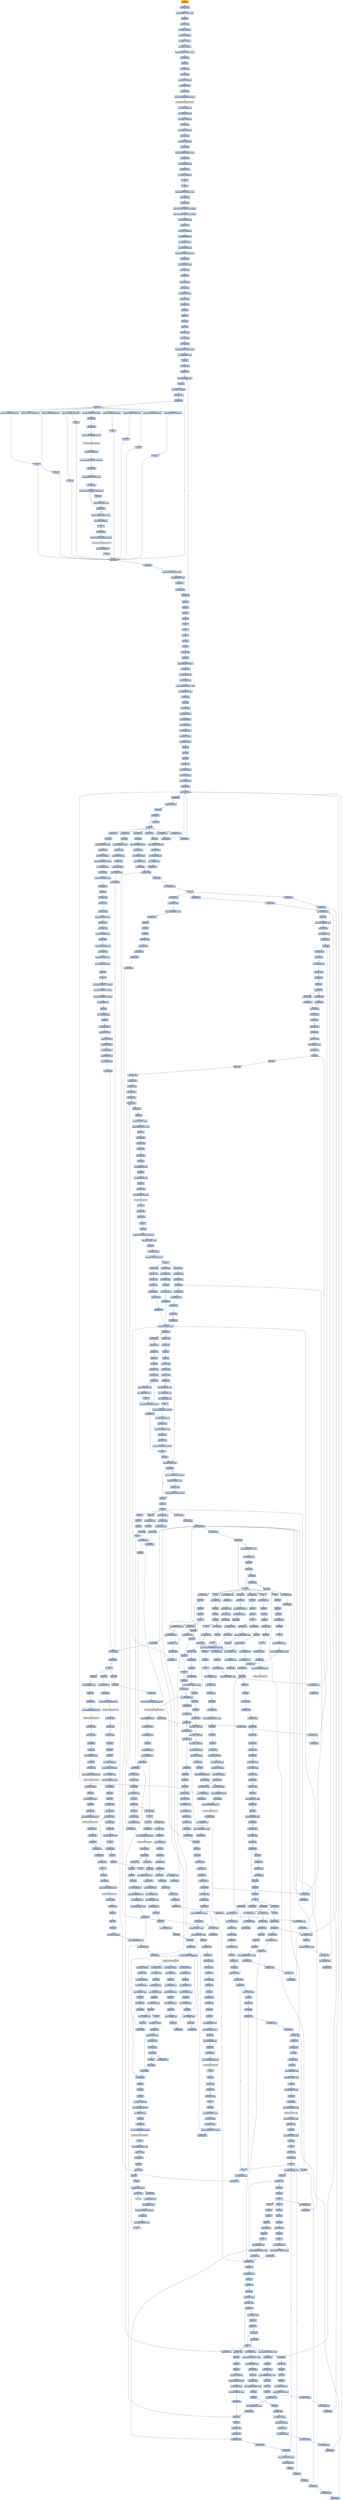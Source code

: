 digraph G {
node[shape=rectangle,style=filled,fillcolor=lightsteelblue,color=lightsteelblue]
bgcolor="transparent"
a0x004032b4pushl_ebp[label="start\npushl %ebp",fillcolor="orange",color="lightgrey"];
a0x004032b5movl_esp_ebp[label="0x004032b5\nmovl %esp, %ebp"];
a0x004032b7addl_0xffffffe0UINT8_esp[label="0x004032b7\naddl $0xffffffe0<UINT8>, %esp"];
a0x004032bapushl_ebx[label="0x004032ba\npushl %ebx"];
a0x004032bbxorl_eax_eax[label="0x004032bb\nxorl %eax, %eax"];
a0x004032bdmovl_eax__32ebp_[label="0x004032bd\nmovl %eax, -32(%ebp)"];
a0x004032c0movl_eax__28ebp_[label="0x004032c0\nmovl %eax, -28(%ebp)"];
a0x004032c3movl_eax__24ebp_[label="0x004032c3\nmovl %eax, -24(%ebp)"];
a0x004032c6movl_eax__20ebp_[label="0x004032c6\nmovl %eax, -20(%ebp)"];
a0x004032c9movl_0x40325cUINT32_eax[label="0x004032c9\nmovl $0x40325c<UINT32>, %eax"];
a0x004032cecall_0x00401ea4[label="0x004032ce\ncall 0x00401ea4"];
a0x00401ea4pushl_ebx[label="0x00401ea4\npushl %ebx"];
a0x00401ea5movl_eax_ebx[label="0x00401ea5\nmovl %eax, %ebx"];
a0x00401ea7xorl_eax_eax[label="0x00401ea7\nxorl %eax, %eax"];
a0x00401ea9movl_eax_0x0040510c[label="0x00401ea9\nmovl %eax, 0x0040510c"];
a0x00401eaepushl_0x0UINT8[label="0x00401eae\npushl $0x0<UINT8>"];
a0x00401eb0call_0x00401030[label="0x00401eb0\ncall 0x00401030"];
a0x00401030jmp_GetModuleHandleA_kernel32_dll[label="0x00401030\njmp GetModuleHandleA@kernel32.dll"];
GetModuleHandleA_kernel32_dll[label="GetModuleHandleA@kernel32.dll",fillcolor="lightgrey",color="lightgrey"];
a0x00401eb5movl_eax_0x00405114[label="0x00401eb5\nmovl %eax, 0x00405114"];
a0x00401ebamovl_0x00405114_eax[label="0x00401eba\nmovl 0x00405114, %eax"];
a0x00401ebfmovl_eax_0x0040405c[label="0x00401ebf\nmovl %eax, 0x0040405c"];
a0x00401ec4xorl_eax_eax[label="0x00401ec4\nxorl %eax, %eax"];
a0x00401ec6movl_eax_0x00404060[label="0x00401ec6\nmovl %eax, 0x00404060"];
a0x00401ecbxorl_eax_eax[label="0x00401ecb\nxorl %eax, %eax"];
a0x00401ecdmovl_eax_0x00404064[label="0x00401ecd\nmovl %eax, 0x00404064"];
a0x00401ed2call_0x00401e98[label="0x00401ed2\ncall 0x00401e98"];
a0x00401e98movl_0x404058UINT32_eax[label="0x00401e98\nmovl $0x404058<UINT32>, %eax"];
a0x00401e9dcall_0x00401d58[label="0x00401e9d\ncall 0x00401d58"];
a0x00401d58movl_0x0040400c_edx[label="0x00401d58\nmovl 0x0040400c, %edx"];
a0x00401d5emovl_edx_eax_[label="0x00401d5e\nmovl %edx, (%eax)"];
a0x00401d60movl_eax_0x0040400c[label="0x00401d60\nmovl %eax, 0x0040400c"];
a0x00401d65ret[label="0x00401d65\nret"];
a0x00401ea2ret[label="0x00401ea2\nret"];
a0x00401ed7movl_0x404058UINT32_edx[label="0x00401ed7\nmovl $0x404058<UINT32>, %edx"];
a0x00401edcmovl_ebx_eax[label="0x00401edc\nmovl %ebx, %eax"];
a0x00401edecall_0x00401588[label="0x00401ede\ncall 0x00401588"];
a0x00401588movl_0x401058UINT32_0x00405008[label="0x00401588\nmovl $0x401058<UINT32>, 0x00405008"];
a0x00401592movl_0x401060UINT32_0x0040500c[label="0x00401592\nmovl $0x401060<UINT32>, 0x0040500c"];
a0x0040159cmovl_eax_0x00405034[label="0x0040159c\nmovl %eax, 0x00405034"];
a0x004015a1xorl_eax_eax[label="0x004015a1\nxorl %eax, %eax"];
a0x004015a3movl_eax_0x00405038[label="0x004015a3\nmovl %eax, 0x00405038"];
a0x004015a8movl_edx_0x0040503c[label="0x004015a8\nmovl %edx, 0x0040503c"];
a0x004015aemovl_0x4edx__eax[label="0x004015ae\nmovl 0x4(%edx), %eax"];
a0x004015b1movl_eax_0x00405014[label="0x004015b1\nmovl %eax, 0x00405014"];
a0x004015b6movb_0x0UINT8_0x0040501c[label="0x004015b6\nmovb $0x0<UINT8>, 0x0040501c"];
a0x004015bdcall_0x0040156c[label="0x004015bd\ncall 0x0040156c"];
a0x0040156cmovl_0x00405034_eax[label="0x0040156c\nmovl 0x00405034, %eax"];
a0x00401571testl_eax_eax[label="0x00401571\ntestl %eax, %eax"];
a0x00401573je_0x00401584[label="0x00401573\nje 0x00401584"];
a0x00401575movl_eax__edx[label="0x00401575\nmovl (%eax), %edx"];
a0x00401577xorl_ecx_ecx[label="0x00401577\nxorl %ecx, %ecx"];
a0x00401579movl_0x4eax__eax[label="0x00401579\nmovl 0x4(%eax), %eax"];
a0x0040157cxchgl_ecx_edx[label="0x0040157c\nxchgl %ecx, %edx"];
a0x0040157ecall_0x00404018[label="0x0040157e\ncall 0x00404018"];
a0x00401518pushl_ebx[label="0x00401518\npushl %ebx"];
a0x00401519pushl_esi[label="0x00401519\npushl %esi"];
a0x0040151apushl_edi[label="0x0040151a\npushl %edi"];
a0x0040151bpushl_ebp[label="0x0040151b\npushl %ebp"];
a0x0040151cmovl_ecx_edi[label="0x0040151c\nmovl %ecx, %edi"];
a0x0040151emovl_edx_ebp[label="0x0040151e\nmovl %edx, %ebp"];
a0x00401520movl_eax_esi[label="0x00401520\nmovl %eax, %esi"];
a0x00401522movl_0x401518UINT32_eax[label="0x00401522\nmovl $0x401518<UINT32>, %eax"];
a0x00401527cmpl_0x00404018_eax[label="0x00401527\ncmpl 0x00404018, %eax"];
a0x0040152dsete_bl[label="0x0040152d\nsete %bl"];
a0x00401530cmpl_ebp_edi[label="0x00401530\ncmpl %ebp, %edi"];
a0x00401532jle_0x00401567[label="0x00401532\njle 0x00401567"];
a0x00401534movl_esiebp8__eax[label="0x00401534\nmovl (%esi,%ebp,8), %eax"];
a0x00401537incl_ebp[label="0x00401537\nincl %ebp"];
a0x00401538movl_ebp_0x00405038[label="0x00401538\nmovl %ebp, 0x00405038"];
a0x0040153etestl_eax_eax[label="0x0040153e\ntestl %eax, %eax"];
a0x00401540je_0x00401544[label="0x00401540\nje 0x00401544"];
a0x00401542call_eax[label="0x00401542\ncall %eax"];
a0x00401f18subl_0x1UINT8_0x00405118[label="0x00401f18\nsubl $0x1<UINT8>, 0x00405118"];
a0x00401f1fret[label="0x00401f1f\nret"];
a0x00401544testb_bl_bl[label="0x00401544\ntestb %bl, %bl"];
a0x00401546je_0x00401563[label="0x00401546\nje 0x00401563"];
a0x00401548movl_0x401518UINT32_eax[label="0x00401548\nmovl $0x401518<UINT32>, %eax"];
a0x0040154dcmpl_0x00404018_eax[label="0x0040154d\ncmpl 0x00404018, %eax"];
a0x00401553je_0x00401563[label="0x00401553\nje 0x00401563"];
a0x00401563cmpl_ebp_edi[label="0x00401563\ncmpl %ebp, %edi"];
a0x00401565jg_0x00401534[label="0x00401565\njg 0x00401534"];
a0x00401dd0subl_0x1UINT8_0x00405024[label="0x00401dd0\nsubl $0x1<UINT8>, 0x00405024"];
a0x00401dd7jae_0x00401dfc[label="0x00401dd7\njae 0x00401dfc"];
a0x00401dd9call_0x00401000[label="0x00401dd9\ncall 0x00401000"];
a0x00401000jmp_GetProcessHeap_kernel32_dll[label="0x00401000\njmp GetProcessHeap@kernel32.dll"];
GetProcessHeap_kernel32_dll[label="GetProcessHeap@kernel32.dll",fillcolor="lightgrey",color="lightgrey"];
a0x00401ddemovl_eax_0x00405028[label="0x00401dde\nmovl %eax, 0x00405028"];
a0x00401de3movl_0x401d50UINT32_0x00405000[label="0x00401de3\nmovl $0x401d50<UINT32>, 0x00405000"];
a0x00401dedcall_0x00401d30[label="0x00401ded\ncall 0x00401d30"];
a0x00401d30movl_0x40505cUINT32_edx[label="0x00401d30\nmovl $0x40505c<UINT32>, %edx"];
a0x00401d35xorl_eax_eax[label="0x00401d35\nxorl %eax, %eax"];
a0x00401d37movl_0x401d10UINT32_edxeax4_[label="0x00401d37\nmovl $0x401d10<UINT32>, (%edx,%eax,4)"];
a0x00401d3eincl_eax[label="0x00401d3e\nincl %eax"];
a0x00401d3fcmpl_0x2bUINT8_eax[label="0x00401d3f\ncmpl $0x2b<UINT8>, %eax"];
a0x00401d42jne_0x00401d37[label="0x00401d42\njne 0x00401d37"];
a0x00401d44movl_0x401d18UINT32_eax[label="0x00401d44\nmovl $0x401d18<UINT32>, %eax"];
a0x00401d49movl_eax_0x0040505c[label="0x00401d49\nmovl %eax, 0x0040505c"];
a0x00401d4eret[label="0x00401d4e\nret"];
a0x00401df2call_0x00401090[label="0x00401df2\ncall 0x00401090"];
a0x00401090jmp_GetCurrentThreadId_kernel32_dll[label="0x00401090\njmp GetCurrentThreadId@kernel32.dll"];
GetCurrentThreadId_kernel32_dll[label="GetCurrentThreadId@kernel32.dll",fillcolor="lightgrey",color="lightgrey"];
a0x00401df7movl_eax_0x00405018[label="0x00401df7\nmovl %eax, 0x00405018"];
a0x00401dfcret[label="0x00401dfc\nret"];
a0x00401f50subl_0x1UINT8_0x00405120[label="0x00401f50\nsubl $0x1<UINT8>, 0x00405120"];
a0x00401f57ret[label="0x00401f57\nret"];
a0x0040205csubl_0x1UINT8_0x00405124[label="0x0040205c\nsubl $0x1<UINT8>, 0x00405124"];
a0x00402063ret[label="0x00402063\nret"];
a0x004020acsubl_0x1UINT8_0x00405128[label="0x004020ac\nsubl $0x1<UINT8>, 0x00405128"];
a0x004020b3ret[label="0x004020b3\nret"];
a0x004020e4subl_0x1UINT8_0x0040512c[label="0x004020e4\nsubl $0x1<UINT8>, 0x0040512c"];
a0x004020ebret[label="0x004020eb\nret"];
a0x00402584subl_0x1UINT8_0x00405130[label="0x00402584\nsubl $0x1<UINT8>, 0x00405130"];
a0x0040258bret[label="0x0040258b\nret"];
a0x0040271csubl_0x1UINT8_0x00405134[label="0x0040271c\nsubl $0x1<UINT8>, 0x00405134"];
a0x00402723ret[label="0x00402723\nret"];
a0x004027ccsubl_0x1UINT8_0x00405138[label="0x004027cc\nsubl $0x1<UINT8>, 0x00405138"];
a0x004027d3ret[label="0x004027d3\nret"];
a0x00401567popl_ebp[label="0x00401567\npopl %ebp"];
a0x00401568popl_edi[label="0x00401568\npopl %edi"];
a0x00401569popl_esi[label="0x00401569\npopl %esi"];
a0x0040156apopl_ebx[label="0x0040156a\npopl %ebx"];
a0x0040156bret[label="0x0040156b\nret"];
a0x00401584ret[label="0x00401584\nret"];
a0x004015c2ret[label="0x004015c2\nret"];
a0x00401ee3popl_ebx[label="0x00401ee3\npopl %ebx"];
a0x00401ee4ret[label="0x00401ee4\nret"];
a0x004032d3xorl_eax_eax[label="0x004032d3\nxorl %eax, %eax"];
a0x004032d5pushl_ebp[label="0x004032d5\npushl %ebp"];
a0x004032d6pushl_0x40339dUINT32[label="0x004032d6\npushl $0x40339d<UINT32>"];
a0x004032dbpushl_fs_eax_[label="0x004032db\npushl %fs:(%eax)"];
a0x004032demovl_esp_fs_eax_[label="0x004032de\nmovl %esp, %fs:(%eax)"];
a0x004032e1leal__20ebp__ecx[label="0x004032e1\nleal -20(%ebp), %ecx"];
a0x004032e4movl_0x4033b4UINT32_edx[label="0x004032e4\nmovl $0x4033b4<UINT32>, %edx"];
a0x004032e9movl_0x00404478_eax[label="0x004032e9\nmovl 0x00404478, %eax"];
a0x004032eecall_0x00402fd8[label="0x004032ee\ncall 0x00402fd8"];
a0x00402fd8pushl_ebp[label="0x00402fd8\npushl %ebp"];
a0x00402fd9movl_esp_ebp[label="0x00402fd9\nmovl %esp, %ebp"];
a0x00402fdbpushl_0x0UINT8[label="0x00402fdb\npushl $0x0<UINT8>"];
a0x00402fddpushl_0x0UINT8[label="0x00402fdd\npushl $0x0<UINT8>"];
a0x00402fdfpushl_0x0UINT8[label="0x00402fdf\npushl $0x0<UINT8>"];
a0x00402fe1pushl_0x0UINT8[label="0x00402fe1\npushl $0x0<UINT8>"];
a0x00402fe3pushl_0x0UINT8[label="0x00402fe3\npushl $0x0<UINT8>"];
a0x00402fe5pushl_0x0UINT8[label="0x00402fe5\npushl $0x0<UINT8>"];
a0x00402fe7pushl_ebx[label="0x00402fe7\npushl %ebx"];
a0x00402fe8pushl_esi[label="0x00402fe8\npushl %esi"];
a0x00402fe9pushl_edi[label="0x00402fe9\npushl %edi"];
a0x00402feamovl_ecx_esi[label="0x00402fea\nmovl %ecx, %esi"];
a0x00402fecmovl_edx__8ebp_[label="0x00402fec\nmovl %edx, -8(%ebp)"];
a0x00402fefmovl_eax__4ebp_[label="0x00402fef\nmovl %eax, -4(%ebp)"];
a0x00402ff2movl__4ebp__eax[label="0x00402ff2\nmovl -4(%ebp), %eax"];
a0x00402ff5call_0x004019a4[label="0x00402ff5\ncall 0x004019a4"];
a0x004019a4testl_eax_eax[label="0x004019a4\ntestl %eax, %eax"];
a0x004019a6je_0x004019b1[label="0x004019a6\nje 0x004019b1"];
a0x004019a8movl__8eax__edx[label="0x004019a8\nmovl -8(%eax), %edx"];
a0x004019abincl_edx[label="0x004019ab\nincl %edx"];
a0x004019acjle_0x004019b1[label="0x004019ac\njle 0x004019b1"];
a0x004019b1ret[label="0x004019b1\nret"];
a0x00402ffamovl__8ebp__eax[label="0x00402ffa\nmovl -8(%ebp), %eax"];
a0x00402ffdcall_0x004019a4[label="0x00402ffd\ncall 0x004019a4"];
a0x00403002xorl_eax_eax[label="0x00403002\nxorl %eax, %eax"];
a0x00403004pushl_ebp[label="0x00403004\npushl %ebp"];
a0x00403005pushl_0x40311bUINT32[label="0x00403005\npushl $0x40311b<UINT32>"];
a0x0040300apushl_fs_eax_[label="0x0040300a\npushl %fs:(%eax)"];
a0x0040300dmovl_esp_fs_eax_[label="0x0040300d\nmovl %esp, %fs:(%eax)"];
a0x00403010movl__4ebp__eax[label="0x00403010\nmovl -4(%ebp), %eax"];
a0x00403013call_0x00401840[label="0x00403013\ncall 0x00401840"];
a0x00401840testl_eax_eax[label="0x00401840\ntestl %eax, %eax"];
a0x00401842je_0x00401847[label="0x00401842\nje 0x00401847"];
a0x00401844movl__4eax__eax[label="0x00401844\nmovl -4(%eax), %eax"];
a0x00401847ret[label="0x00401847\nret"];
a0x00403018movl_eax_edi[label="0x00403018\nmovl %eax, %edi"];
a0x0040301axorl_ebx_ebx[label="0x0040301a\nxorl %ebx, %ebx"];
a0x0040301cleal__12ebp__eax[label="0x0040301c\nleal -12(%ebp), %eax"];
a0x0040301fpushl_eax[label="0x0040301f\npushl %eax"];
a0x00403020movl_0x1UINT32_ecx[label="0x00403020\nmovl $0x1<UINT32>, %ecx"];
a0x00403025xorl_edx_edx[label="0x00403025\nxorl %edx, %edx"];
a0x00403027movl__4ebp__eax[label="0x00403027\nmovl -4(%ebp), %eax"];
a0x0040302acall_0x00401a10[label="0x0040302a\ncall 0x00401a10"];
a0x00401a10pushl_ebx[label="0x00401a10\npushl %ebx"];
a0x00401a11testl_eax_eax[label="0x00401a11\ntestl %eax, %eax"];
a0x00401a13je_0x00401a42[label="0x00401a13\nje 0x00401a42"];
a0x00401a15movl__4eax__ebx[label="0x00401a15\nmovl -4(%eax), %ebx"];
a0x00401a18testl_ebx_ebx[label="0x00401a18\ntestl %ebx, %ebx"];
a0x00401a1aje_0x00401a42[label="0x00401a1a\nje 0x00401a42"];
a0x00401a1cdecl_edx[label="0x00401a1c\ndecl %edx"];
a0x00401a1djl_0x00401a3a[label="0x00401a1d\njl 0x00401a3a"];
a0x00401a3axorl_edx_edx[label="0x00401a3a\nxorl %edx, %edx"];
a0x00401a3cjmp_0x00401a23[label="0x00401a3c\njmp 0x00401a23"];
a0x00401a23subl_edx_ebx[label="0x00401a23\nsubl %edx, %ebx"];
a0x00401a25testl_ecx_ecx[label="0x00401a25\ntestl %ecx, %ecx"];
a0x00401a27jl_0x00401a42[label="0x00401a27\njl 0x00401a42"];
a0x00401a29cmpl_ebx_ecx[label="0x00401a29\ncmpl %ebx, %ecx"];
a0x00401a2bjg_0x00401a3e[label="0x00401a2b\njg 0x00401a3e"];
a0x00401a2daddl_eax_edx[label="0x00401a2d\naddl %eax, %edx"];
a0x00401a2fmovl_0x8esp__eax[label="0x00401a2f\nmovl 0x8(%esp), %eax"];
a0x00401a33call_0x004017c8[label="0x00401a33\ncall 0x004017c8"];
a0x004017c8pushl_ebx[label="0x004017c8\npushl %ebx"];
a0x004017c9pushl_esi[label="0x004017c9\npushl %esi"];
a0x004017capushl_edi[label="0x004017ca\npushl %edi"];
a0x004017cbmovl_eax_ebx[label="0x004017cb\nmovl %eax, %ebx"];
a0x004017cdmovl_edx_esi[label="0x004017cd\nmovl %edx, %esi"];
a0x004017cfmovl_ecx_edi[label="0x004017cf\nmovl %ecx, %edi"];
a0x004017d1movl_edi_eax[label="0x004017d1\nmovl %edi, %eax"];
a0x004017d3call_0x0040179c[label="0x004017d3\ncall 0x0040179c"];
a0x0040179ctestl_eax_eax[label="0x0040179c\ntestl %eax, %eax"];
a0x0040179ejle_0x004017c4[label="0x0040179e\njle 0x004017c4"];
a0x004017a0pushl_eax[label="0x004017a0\npushl %eax"];
a0x004017a1addl_0xaUINT8_eax[label="0x004017a1\naddl $0xa<UINT8>, %eax"];
a0x004017a4andl_0xfffffffeUINT8_eax[label="0x004017a4\nandl $0xfffffffe<UINT8>, %eax"];
a0x004017a7pushl_eax[label="0x004017a7\npushl %eax"];
a0x004017a8call_0x004010e8[label="0x004017a8\ncall 0x004010e8"];
a0x004010e8testl_eax_eax[label="0x004010e8\ntestl %eax, %eax"];
a0x004010eaje_0x004010f6[label="0x004010ea\nje 0x004010f6"];
a0x004010eccall_0x0040402c[label="0x004010ec\ncall 0x0040402c"];
a0x00401098pushl_eax[label="0x00401098\npushl %eax"];
a0x00401099movl_0x00404028_eax[label="0x00401099\nmovl 0x00404028, %eax"];
a0x0040109epushl_eax[label="0x0040109e\npushl %eax"];
a0x0040109fmovl_0x00405028_eax[label="0x0040109f\nmovl 0x00405028, %eax"];
a0x004010a4pushl_eax[label="0x004010a4\npushl %eax"];
a0x004010a5call_0x00401008[label="0x004010a5\ncall 0x00401008"];
a0x00401008jmp_HeapAlloc_kernel32_dll[label="0x00401008\njmp HeapAlloc@kernel32.dll"];
HeapAlloc_kernel32_dll[label="HeapAlloc@kernel32.dll",fillcolor="lightgrey",color="lightgrey"];
a0x004010aaret[label="0x004010aa\nret"];
a0x004010f2orl_eax_eax[label="0x004010f2\norl %eax, %eax"];
a0x004010f4je_0x004010f7[label="0x004010f4\nje 0x004010f7"];
a0x004010f6ret[label="0x004010f6\nret"];
a0x004017adpopl_edx[label="0x004017ad\npopl %edx"];
a0x004017aemovw_0x0UINT16__2edxeax_[label="0x004017ae\nmovw $0x0<UINT16>, -2(%edx,%eax)"];
a0x004017b5addl_0x8UINT8_eax[label="0x004017b5\naddl $0x8<UINT8>, %eax"];
a0x004017b8popl_edx[label="0x004017b8\npopl %edx"];
a0x004017b9movl_edx__4eax_[label="0x004017b9\nmovl %edx, -4(%eax)"];
a0x004017bcmovl_0x1UINT32__8eax_[label="0x004017bc\nmovl $0x1<UINT32>, -8(%eax)"];
a0x004017c3ret[label="0x004017c3\nret"];
a0x004017d8movl_edi_ecx[label="0x004017d8\nmovl %edi, %ecx"];
a0x004017damovl_eax_edi[label="0x004017da\nmovl %eax, %edi"];
a0x004017dctestl_esi_esi[label="0x004017dc\ntestl %esi, %esi"];
a0x004017deje_0x004017e9[label="0x004017de\nje 0x004017e9"];
a0x004017e0movl_eax_edx[label="0x004017e0\nmovl %eax, %edx"];
a0x004017e2movl_esi_eax[label="0x004017e2\nmovl %esi, %eax"];
a0x004017e4call_0x004011cc[label="0x004017e4\ncall 0x004011cc"];
a0x004011cccmpl_0x4UINT8_ecx[label="0x004011cc\ncmpl $0x4<UINT8>, %ecx"];
a0x004011cfjnl_0x004011ed[label="0x004011cf\njnl 0x004011ed"];
a0x004011d1jcxz_0x0040122b[label="0x004011d1\njcxz 0x0040122b"];
a0x004011d4cmpl_edx_eax[label="0x004011d4\ncmpl %edx, %eax"];
a0x004011d6je_0x0040122b[label="0x004011d6\nje 0x0040122b"];
a0x004011d8pushl_esi[label="0x004011d8\npushl %esi"];
a0x004011d9pushl_edi[label="0x004011d9\npushl %edi"];
a0x004011damovl_eax_esi[label="0x004011da\nmovl %eax, %esi"];
a0x004011dcmovl_edx_edi[label="0x004011dc\nmovl %edx, %edi"];
a0x004011deja_0x004011e9[label="0x004011de\nja 0x004011e9"];
a0x004011e9repz_movsb_ds_esi__es_edi_[label="0x004011e9\nrepz movsb %ds:(%esi), %es:(%edi)"];
a0x004011ebjmp_0x00401219[label="0x004011eb\njmp 0x00401219"];
a0x00401219cld_[label="0x00401219\ncld "];
a0x0040121adecl_ecx[label="0x0040121a\ndecl %ecx"];
a0x0040121bsarl_0x2UINT8_ecx[label="0x0040121b\nsarl $0x2<UINT8>, %ecx"];
a0x0040121ejs_0x00401229[label="0x0040121e\njs 0x00401229"];
a0x00401229popl_edi[label="0x00401229\npopl %edi"];
a0x0040122apopl_esi[label="0x0040122a\npopl %esi"];
a0x0040122bret[label="0x0040122b\nret"];
a0x004017e9movl_ebx_eax[label="0x004017e9\nmovl %ebx, %eax"];
a0x004017ebcall_0x004016dc[label="0x004017eb\ncall 0x004016dc"];
a0x004016dcmovl_eax__edx[label="0x004016dc\nmovl (%eax), %edx"];
a0x004016detestl_edx_edx[label="0x004016de\ntestl %edx, %edx"];
a0x004016e0je_0x004016fd[label="0x004016e0\nje 0x004016fd"];
a0x004016fdret[label="0x004016fd\nret"];
a0x004017f0movl_edi_ebx_[label="0x004017f0\nmovl %edi, (%ebx)"];
a0x004017f2popl_edi[label="0x004017f2\npopl %edi"];
a0x004017f3popl_esi[label="0x004017f3\npopl %esi"];
a0x004017f4popl_ebx[label="0x004017f4\npopl %ebx"];
a0x004017f5ret[label="0x004017f5\nret"];
a0x00401a38jmp_0x00401a4b[label="0x00401a38\njmp 0x00401a4b"];
a0x00401a4bpopl_ebx[label="0x00401a4b\npopl %ebx"];
a0x00401a4cret_0x4UINT16[label="0x00401a4c\nret $0x4<UINT16>"];
a0x0040302fmovl__12ebp__eax[label="0x0040302f\nmovl -12(%ebp), %eax"];
a0x00403032movl__8ebp__edx[label="0x00403032\nmovl -8(%ebp), %edx"];
a0x00403035call_0x00401900[label="0x00403035\ncall 0x00401900"];
a0x00401900pushl_ebx[label="0x00401900\npushl %ebx"];
a0x00401901pushl_esi[label="0x00401901\npushl %esi"];
a0x00401902pushl_edi[label="0x00401902\npushl %edi"];
a0x00401903movl_eax_esi[label="0x00401903\nmovl %eax, %esi"];
a0x00401905movl_edx_edi[label="0x00401905\nmovl %edx, %edi"];
a0x00401907cmpl_edx_eax[label="0x00401907\ncmpl %edx, %eax"];
a0x00401909je_0x0040199e[label="0x00401909\nje 0x0040199e"];
a0x0040190ftestl_esi_esi[label="0x0040190f\ntestl %esi, %esi"];
a0x00401911je_0x0040197b[label="0x00401911\nje 0x0040197b"];
a0x00401913testl_edi_edi[label="0x00401913\ntestl %edi, %edi"];
a0x00401915je_0x00401982[label="0x00401915\nje 0x00401982"];
a0x00401917movl__4esi__eax[label="0x00401917\nmovl -4(%esi), %eax"];
a0x0040191amovl__4edi__edx[label="0x0040191a\nmovl -4(%edi), %edx"];
a0x0040191dsubl_edx_eax[label="0x0040191d\nsubl %edx, %eax"];
a0x0040191fja_0x00401923[label="0x0040191f\nja 0x00401923"];
a0x00401921addl_eax_edx[label="0x00401921\naddl %eax, %edx"];
a0x00401923pushl_edx[label="0x00401923\npushl %edx"];
a0x00401924shrl_0x2UINT8_edx[label="0x00401924\nshrl $0x2<UINT8>, %edx"];
a0x00401927je_0x0040194f[label="0x00401927\nje 0x0040194f"];
a0x0040194fpopl_edx[label="0x0040194f\npopl %edx"];
a0x00401950andl_0x3UINT8_edx[label="0x00401950\nandl $0x3<UINT8>, %edx"];
a0x00401953je_0x00401977[label="0x00401953\nje 0x00401977"];
a0x00401955movl_esi__ecx[label="0x00401955\nmovl (%esi), %ecx"];
a0x00401957movl_edi__ebx[label="0x00401957\nmovl (%edi), %ebx"];
a0x00401959cmpb_bl_cl[label="0x00401959\ncmpb %bl, %cl"];
a0x0040195bjne_0x0040199e[label="0x0040195b\njne 0x0040199e"];
a0x0040199epopl_edi[label="0x0040199e\npopl %edi"];
a0x0040199fpopl_esi[label="0x0040199f\npopl %esi"];
a0x004019a0popl_ebx[label="0x004019a0\npopl %ebx"];
a0x004019a1ret[label="0x004019a1\nret"];
a0x0040303ajne_0x004030cb[label="0x0040303a\njne 0x004030cb"];
a0x004030cbleal__16ebp__eax[label="0x004030cb\nleal -16(%ebp), %eax"];
a0x004030cemovl__12ebp__edx[label="0x004030ce\nmovl -12(%ebp), %edx"];
a0x004030d1call_0x00401774[label="0x004030d1\ncall 0x00401774"];
a0x00401774testl_edx_edx[label="0x00401774\ntestl %edx, %edx"];
a0x00401776je_0x00401781[label="0x00401776\nje 0x00401781"];
a0x00401778movl__8edx__ecx[label="0x00401778\nmovl -8(%edx), %ecx"];
a0x0040177bincl_ecx[label="0x0040177b\nincl %ecx"];
a0x0040177cjle_0x00401781[label="0x0040177c\njle 0x00401781"];
a0x0040177eincl__8edx_[label="0x0040177e\nincl -8(%edx)"];
a0x00401781xchgl_edx_eax_[label="0x00401781\nxchgl %edx, (%eax)"];
a0x00401783testl_edx_edx[label="0x00401783\ntestl %edx, %edx"];
a0x00401785je_0x0040179a[label="0x00401785\nje 0x0040179a"];
a0x0040179aret[label="0x0040179a\nret"];
a0x004030d6movl__12ebp__eax[label="0x004030d6\nmovl -12(%ebp), %eax"];
a0x004030d9call_0x00401840[label="0x004030d9\ncall 0x00401840"];
a0x004030demovl_eax_ecx[label="0x004030de\nmovl %eax, %ecx"];
a0x004030e0leal__4ebp__eax[label="0x004030e0\nleal -4(%ebp), %eax"];
a0x004030e3movl_0x1UINT32_edx[label="0x004030e3\nmovl $0x1<UINT32>, %edx"];
a0x004030e8call_0x00401a50[label="0x004030e8\ncall 0x00401a50"];
a0x00401a50pushl_ebx[label="0x00401a50\npushl %ebx"];
a0x00401a51pushl_esi[label="0x00401a51\npushl %esi"];
a0x00401a52pushl_edi[label="0x00401a52\npushl %edi"];
a0x00401a53movl_eax_ebx[label="0x00401a53\nmovl %eax, %ebx"];
a0x00401a55movl_edx_esi[label="0x00401a55\nmovl %edx, %esi"];
a0x00401a57movl_ecx_edi[label="0x00401a57\nmovl %ecx, %edi"];
a0x00401a59call_0x00401a00[label="0x00401a59\ncall 0x00401a00"];
a0x00401a00jmp_0x004019c0[label="0x00401a00\njmp 0x004019c0"];
a0x004019c0movl_eax__edx[label="0x004019c0\nmovl (%eax), %edx"];
a0x004019c2testl_edx_edx[label="0x004019c2\ntestl %edx, %edx"];
a0x004019c4je_0x004019fd[label="0x004019c4\nje 0x004019fd"];
a0x004019c6movl__8edx__ecx[label="0x004019c6\nmovl -8(%edx), %ecx"];
a0x004019c9decl_ecx[label="0x004019c9\ndecl %ecx"];
a0x004019caje_0x004019fd[label="0x004019ca\nje 0x004019fd"];
a0x004019ccpushl_ebx[label="0x004019cc\npushl %ebx"];
a0x004019cdmovl_eax_ebx[label="0x004019cd\nmovl %eax, %ebx"];
a0x004019cfmovl__4edx__eax[label="0x004019cf\nmovl -4(%edx), %eax"];
a0x004019d2call_0x0040179c[label="0x004019d2\ncall 0x0040179c"];
a0x004019d7movl_eax_edx[label="0x004019d7\nmovl %eax, %edx"];
a0x004019d9movl_ebx__eax[label="0x004019d9\nmovl (%ebx), %eax"];
a0x004019dbmovl_edx_ebx_[label="0x004019db\nmovl %edx, (%ebx)"];
a0x004019ddpushl_eax[label="0x004019dd\npushl %eax"];
a0x004019demovl__4eax__ecx[label="0x004019de\nmovl -4(%eax), %ecx"];
a0x004019e1call_0x004011cc[label="0x004019e1\ncall 0x004011cc"];
a0x004011edcmpl_edx_eax[label="0x004011ed\ncmpl %edx, %eax"];
a0x004011efje_0x0040122b[label="0x004011ef\nje 0x0040122b"];
a0x004011f1pushl_esi[label="0x004011f1\npushl %esi"];
a0x004011f2pushl_edi[label="0x004011f2\npushl %edi"];
a0x004011f3movl_eax_esi[label="0x004011f3\nmovl %eax, %esi"];
a0x004011f5movl_edx_edi[label="0x004011f5\nmovl %edx, %edi"];
a0x004011f7movl_ecx_eax[label="0x004011f7\nmovl %ecx, %eax"];
a0x004011f9ja_0x0040121b[label="0x004011f9\nja 0x0040121b"];
a0x00401220repz_movsl_ds_esi__es_edi_[label="0x00401220\nrepz movsl %ds:(%esi), %es:(%edi)"];
a0x00401222andl_0x3UINT8_eax[label="0x00401222\nandl $0x3<UINT8>, %eax"];
a0x00401225movl_eax_ecx[label="0x00401225\nmovl %eax, %ecx"];
a0x00401227repz_movsb_ds_esi__es_edi_[label="0x00401227\nrepz movsb %ds:(%esi), %es:(%edi)"];
a0x004019e6popl_eax[label="0x004019e6\npopl %eax"];
a0x004019e7movl__8eax__ecx[label="0x004019e7\nmovl -8(%eax), %ecx"];
a0x004019eadecl_ecx[label="0x004019ea\ndecl %ecx"];
a0x004019ebjl_0x004019fa[label="0x004019eb\njl 0x004019fa"];
a0x004019famovl_ebx__edx[label="0x004019fa\nmovl (%ebx), %edx"];
a0x004019fcpopl_ebx[label="0x004019fc\npopl %ebx"];
a0x004019fdmovl_edx_eax[label="0x004019fd\nmovl %edx, %eax"];
a0x004019ffret[label="0x004019ff\nret"];
a0x00401a5emovl_ebx__edx[label="0x00401a5e\nmovl (%ebx), %edx"];
a0x00401a60testl_edx_edx[label="0x00401a60\ntestl %edx, %edx"];
a0x00401a62je_0x00401a94[label="0x00401a62\nje 0x00401a94"];
a0x00401a64movl__4edx__ecx[label="0x00401a64\nmovl -4(%edx), %ecx"];
a0x00401a67decl_esi[label="0x00401a67\ndecl %esi"];
a0x00401a68jl_0x00401a94[label="0x00401a68\njl 0x00401a94"];
a0x00401a6acmpl_ecx_esi[label="0x00401a6a\ncmpl %ecx, %esi"];
a0x00401a6cjnl_0x00401a94[label="0x00401a6c\njnl 0x00401a94"];
a0x00401a6etestl_edi_edi[label="0x00401a6e\ntestl %edi, %edi"];
a0x00401a70jle_0x00401a94[label="0x00401a70\njle 0x00401a94"];
a0x00401a72subl_esi_ecx[label="0x00401a72\nsubl %esi, %ecx"];
a0x00401a74cmpl_ecx_edi[label="0x00401a74\ncmpl %ecx, %edi"];
a0x00401a76jle_0x00401a7a[label="0x00401a76\njle 0x00401a7a"];
a0x00401a7asubl_edi_ecx[label="0x00401a7a\nsubl %edi, %ecx"];
a0x00401a7caddl_esi_edx[label="0x00401a7c\naddl %esi, %edx"];
a0x00401a7eleal_ediedx__eax[label="0x00401a7e\nleal (%edi,%edx), %eax"];
a0x00401a81call_0x004011cc[label="0x00401a81\ncall 0x004011cc"];
a0x00401a86movl_ebx__edx[label="0x00401a86\nmovl (%ebx), %edx"];
a0x00401a88movl_ebx_eax[label="0x00401a88\nmovl %ebx, %eax"];
a0x00401a8amovl__4edx__edx[label="0x00401a8a\nmovl -4(%edx), %edx"];
a0x00401a8dsubl_edi_edx[label="0x00401a8d\nsubl %edi, %edx"];
a0x00401a8fcall_0x00401ae0[label="0x00401a8f\ncall 0x00401ae0"];
a0x00401ae0pushl_ebx[label="0x00401ae0\npushl %ebx"];
a0x00401ae1pushl_esi[label="0x00401ae1\npushl %esi"];
a0x00401ae2pushl_edi[label="0x00401ae2\npushl %edi"];
a0x00401ae3movl_eax_ebx[label="0x00401ae3\nmovl %eax, %ebx"];
a0x00401ae5movl_edx_esi[label="0x00401ae5\nmovl %edx, %esi"];
a0x00401ae7xorl_edi_edi[label="0x00401ae7\nxorl %edi, %edi"];
a0x00401ae9testl_edx_edx[label="0x00401ae9\ntestl %edx, %edx"];
a0x00401aebjle_0x00401b35[label="0x00401aeb\njle 0x00401b35"];
a0x00401aedmovl_ebx__eax[label="0x00401aed\nmovl (%ebx), %eax"];
a0x00401aeftestl_eax_eax[label="0x00401aef\ntestl %eax, %eax"];
a0x00401af1je_0x00401b16[label="0x00401af1\nje 0x00401b16"];
a0x00401af3cmpl_0x1UINT8__8eax_[label="0x00401af3\ncmpl $0x1<UINT8>, -8(%eax)"];
a0x00401af7jne_0x00401b16[label="0x00401af7\njne 0x00401b16"];
a0x00401af9subl_0x8UINT8_eax[label="0x00401af9\nsubl $0x8<UINT8>, %eax"];
a0x00401afcaddl_0x9UINT8_edx[label="0x00401afc\naddl $0x9<UINT8>, %edx"];
a0x00401affpushl_eax[label="0x00401aff\npushl %eax"];
a0x00401b00movl_esp_eax[label="0x00401b00\nmovl %esp, %eax"];
a0x00401b02call_0x00401118[label="0x00401b02\ncall 0x00401118"];
a0x00401118movl_eax__ecx[label="0x00401118\nmovl (%eax), %ecx"];
a0x0040111atestl_ecx_ecx[label="0x0040111a\ntestl %ecx, %ecx"];
a0x0040111cje_0x00401150[label="0x0040111c\nje 0x00401150"];
a0x0040111etestl_edx_edx[label="0x0040111e\ntestl %edx, %edx"];
a0x00401120je_0x0040113a[label="0x00401120\nje 0x0040113a"];
a0x00401122pushl_eax[label="0x00401122\npushl %eax"];
a0x00401123movl_ecx_eax[label="0x00401123\nmovl %ecx, %eax"];
a0x00401125call_0x00404034[label="0x00401125\ncall 0x00404034"];
a0x004010d0pushl_edx[label="0x004010d0\npushl %edx"];
a0x004010d1pushl_eax[label="0x004010d1\npushl %eax"];
a0x004010d2movl_0x00404028_eax[label="0x004010d2\nmovl 0x00404028, %eax"];
a0x004010d7andl_0x0UINT8_eax[label="0x004010d7\nandl $0x0<UINT8>, %eax"];
a0x004010dapushl_eax[label="0x004010da\npushl %eax"];
a0x004010dbmovl_0x00405028_eax[label="0x004010db\nmovl 0x00405028, %eax"];
a0x004010e0pushl_eax[label="0x004010e0\npushl %eax"];
a0x004010e1call_0x00401010[label="0x004010e1\ncall 0x00401010"];
a0x00401010jmp_HeapReAlloc_kernel32_dll[label="0x00401010\njmp HeapReAlloc@kernel32.dll"];
HeapReAlloc_kernel32_dll[label="HeapReAlloc@kernel32.dll",fillcolor="lightgrey",color="lightgrey"];
a0x004010e6ret[label="0x004010e6\nret"];
a0x0040112bpopl_ecx[label="0x0040112b\npopl %ecx"];
a0x0040112corl_eax_eax[label="0x0040112c\norl %eax, %eax"];
a0x0040112eje_0x00401149[label="0x0040112e\nje 0x00401149"];
a0x00401130movl_eax_ecx_[label="0x00401130\nmovl %eax, (%ecx)"];
a0x00401132ret[label="0x00401132\nret"];
a0x00401b07popl_eax[label="0x00401b07\npopl %eax"];
a0x00401b08addl_0x8UINT8_eax[label="0x00401b08\naddl $0x8<UINT8>, %eax"];
a0x00401b0bmovl_eax_ebx_[label="0x00401b0b\nmovl %eax, (%ebx)"];
a0x00401b0dmovl_esi__4eax_[label="0x00401b0d\nmovl %esi, -4(%eax)"];
a0x00401b10movb_0x0UINT8_esieax_[label="0x00401b10\nmovb $0x0<UINT8>, (%esi,%eax)"];
a0x00401b14jmp_0x00401b3e[label="0x00401b14\njmp 0x00401b3e"];
a0x00401b3epopl_edi[label="0x00401b3e\npopl %edi"];
a0x00401b3fpopl_esi[label="0x00401b3f\npopl %esi"];
a0x00401b40popl_ebx[label="0x00401b40\npopl %ebx"];
a0x00401b41ret[label="0x00401b41\nret"];
a0x00401a94popl_edi[label="0x00401a94\npopl %edi"];
a0x00401a95popl_esi[label="0x00401a95\npopl %esi"];
a0x00401a96popl_ebx[label="0x00401a96\npopl %ebx"];
a0x00401a97ret[label="0x00401a97\nret"];
a0x004030edincl_ebx[label="0x004030ed\nincl %ebx"];
a0x004030eemovl_esi_eax[label="0x004030ee\nmovl %esi, %eax"];
a0x004030f0movl__16ebp__edx[label="0x004030f0\nmovl -16(%ebp), %edx"];
a0x004030f3call_0x00401848[label="0x004030f3\ncall 0x00401848"];
a0x00401848testl_edx_edx[label="0x00401848\ntestl %edx, %edx"];
a0x0040184aje_0x0040188b[label="0x0040184a\nje 0x0040188b"];
a0x0040184cmovl_eax__ecx[label="0x0040184c\nmovl (%eax), %ecx"];
a0x0040184etestl_ecx_ecx[label="0x0040184e\ntestl %ecx, %ecx"];
a0x00401850je_0x00401730[label="0x00401850\nje 0x00401730"];
a0x00401730testl_edx_edx[label="0x00401730\ntestl %edx, %edx"];
a0x00401732je_0x00401757[label="0x00401732\nje 0x00401757"];
a0x00401734movl__8edx__ecx[label="0x00401734\nmovl -8(%edx), %ecx"];
a0x00401737incl_ecx[label="0x00401737\nincl %ecx"];
a0x00401738jg_0x00401754[label="0x00401738\njg 0x00401754"];
a0x00401754incl__8edx_[label="0x00401754\nincl -8(%edx)"];
a0x00401757xchgl_edx_eax_[label="0x00401757\nxchgl %edx, (%eax)"];
a0x00401759testl_edx_edx[label="0x00401759\ntestl %edx, %edx"];
a0x0040175bje_0x00401770[label="0x0040175b\nje 0x00401770"];
a0x00401770ret[label="0x00401770\nret"];
a0x004030f8cmpl_ebx_edi[label="0x004030f8\ncmpl %ebx, %edi"];
a0x004030fajg_0x0040301c[label="0x004030fa\njg 0x0040301c"];
a0x004011e0leal__1ecxesi__esi[label="0x004011e0\nleal -1(%ecx,%esi), %esi"];
a0x004011e4leal__1ecxedi__edi[label="0x004011e4\nleal -1(%ecx,%edi), %edi"];
a0x004011e8std_[label="0x004011e8\nstd "];
a0x004016e2movl_0x0UINT32_eax_[label="0x004016e2\nmovl $0x0<UINT32>, (%eax)"];
a0x004016e8movl__8edx__ecx[label="0x004016e8\nmovl -8(%edx), %ecx"];
a0x004016ebdecl_ecx[label="0x004016eb\ndecl %ecx"];
a0x004016ecjl_0x004016fd[label="0x004016ec\njl 0x004016fd"];
a0x004016eedecl__8edx_[label="0x004016ee\ndecl -8(%edx)"];
a0x004016f1jne_0x004016fd[label="0x004016f1\njne 0x004016fd"];
a0x00401787movl__8edx__ecx[label="0x00401787\nmovl -8(%edx), %ecx"];
a0x0040178adecl_ecx[label="0x0040178a\ndecl %ecx"];
a0x0040178bjl_0x0040179a[label="0x0040178b\njl 0x0040179a"];
a0x0040178ddecl__8edx_[label="0x0040178d\ndecl -8(%edx)"];
a0x00401790jne_0x0040179a[label="0x00401790\njne 0x0040179a"];
a0x00401856pushl_ebx[label="0x00401856\npushl %ebx"];
a0x00401857pushl_esi[label="0x00401857\npushl %esi"];
a0x00401858pushl_edi[label="0x00401858\npushl %edi"];
a0x00401859movl_eax_ebx[label="0x00401859\nmovl %eax, %ebx"];
a0x0040185bmovl_edx_esi[label="0x0040185b\nmovl %edx, %esi"];
a0x0040185dmovl__4ecx__edi[label="0x0040185d\nmovl -4(%ecx), %edi"];
a0x00401860movl__4esi__edx[label="0x00401860\nmovl -4(%esi), %edx"];
a0x00401863addl_edi_edx[label="0x00401863\naddl %edi, %edx"];
a0x00401865cmpl_ecx_esi[label="0x00401865\ncmpl %ecx, %esi"];
a0x00401867je_0x00401880[label="0x00401867\nje 0x00401880"];
a0x00401869call_0x00401ae0[label="0x00401869\ncall 0x00401ae0"];
a0x0040186emovl_esi_eax[label="0x0040186e\nmovl %esi, %eax"];
a0x00401870movl__4esi__ecx[label="0x00401870\nmovl -4(%esi), %ecx"];
a0x00401873movl_ebx__edx[label="0x00401873\nmovl (%ebx), %edx"];
a0x00401875addl_edi_edx[label="0x00401875\naddl %edi, %edx"];
a0x00401877call_0x004011cc[label="0x00401877\ncall 0x004011cc"];
a0x0040187cpopl_edi[label="0x0040187c\npopl %edi"];
a0x0040187dpopl_esi[label="0x0040187d\npopl %esi"];
a0x0040187epopl_ebx[label="0x0040187e\npopl %ebx"];
a0x0040187fret[label="0x0040187f\nret"];
a0x00401792leal__8edx__eax[label="0x00401792\nleal -8(%edx), %eax"];
a0x00401795call_0x00401100[label="0x00401795\ncall 0x00401100"];
a0x00401100testl_eax_eax[label="0x00401100\ntestl %eax, %eax"];
a0x00401102je_0x0040110e[label="0x00401102\nje 0x0040110e"];
a0x00401104call_0x00404030[label="0x00401104\ncall 0x00404030"];
a0x004010acpushl_ebx[label="0x004010ac\npushl %ebx"];
a0x004010admovl_eax_ebx[label="0x004010ad\nmovl %eax, %ebx"];
a0x004010afpushl_ebx[label="0x004010af\npushl %ebx"];
a0x004010b0movl_0x00404028_eax[label="0x004010b0\nmovl 0x00404028, %eax"];
a0x004010b5andl_0x1UINT8_eax[label="0x004010b5\nandl $0x1<UINT8>, %eax"];
a0x004010b8pushl_eax[label="0x004010b8\npushl %eax"];
a0x004010b9movl_0x00405028_eax[label="0x004010b9\nmovl 0x00405028, %eax"];
a0x004010bepushl_eax[label="0x004010be\npushl %eax"];
a0x004010bfcall_0x00401018[label="0x004010bf\ncall 0x00401018"];
a0x00401018jmp_HeapFree_kernel32_dll[label="0x00401018\njmp HeapFree@kernel32.dll"];
HeapFree_kernel32_dll[label="HeapFree@kernel32.dll",fillcolor="lightgrey",color="lightgrey"];
a0x004010c4cmpl_0x1UINT8_eax[label="0x004010c4\ncmpl $0x1<UINT8>, %eax"];
a0x004010c7sbbl_eax_eax[label="0x004010c7\nsbbl %eax, %eax"];
a0x004010c9negl_eax[label="0x004010c9\nnegl %eax"];
a0x004010cbandl_0x7fUINT8_eax[label="0x004010cb\nandl $0x7f<UINT8>, %eax"];
a0x004010cepopl_ebx[label="0x004010ce\npopl %ebx"];
a0x004010cfret[label="0x004010cf\nret"];
a0x0040110aorl_eax_eax[label="0x0040110a\norl %eax, %eax"];
a0x0040110cjne_0x0040110f[label="0x0040110c\njne 0x0040110f"];
a0x0040110eret[label="0x0040110e\nret"];
a0x00401b16movl_edx_eax[label="0x00401b16\nmovl %edx, %eax"];
a0x00401b18call_0x0040179c[label="0x00401b18\ncall 0x0040179c"];
a0x00401b1dmovl_eax_edi[label="0x00401b1d\nmovl %eax, %edi"];
a0x00401b1fmovl_ebx__eax[label="0x00401b1f\nmovl (%ebx), %eax"];
a0x00401b21testl_eax_eax[label="0x00401b21\ntestl %eax, %eax"];
a0x00401b23je_0x00401b35[label="0x00401b23\nje 0x00401b35"];
a0x00401b25movl_edi_edx[label="0x00401b25\nmovl %edi, %edx"];
a0x00401b27movl__4eax__ecx[label="0x00401b27\nmovl -4(%eax), %ecx"];
a0x00401b2acmpl_esi_ecx[label="0x00401b2a\ncmpl %esi, %ecx"];
a0x00401b2cjl_0x00401b30[label="0x00401b2c\njl 0x00401b30"];
a0x00401b30call_0x004011cc[label="0x00401b30\ncall 0x004011cc"];
a0x004011fbandl_0x3UINT8_ecx[label="0x004011fb\nandl $0x3<UINT8>, %ecx"];
a0x004011feleal__1eaxesi__esi[label="0x004011fe\nleal -1(%eax,%esi), %esi"];
a0x00401202leal__1eaxedi__edi[label="0x00401202\nleal -1(%eax,%edi), %edi"];
a0x00401206std_[label="0x00401206\nstd "];
a0x00401207repz_movsb_ds_esi__es_edi_[label="0x00401207\nrepz movsb %ds:(%esi), %es:(%edi)"];
a0x00401209sarl_0x2UINT8_eax[label="0x00401209\nsarl $0x2<UINT8>, %eax"];
a0x0040120cmovl_eax_ecx[label="0x0040120c\nmovl %eax, %ecx"];
a0x0040120emovl_0x3UINT32_eax[label="0x0040120e\nmovl $0x3<UINT32>, %eax"];
a0x00401213subl_eax_esi[label="0x00401213\nsubl %eax, %esi"];
a0x00401215subl_eax_edi[label="0x00401215\nsubl %eax, %edi"];
a0x00401217repz_movsl_ds_esi__es_edi_[label="0x00401217\nrepz movsl %ds:(%esi), %es:(%edi)"];
a0x00401b35movl_ebx_eax[label="0x00401b35\nmovl %ebx, %eax"];
a0x00401b37call_0x004016dc[label="0x00401b37\ncall 0x004016dc"];
a0x00401b3cmovl_edi_ebx_[label="0x00401b3c\nmovl %edi, (%ebx)"];
a0x004016f3pushl_eax[label="0x004016f3\npushl %eax"];
a0x004016f4leal__8edx__eax[label="0x004016f4\nleal -8(%edx), %eax"];
a0x004016f7call_0x00401100[label="0x004016f7\ncall 0x00401100"];
a0x004016fcpopl_eax[label="0x004016fc\npopl %eax"];
a0x00403100xorl_eax_eax[label="0x00403100\nxorl %eax, %eax"];
a0x00403102popl_edx[label="0x00403102\npopl %edx"];
a0x00403103popl_ecx[label="0x00403103\npopl %ecx"];
a0x00403104popl_ecx[label="0x00403104\npopl %ecx"];
a0x00403105movl_edx_fs_eax_[label="0x00403105\nmovl %edx, %fs:(%eax)"];
a0x00403108pushl_0x403122UINT32[label="0x00403108\npushl $0x403122<UINT32>"];
a0x0040310dleal__24ebp__eax[label="0x0040310d\nleal -24(%ebp), %eax"];
a0x00403110movl_0x6UINT32_edx[label="0x00403110\nmovl $0x6<UINT32>, %edx"];
a0x00403115call_0x00401700[label="0x00403115\ncall 0x00401700"];
a0x00401700pushl_ebx[label="0x00401700\npushl %ebx"];
a0x00401701pushl_esi[label="0x00401701\npushl %esi"];
a0x00401702movl_eax_ebx[label="0x00401702\nmovl %eax, %ebx"];
a0x00401704movl_edx_esi[label="0x00401704\nmovl %edx, %esi"];
a0x00401706movl_ebx__edx[label="0x00401706\nmovl (%ebx), %edx"];
a0x00401708testl_edx_edx[label="0x00401708\ntestl %edx, %edx"];
a0x0040170aje_0x00401725[label="0x0040170a\nje 0x00401725"];
a0x00401725addl_0x4UINT8_ebx[label="0x00401725\naddl $0x4<UINT8>, %ebx"];
a0x00401728decl_esi[label="0x00401728\ndecl %esi"];
a0x00401729jne_0x00401706[label="0x00401729\njne 0x00401706"];
a0x0040170cmovl_0x0UINT32_ebx_[label="0x0040170c\nmovl $0x0<UINT32>, (%ebx)"];
a0x00401712movl__8edx__ecx[label="0x00401712\nmovl -8(%edx), %ecx"];
a0x00401715decl_ecx[label="0x00401715\ndecl %ecx"];
a0x00401716jl_0x00401725[label="0x00401716\njl 0x00401725"];
a0x00401718decl__8edx_[label="0x00401718\ndecl -8(%edx)"];
a0x0040171bjne_0x00401725[label="0x0040171b\njne 0x00401725"];
a0x0040171dleal__8edx__eax[label="0x0040171d\nleal -8(%edx), %eax"];
a0x00401720call_0x00401100[label="0x00401720\ncall 0x00401100"];
a0x0040172bpopl_esi[label="0x0040172b\npopl %esi"];
a0x0040172cpopl_ebx[label="0x0040172c\npopl %ebx"];
a0x0040172dret[label="0x0040172d\nret"];
a0x0040311aret[label="0x0040311a\nret"];
a0x00403122popl_edi[label="0x00403122\npopl %edi"];
a0x00403123popl_esi[label="0x00403123\npopl %esi"];
a0x00403124popl_ebx[label="0x00403124\npopl %ebx"];
a0x00403125movl_ebp_esp[label="0x00403125\nmovl %ebp, %esp"];
a0x00403127popl_ebp[label="0x00403127\npopl %ebp"];
a0x00403128ret[label="0x00403128\nret"];
a0x004032f3movl__20ebp__edx[label="0x004032f3\nmovl -20(%ebp), %edx"];
a0x004032f6movl_0x404478UINT32_eax[label="0x004032f6\nmovl $0x404478<UINT32>, %eax"];
a0x004032fbcall_0x00401730[label="0x004032fb\ncall 0x00401730"];
a0x0040175dmovl__8edx__ecx[label="0x0040175d\nmovl -8(%edx), %ecx"];
a0x00401760decl_ecx[label="0x00401760\ndecl %ecx"];
a0x00401761jl_0x00401770[label="0x00401761\njl 0x00401770"];
a0x00403300leal__24ebp__ecx[label="0x00403300\nleal -24(%ebp), %ecx"];
a0x00403303movl_0x4033c0UINT32_edx[label="0x00403303\nmovl $0x4033c0<UINT32>, %edx"];
a0x00403308movl_0x00404478_eax[label="0x00403308\nmovl 0x00404478, %eax"];
a0x0040330dcall_0x00403138[label="0x0040330d\ncall 0x00403138"];
a0x00403138pushl_ebp[label="0x00403138\npushl %ebp"];
a0x00403139movl_esp_ebp[label="0x00403139\nmovl %esp, %ebp"];
a0x0040313baddl_0xfffffff0UINT8_esp[label="0x0040313b\naddl $0xfffffff0<UINT8>, %esp"];
a0x0040313epushl_ebx[label="0x0040313e\npushl %ebx"];
a0x0040313fpushl_esi[label="0x0040313f\npushl %esi"];
a0x00403140pushl_edi[label="0x00403140\npushl %edi"];
a0x00403141xorl_ebx_ebx[label="0x00403141\nxorl %ebx, %ebx"];
a0x00403143movl_ebx__12ebp_[label="0x00403143\nmovl %ebx, -12(%ebp)"];
a0x00403146movl_ebx__16ebp_[label="0x00403146\nmovl %ebx, -16(%ebp)"];
a0x00403149movl_ecx_edi[label="0x00403149\nmovl %ecx, %edi"];
a0x0040314bmovl_edx__8ebp_[label="0x0040314b\nmovl %edx, -8(%ebp)"];
a0x0040314emovl_eax__4ebp_[label="0x0040314e\nmovl %eax, -4(%ebp)"];
a0x00403151movl__4ebp__eax[label="0x00403151\nmovl -4(%ebp), %eax"];
a0x00403154call_0x004019a4[label="0x00403154\ncall 0x004019a4"];
a0x004019aeincl__8eax_[label="0x004019ae\nincl -8(%eax)"];
a0x00403159movl__8ebp__eax[label="0x00403159\nmovl -8(%ebp), %eax"];
a0x0040315ccall_0x004019a4[label="0x0040315c\ncall 0x004019a4"];
a0x00403161xorl_eax_eax[label="0x00403161\nxorl %eax, %eax"];
a0x00403163pushl_ebp[label="0x00403163\npushl %ebp"];
a0x00403164pushl_0x403203UINT32[label="0x00403164\npushl $0x403203<UINT32>"];
a0x00403169pushl_fs_eax_[label="0x00403169\npushl %fs:(%eax)"];
a0x0040316cmovl_esp_fs_eax_[label="0x0040316c\nmovl %esp, %fs:(%eax)"];
a0x0040316fmovl__4ebp__eax[label="0x0040316f\nmovl -4(%ebp), %eax"];
a0x00403172call_0x00401840[label="0x00403172\ncall 0x00401840"];
a0x00403177movl_eax_esi[label="0x00403177\nmovl %eax, %esi"];
a0x00403179xorl_ebx_ebx[label="0x00403179\nxorl %ebx, %ebx"];
a0x0040317bleal__12ebp__eax[label="0x0040317b\nleal -12(%ebp), %eax"];
a0x0040317epushl_eax[label="0x0040317e\npushl %eax"];
a0x0040317fmovl_0x1UINT32_ecx[label="0x0040317f\nmovl $0x1<UINT32>, %ecx"];
a0x00403184movl_ebx_edx[label="0x00403184\nmovl %ebx, %edx"];
a0x00403186movl__4ebp__eax[label="0x00403186\nmovl -4(%ebp), %eax"];
a0x00403189call_0x00401a10[label="0x00403189\ncall 0x00401a10"];
a0x0040318eleal__16ebp__eax[label="0x0040318e\nleal -16(%ebp), %eax"];
a0x00403191pushl_eax[label="0x00403191\npushl %eax"];
a0x00403192leal_0x1ebx__edx[label="0x00403192\nleal 0x1(%ebx), %edx"];
a0x00403195movl_0x1UINT32_ecx[label="0x00403195\nmovl $0x1<UINT32>, %ecx"];
a0x0040319amovl__4ebp__eax[label="0x0040319a\nmovl -4(%ebp), %eax"];
a0x0040319dcall_0x00401a10[label="0x0040319d\ncall 0x00401a10"];
a0x00401a1fcmpl_ebx_edx[label="0x00401a1f\ncmpl %ebx, %edx"];
a0x00401a21jnl_0x00401a42[label="0x00401a21\njnl 0x00401a42"];
a0x004031a2movl__12ebp__eax[label="0x004031a2\nmovl -12(%ebp), %eax"];
a0x004031a5movl__16ebp__edx[label="0x004031a5\nmovl -16(%ebp), %edx"];
a0x004031a8call_0x00401900[label="0x004031a8\ncall 0x00401900"];
a0x0040195ddecl_edx[label="0x0040195d\ndecl %edx"];
a0x0040195eje_0x00401977[label="0x0040195e\nje 0x00401977"];
a0x00401977addl_eax_eax[label="0x00401977\naddl %eax, %eax"];
a0x00401979jmp_0x0040199e[label="0x00401979\njmp 0x0040199e"];
a0x004031adjne_0x004031d9[label="0x004031ad\njne 0x004031d9"];
a0x004031afmovl__12ebp__eax[label="0x004031af\nmovl -12(%ebp), %eax"];
a0x004031b2movl__8ebp__edx[label="0x004031b2\nmovl -8(%ebp), %edx"];
a0x004031b5call_0x00401900[label="0x004031b5\ncall 0x00401900"];
a0x004031bajne_0x004031d9[label="0x004031ba\njne 0x004031d9"];
a0x004031d9incl_ebx[label="0x004031d9\nincl %ebx"];
a0x004031dacmpl_ebx_esi[label="0x004031da\ncmpl %ebx, %esi"];
a0x004031dcjg_0x0040317b[label="0x004031dc\njg 0x0040317b"];
a0x004031demovl_edi_eax[label="0x004031de\nmovl %edi, %eax"];
a0x004031e0movl__4ebp__edx[label="0x004031e0\nmovl -4(%ebp), %edx"];
a0x004031e3call_0x00401730[label="0x004031e3\ncall 0x00401730"];
a0x004031e8xorl_eax_eax[label="0x004031e8\nxorl %eax, %eax"];
a0x004031eapopl_edx[label="0x004031ea\npopl %edx"];
a0x004031ebpopl_ecx[label="0x004031eb\npopl %ecx"];
a0x004031ecpopl_ecx[label="0x004031ec\npopl %ecx"];
a0x004031edmovl_edx_fs_eax_[label="0x004031ed\nmovl %edx, %fs:(%eax)"];
a0x004031f0pushl_0x40320aUINT32[label="0x004031f0\npushl $0x40320a<UINT32>"];
a0x004031f5leal__16ebp__eax[label="0x004031f5\nleal -16(%ebp), %eax"];
a0x004031f8movl_0x4UINT32_edx[label="0x004031f8\nmovl $0x4<UINT32>, %edx"];
a0x004031fdcall_0x00401700[label="0x004031fd\ncall 0x00401700"];
a0x00403202ret[label="0x00403202\nret"];
a0x0040320apopl_edi[label="0x0040320a\npopl %edi"];
a0x0040320bpopl_esi[label="0x0040320b\npopl %esi"];
a0x0040320cpopl_ebx[label="0x0040320c\npopl %ebx"];
a0x0040320dmovl_ebp_esp[label="0x0040320d\nmovl %ebp, %esp"];
a0x0040320fpopl_ebp[label="0x0040320f\npopl %ebp"];
a0x00403210ret[label="0x00403210\nret"];
a0x00403312movl__24ebp__edx[label="0x00403312\nmovl -24(%ebp), %edx"];
a0x00403315movl_0x404478UINT32_eax[label="0x00403315\nmovl $0x404478<UINT32>, %eax"];
a0x0040331acall_0x00401730[label="0x0040331a\ncall 0x00401730"];
a0x00401763decl__8edx_[label="0x00401763\ndecl -8(%edx)"];
a0x00401766jne_0x00401770[label="0x00401766\njne 0x00401770"];
a0x0040331fmovl_0x4033ccUINT32_eax[label="0x0040331f\nmovl $0x4033cc<UINT32>, %eax"];
a0x00403324call_0x00402e60[label="0x00403324\ncall 0x00402e60"];
a0x00402e60pushl_ebp[label="0x00402e60\npushl %ebp"];
a0x00402e61movl_esp_ebp[label="0x00402e61\nmovl %esp, %ebp"];
a0x00402e63addl_0xfffffff0UINT8_esp[label="0x00402e63\naddl $0xfffffff0<UINT8>, %esp"];
a0x00402e66pushl_ebx[label="0x00402e66\npushl %ebx"];
a0x00402e67pushl_esi[label="0x00402e67\npushl %esi"];
a0x00402e68pushl_edi[label="0x00402e68\npushl %edi"];
a0x00402e69movl_eax__4ebp_[label="0x00402e69\nmovl %eax, -4(%ebp)"];
a0x00402e6cmovl__4ebp__eax[label="0x00402e6c\nmovl -4(%ebp), %eax"];
a0x00402e6fcall_0x004019a4[label="0x00402e6f\ncall 0x004019a4"];
a0x00402e74xorl_eax_eax[label="0x00402e74\nxorl %eax, %eax"];
a0x00402e76pushl_ebp[label="0x00402e76\npushl %ebp"];
a0x00402e77pushl_0x402f42UINT32[label="0x00402e77\npushl $0x402f42<UINT32>"];
a0x00402e7cpushl_fs_eax_[label="0x00402e7c\npushl %fs:(%eax)"];
a0x00402e7fmovl_esp_fs_eax_[label="0x00402e7f\nmovl %esp, %fs:(%eax)"];
a0x00402e82xorl_esi_esi[label="0x00402e82\nxorl %esi, %esi"];
a0x00402e84pushl_0xaUINT8[label="0x00402e84\npushl $0xa<UINT8>"];
a0x00402e86movl__4ebp__eax[label="0x00402e86\nmovl -4(%ebp), %eax"];
a0x00402e89call_0x004019b4[label="0x00402e89\ncall 0x004019b4"];
a0x004019b4testl_eax_eax[label="0x004019b4\ntestl %eax, %eax"];
a0x004019b6je_0x004019ba[label="0x004019b6\nje 0x004019ba"];
a0x004019b8ret[label="0x004019b8\nret"];
a0x00402e8epushl_eax[label="0x00402e8e\npushl %eax"];
a0x00402e8fmovl_0x00405114_eax[label="0x00402e8f\nmovl 0x00405114, %eax"];
a0x00402e94pushl_eax[label="0x00402e94\npushl %eax"];
a0x00402e95call_0x00401f78[label="0x00402e95\ncall 0x00401f78"];
a0x00401f78jmp_FindResourceA_kernel32_dll[label="0x00401f78\njmp FindResourceA@kernel32.dll"];
FindResourceA_kernel32_dll[label="FindResourceA@kernel32.dll",fillcolor="lightgrey",color="lightgrey"];
a0x00402e9amovl_eax_ebx[label="0x00402e9a\nmovl %eax, %ebx"];
a0x00402e9ctestl_ebx_ebx[label="0x00402e9c\ntestl %ebx, %ebx"];
a0x00402e9eje_0x00402f1d[label="0x00402e9e\nje 0x00402f1d"];
a0x00402ea0pushl_ebx[label="0x00402ea0\npushl %ebx"];
a0x00402ea1movl_0x00405114_eax[label="0x00402ea1\nmovl 0x00405114, %eax"];
a0x00402ea6pushl_eax[label="0x00402ea6\npushl %eax"];
a0x00402ea7call_0x00401fe8[label="0x00402ea7\ncall 0x00401fe8"];
a0x00401fe8jmp_SizeofResource_kernel32_dll[label="0x00401fe8\njmp SizeofResource@kernel32.dll"];
SizeofResource_kernel32_dll[label="SizeofResource@kernel32.dll",fillcolor="lightgrey",color="lightgrey"];
a0x00402eacmovl_eax__8ebp_[label="0x00402eac\nmovl %eax, -8(%ebp)"];
a0x00402eafpushl_ebx[label="0x00402eaf\npushl %ebx"];
a0x00402eb0movl_0x00405114_eax[label="0x00402eb0\nmovl 0x00405114, %eax"];
a0x00402eb5pushl_eax[label="0x00402eb5\npushl %eax"];
a0x00402eb6call_0x00401fc0[label="0x00402eb6\ncall 0x00401fc0"];
a0x00401fc0jmp_LoadResource_kernel32_dll[label="0x00401fc0\njmp LoadResource@kernel32.dll"];
LoadResource_kernel32_dll[label="LoadResource@kernel32.dll",fillcolor="lightgrey",color="lightgrey"];
a0x00402ebbmovl_eax_edi[label="0x00402ebb\nmovl %eax, %edi"];
a0x00402ebdtestl_edi_edi[label="0x00402ebd\ntestl %edi, %edi"];
a0x00402ebfje_0x00402f1d[label="0x00402ebf\nje 0x00402f1d"];
a0x00402f1dmovl_ebx_eax[label="0x00402f1d\nmovl %ebx, %eax"];
a0x00402f1fcall_0x00402028[label="0x00402f1f\ncall 0x00402028"];
a0x00402028xorl_eax_eax[label="0x00402028\nxorl %eax, %eax"];
a0x0040202aret[label="0x0040202a\nret"];
a0x00402f24pushl_ebx[label="0x00402f24\npushl %ebx"];
a0x00402f25call_0x00401f80[label="0x00402f25\ncall 0x00401f80"];
a0x00401f80jmp_FreeResource_kernel32_dll[label="0x00401f80\njmp FreeResource@kernel32.dll"];
FreeResource_kernel32_dll[label="FreeResource@kernel32.dll",fillcolor="lightgrey",color="lightgrey"];
a0x00402f2amovl_esi_ebx[label="0x00402f2a\nmovl %esi, %ebx"];
a0x00402f2cxorl_eax_eax[label="0x00402f2c\nxorl %eax, %eax"];
a0x00402f2epopl_edx[label="0x00402f2e\npopl %edx"];
a0x00402f2fpopl_ecx[label="0x00402f2f\npopl %ecx"];
a0x00402f30popl_ecx[label="0x00402f30\npopl %ecx"];
a0x00402f31movl_edx_fs_eax_[label="0x00402f31\nmovl %edx, %fs:(%eax)"];
a0x00402f34pushl_0x402f49UINT32[label="0x00402f34\npushl $0x402f49<UINT32>"];
a0x00402f39leal__4ebp__eax[label="0x00402f39\nleal -4(%ebp), %eax"];
a0x00402f3ccall_0x004016dc[label="0x00402f3c\ncall 0x004016dc"];
a0x00402f41ret[label="0x00402f41\nret"];
a0x00402f49movl_ebx_eax[label="0x00402f49\nmovl %ebx, %eax"];
a0x00402f4bpopl_edi[label="0x00402f4b\npopl %edi"];
a0x00402f4cpopl_esi[label="0x00402f4c\npopl %esi"];
a0x00402f4dpopl_ebx[label="0x00402f4d\npopl %ebx"];
a0x00402f4emovl_ebp_esp[label="0x00402f4e\nmovl %ebp, %esp"];
a0x00402f50popl_ebp[label="0x00402f50\npopl %ebp"];
a0x00402f51ret[label="0x00402f51\nret"];
a0x00403329movl_eax_ebx[label="0x00403329\nmovl %eax, %ebx"];
a0x0040332bcall_0x00402884[label="0x0040332b\ncall 0x00402884"];
a0x00402884pushl_ebp[label="0x00402884\npushl %ebp"];
a0x00402885movl_esp_ebp[label="0x00402885\nmovl %esp, %ebp"];
a0x00402887addl_0xffffff7cUINT32_esp[label="0x00402887\naddl $0xffffff7c<UINT32>, %esp"];
a0x0040288dpushl_ebx[label="0x0040288d\npushl %ebx"];
a0x0040288epushl_esi[label="0x0040288e\npushl %esi"];
a0x0040288fpushl_edi[label="0x0040288f\npushl %edi"];
a0x00402890xorl_eax_eax[label="0x00402890\nxorl %eax, %eax"];
a0x00402892movl_eax__132ebp_[label="0x00402892\nmovl %eax, -132(%ebp)"];
a0x00402898movl_eax__128ebp_[label="0x00402898\nmovl %eax, -128(%ebp)"];
a0x0040289bmovl_eax__124ebp_[label="0x0040289b\nmovl %eax, -124(%ebp)"];
a0x0040289emovl_eax__120ebp_[label="0x0040289e\nmovl %eax, -120(%ebp)"];
a0x004028a1movl_eax__36ebp_[label="0x004028a1\nmovl %eax, -36(%ebp)"];
a0x004028a4xorl_eax_eax[label="0x004028a4\nxorl %eax, %eax"];
a0x004028a6pushl_ebp[label="0x004028a6\npushl %ebp"];
a0x004028a7pushl_0x402ad8UINT32[label="0x004028a7\npushl $0x402ad8<UINT32>"];
a0x004028acpushl_fs_eax_[label="0x004028ac\npushl %fs:(%eax)"];
a0x004028afmovl_esp_fs_eax_[label="0x004028af\nmovl %esp, %fs:(%eax)"];
a0x004028b2pushl_0x402ae8UINT32[label="0x004028b2\npushl $0x402ae8<UINT32>"];
a0x004028b7call_0x00401fb8[label="0x004028b7\ncall 0x00401fb8"];
a0x00401fb8jmp_LoadLibraryA_kernel32_dll[label="0x00401fb8\njmp LoadLibraryA@kernel32.dll"];
LoadLibraryA_kernel32_dll[label="LoadLibraryA@kernel32.dll",fillcolor="lightgrey",color="lightgrey"];
a0x004028bcmovl_eax_ebx[label="0x004028bc\nmovl %eax, %ebx"];
a0x004028beleal__36ebp__eax[label="0x004028be\nleal -36(%ebp), %eax"];
a0x004028c1movl_0x105UINT32_edx[label="0x004028c1\nmovl $0x105<UINT32>, %edx"];
a0x004028c6call_0x00401ae0[label="0x004028c6\ncall 0x00401ae0"];
a0x004028cbpushl_0x105UINT32[label="0x004028cb\npushl $0x105<UINT32>"];
a0x004028d0movl__36ebp__eax[label="0x004028d0\nmovl -36(%ebp), %eax"];
a0x004028d3call_0x004019b4[label="0x004028d3\ncall 0x004019b4"];
a0x004028d8pushl_eax[label="0x004028d8\npushl %eax"];
a0x004028d9pushl_ebx[label="0x004028d9\npushl %ebx"];
a0x004028dacall_0x00401f98[label="0x004028da\ncall 0x00401f98"];
a0x00401f98jmp_GetModuleFileNameA_kernel32_dll[label="0x00401f98\njmp GetModuleFileNameA@kernel32.dll"];
GetModuleFileNameA_kernel32_dll[label="GetModuleFileNameA@kernel32.dll",fillcolor="lightgrey",color="lightgrey"];
a0x004028dfpushl_0xffffffffUINT8[label="0x004028df\npushl $0xffffffff<UINT8>"];
a0x004028e1pushl_0x0UINT8[label="0x004028e1\npushl $0x0<UINT8>"];
a0x004028e3leal__88ebp__eax[label="0x004028e3\nleal -88(%ebp), %eax"];
a0x004028e6pushl_eax[label="0x004028e6\npushl %eax"];
a0x004028e7pushl_0x0UINT8[label="0x004028e7\npushl $0x0<UINT8>"];
a0x004028e9leal__36ebp__eax[label="0x004028e9\nleal -36(%ebp), %eax"];
a0x004028eccall_0x00401a08[label="0x004028ec\ncall 0x00401a08"];
a0x00401a08jmp_0x004019c0[label="0x00401a08\njmp 0x004019c0"];
a0x004028f1pushl_eax[label="0x004028f1\npushl %eax"];
a0x004028f2call_0x0040206c[label="0x004028f2\ncall 0x0040206c"];
a0x0040206cjmp_MapAndLoad_imagehlp_dll[label="0x0040206c\njmp MapAndLoad@imagehlp.dll"];
MapAndLoad_imagehlp_dll[label="MapAndLoad@imagehlp.dll",fillcolor="lightgrey",color="lightgrey"];
a0x004028f7testl_eax_eax[label="0x004028f7\ntestl %eax, %eax"];
a0x004028f9je_0x00402ab2[label="0x004028f9\nje 0x00402ab2"];
a0x004028ffxorl_ecx_ecx[label="0x004028ff\nxorl %ecx, %ecx"];
a0x00402ab2xorl_eax_eax[label="0x00402ab2\nxorl %eax, %eax"];
a0x00402ab4popl_edx[label="0x00402ab4\npopl %edx"];
a0x00402ab5popl_ecx[label="0x00402ab5\npopl %ecx"];
a0x00402ab6popl_ecx[label="0x00402ab6\npopl %ecx"];
a0x00402ab7movl_edx_fs_eax_[label="0x00402ab7\nmovl %edx, %fs:(%eax)"];
a0x00402abapushl_0x402adfUINT32[label="0x00402aba\npushl $0x402adf<UINT32>"];
a0x00402abfleal__132ebp__eax[label="0x00402abf\nleal -132(%ebp), %eax"];
a0x00402ac5movl_0x4UINT32_edx[label="0x00402ac5\nmovl $0x4<UINT32>, %edx"];
a0x00402acacall_0x00401700[label="0x00402aca\ncall 0x00401700"];
a0x00402acfleal__36ebp__eax[label="0x00402acf\nleal -36(%ebp), %eax"];
a0x00402ad2call_0x004016dc[label="0x00402ad2\ncall 0x004016dc"];
a0x00402ad7ret[label="0x00402ad7\nret"];
a0x00402adfpopl_edi[label="0x00402adf\npopl %edi"];
a0x00402ae0popl_esi[label="0x00402ae0\npopl %esi"];
a0x00402ae1popl_ebx[label="0x00402ae1\npopl %ebx"];
a0x00402ae2movl_ebp_esp[label="0x00402ae2\nmovl %ebp, %esp"];
a0x00402ae4popl_ebp[label="0x00402ae4\npopl %ebp"];
a0x00402ae5ret[label="0x00402ae5\nret"];
a0x00403330movl_0x00404474_eax[label="0x00403330\nmovl 0x00404474, %eax"];
a0x00403335movl_0x4033dcUINT32_edx[label="0x00403335\nmovl $0x4033dc<UINT32>, %edx"];
a0x0040333acall_0x00401900[label="0x0040333a\ncall 0x00401900"];
a0x0040333fjne_0x00403367[label="0x0040333f\njne 0x00403367"];
a0x00403367leal__32ebp__edx[label="0x00403367\nleal -32(%ebp), %edx"];
a0x0040336axorl_eax_eax[label="0x0040336a\nxorl %eax, %eax"];
a0x0040336ccall_0x00401318[label="0x0040336c\ncall 0x00401318"];
a0x00401318pushl_ebx[label="0x00401318\npushl %ebx"];
a0x00401319pushl_esi[label="0x00401319\npushl %esi"];
a0x0040131apushl_edi[label="0x0040131a\npushl %edi"];
a0x0040131baddl_0xfffffef8UINT32_esp[label="0x0040131b\naddl $0xfffffef8<UINT32>, %esp"];
a0x00401321movl_edx_ebx[label="0x00401321\nmovl %edx, %ebx"];
a0x00401323movl_eax_esi[label="0x00401323\nmovl %eax, %esi"];
a0x00401325movl_ebx_eax[label="0x00401325\nmovl %ebx, %eax"];
a0x00401327call_0x004016dc[label="0x00401327\ncall 0x004016dc"];
a0x0040132ctestl_esi_esi[label="0x0040132c\ntestl %esi, %esi"];
a0x0040132ejne_0x0040134e[label="0x0040132e\njne 0x0040134e"];
a0x00401330pushl_0x105UINT32[label="0x00401330\npushl $0x105<UINT32>"];
a0x00401335leal_0x4esp__eax[label="0x00401335\nleal 0x4(%esp), %eax"];
a0x00401339pushl_eax[label="0x00401339\npushl %eax"];
a0x0040133apushl_0x0UINT8[label="0x0040133a\npushl $0x0<UINT8>"];
a0x0040133ccall_0x00401028[label="0x0040133c\ncall 0x00401028"];
a0x00401028jmp_GetModuleFileNameA_kernel32_dll[label="0x00401028\njmp GetModuleFileNameA@kernel32.dll"];
a0x00401341movl_eax_ecx[label="0x00401341\nmovl %eax, %ecx"];
a0x00401343movl_esp_edx[label="0x00401343\nmovl %esp, %edx"];
a0x00401345movl_ebx_eax[label="0x00401345\nmovl %ebx, %eax"];
a0x00401347call_0x004017c8[label="0x00401347\ncall 0x004017c8"];
a0x0040134cjmp_0x0040136c[label="0x0040134c\njmp 0x0040136c"];
a0x0040136caddl_0x108UINT32_esp[label="0x0040136c\naddl $0x108<UINT32>, %esp"];
a0x00401372popl_edi[label="0x00401372\npopl %edi"];
a0x00401373popl_esi[label="0x00401373\npopl %esi"];
a0x00401374popl_ebx[label="0x00401374\npopl %ebx"];
a0x00401375ret[label="0x00401375\nret"];
a0x00403371movl__32ebp__eax[label="0x00403371\nmovl -32(%ebp), %eax"];
a0x00403374movl_ebx_edx[label="0x00403374\nmovl %ebx, %edx"];
a0x00403376call_0x00402b44[label="0x00403376\ncall 0x00402b44"];
a0x00402b44pushl_ebp[label="0x00402b44\npushl %ebp"];
a0x00402b45movl_esp_ebp[label="0x00402b45\nmovl %esp, %ebp"];
a0x00402b47addl_0xfffffeacUINT32_esp[label="0x00402b47\naddl $0xfffffeac<UINT32>, %esp"];
a0x00402b4dpushl_ebx[label="0x00402b4d\npushl %ebx"];
a0x00402b4epushl_esi[label="0x00402b4e\npushl %esi"];
a0x00402b4fpushl_edi[label="0x00402b4f\npushl %edi"];
a0x00402b50xorl_ecx_ecx[label="0x00402b50\nxorl %ecx, %ecx"];
a0x00402b52movl_ecx__336ebp_[label="0x00402b52\nmovl %ecx, -336(%ebp)"];
a0x00402b58movl_ecx__340ebp_[label="0x00402b58\nmovl %ecx, -340(%ebp)"];
a0x00402b5emovl_ecx__328ebp_[label="0x00402b5e\nmovl %ecx, -328(%ebp)"];
a0x00402b64movl_ecx__332ebp_[label="0x00402b64\nmovl %ecx, -332(%ebp)"];
a0x00402b6amovl_edx_esi[label="0x00402b6a\nmovl %edx, %esi"];
a0x00402b6cmovl_eax__4ebp_[label="0x00402b6c\nmovl %eax, -4(%ebp)"];
a0x00402b6fmovl__4ebp__eax[label="0x00402b6f\nmovl -4(%ebp), %eax"];
a0x00402b72call_0x004019a4[label="0x00402b72\ncall 0x004019a4"];
a0x00402b77xorl_eax_eax[label="0x00402b77\nxorl %eax, %eax"];
a0x00402b79pushl_ebp[label="0x00402b79\npushl %ebp"];
a0x00402b7apushl_0x402e23UINT32[label="0x00402b7a\npushl $0x402e23<UINT32>"];
a0x00402b7fpushl_fs_eax_[label="0x00402b7f\npushl %fs:(%eax)"];
a0x00402b82movl_esp_fs_eax_[label="0x00402b82\nmovl %esp, %fs:(%eax)"];
a0x00402b85movb_0x0UINT8__5ebp_[label="0x00402b85\nmovb $0x0<UINT8>, -5(%ebp)"];
a0x00402b89leal__120ebp__eax[label="0x00402b89\nleal -120(%ebp), %eax"];
a0x00402b8cxorl_ecx_ecx[label="0x00402b8c\nxorl %ecx, %ecx"];
a0x00402b8emovl_0x44UINT32_edx[label="0x00402b8e\nmovl $0x44<UINT32>, %edx"];
a0x00402b93call_0x00401378[label="0x00402b93\ncall 0x00401378"];
a0x00401378pushl_edi[label="0x00401378\npushl %edi"];
a0x00401379movl_eax_edi[label="0x00401379\nmovl %eax, %edi"];
a0x0040137bmovb_cl_ch[label="0x0040137b\nmovb %cl, %ch"];
a0x0040137dmovl_ecx_eax[label="0x0040137d\nmovl %ecx, %eax"];
a0x0040137fshll_0x10UINT8_eax[label="0x0040137f\nshll $0x10<UINT8>, %eax"];
a0x00401382movw_cx_ax[label="0x00401382\nmovw %cx, %ax"];
a0x00401385movl_edx_ecx[label="0x00401385\nmovl %edx, %ecx"];
a0x00401387sarl_0x2UINT8_ecx[label="0x00401387\nsarl $0x2<UINT8>, %ecx"];
a0x0040138ajs_0x00401395[label="0x0040138a\njs 0x00401395"];
a0x0040138crepz_stosl_eax_es_edi_[label="0x0040138c\nrepz stosl %eax, %es:(%edi)"];
a0x0040138emovl_edx_ecx[label="0x0040138e\nmovl %edx, %ecx"];
a0x00401390andl_0x3UINT8_ecx[label="0x00401390\nandl $0x3<UINT8>, %ecx"];
a0x00401393repz_stosb_al_es_edi_[label="0x00401393\nrepz stosb %al, %es:(%edi)"];
a0x00401395popl_edi[label="0x00401395\npopl %edi"];
a0x00401396ret[label="0x00401396\nret"];
a0x00402b98movl_0x44UINT32__120ebp_[label="0x00402b98\nmovl $0x44<UINT32>, -120(%ebp)"];
a0x00402b9fmovl_0x1UINT32__76ebp_[label="0x00402b9f\nmovl $0x1<UINT32>, -76(%ebp)"];
a0x00402ba6movw_0x5UINT16__72ebp_[label="0x00402ba6\nmovw $0x5<UINT16>, -72(%ebp)"];
a0x00402bacleal__52ebp__eax[label="0x00402bac\nleal -52(%ebp), %eax"];
a0x00402bafpushl_eax[label="0x00402baf\npushl %eax"];
a0x00402bb0leal__120ebp__eax[label="0x00402bb0\nleal -120(%ebp), %eax"];
a0x00402bb3pushl_eax[label="0x00402bb3\npushl %eax"];
a0x00402bb4pushl_0x0UINT8[label="0x00402bb4\npushl $0x0<UINT8>"];
a0x00402bb6pushl_0x0UINT8[label="0x00402bb6\npushl $0x0<UINT8>"];
a0x00402bb8pushl_0x4UINT8[label="0x00402bb8\npushl $0x4<UINT8>"];
a0x00402bbapushl_0x0UINT8[label="0x00402bba\npushl $0x0<UINT8>"];
a0x00402bbcpushl_0x0UINT8[label="0x00402bbc\npushl $0x0<UINT8>"];
a0x00402bbepushl_0x0UINT8[label="0x00402bbe\npushl $0x0<UINT8>"];
a0x00402bc0movl__4ebp__eax[label="0x00402bc0\nmovl -4(%ebp), %eax"];
a0x00402bc3call_0x004019b4[label="0x00402bc3\ncall 0x004019b4"];
a0x00402bc8pushl_eax[label="0x00402bc8\npushl %eax"];
a0x00402bc9pushl_0x0UINT8[label="0x00402bc9\npushl $0x0<UINT8>"];
a0x00402bcbcall_0x00401f60[label="0x00402bcb\ncall 0x00401f60"];
a0x00401f60jmp_CreateProcessA_kernel32_dll[label="0x00401f60\njmp CreateProcessA@kernel32.dll"];
CreateProcessA_kernel32_dll[label="CreateProcessA@kernel32.dll",fillcolor="lightgrey",color="lightgrey"];
a0x00402bd0testl_eax_eax[label="0x00402bd0\ntestl %eax, %eax"];
a0x00402bd2je_0x00402de7[label="0x00402bd2\nje 0x00402de7"];
a0x00402de7xorl_eax_eax[label="0x00402de7\nxorl %eax, %eax"];
a0x00402de9popl_edx[label="0x00402de9\npopl %edx"];
a0x00402deapopl_ecx[label="0x00402dea\npopl %ecx"];
a0x00402debpopl_ecx[label="0x00402deb\npopl %ecx"];
a0x00402decmovl_edx_fs_eax_[label="0x00402dec\nmovl %edx, %fs:(%eax)"];
a0x00402defpushl_0x402e2aUINT32[label="0x00402def\npushl $0x402e2a<UINT32>"];
a0x00402df4leal__340ebp__eax[label="0x00402df4\nleal -340(%ebp), %eax"];
a0x00402dfamovl_0x2UINT32_edx[label="0x00402dfa\nmovl $0x2<UINT32>, %edx"];
a0x00402dffcall_0x00401b8c[label="0x00402dff\ncall 0x00401b8c"];
a0x00401b8cpushl_ebx[label="0x00401b8c\npushl %ebx"];
a0x00401b8dpushl_esi[label="0x00401b8d\npushl %esi"];
a0x00401b8emovl_eax_ebx[label="0x00401b8e\nmovl %eax, %ebx"];
a0x00401b90movl_edx_esi[label="0x00401b90\nmovl %edx, %esi"];
a0x00401b92movl_ebx__eax[label="0x00401b92\nmovl (%ebx), %eax"];
a0x00401b94testl_eax_eax[label="0x00401b94\ntestl %eax, %eax"];
a0x00401b96je_0x00401ba4[label="0x00401b96\nje 0x00401ba4"];
a0x00401ba4addl_0x4UINT8_ebx[label="0x00401ba4\naddl $0x4<UINT8>, %ebx"];
a0x00401ba7decl_esi[label="0x00401ba7\ndecl %esi"];
a0x00401ba8jne_0x00401b92[label="0x00401ba8\njne 0x00401b92"];
a0x00401baapopl_esi[label="0x00401baa\npopl %esi"];
a0x00401babpopl_ebx[label="0x00401bab\npopl %ebx"];
a0x00401bacret[label="0x00401bac\nret"];
a0x00402e04leal__332ebp__eax[label="0x00402e04\nleal -332(%ebp), %eax"];
a0x00402e0acall_0x004016dc[label="0x00402e0a\ncall 0x004016dc"];
a0x00402e0fleal__328ebp__eax[label="0x00402e0f\nleal -328(%ebp), %eax"];
a0x00402e15call_0x00401b74[label="0x00402e15\ncall 0x00401b74"];
a0x00401b74movl_eax__edx[label="0x00401b74\nmovl (%eax), %edx"];
a0x00401b76testl_edx_edx[label="0x00401b76\ntestl %edx, %edx"];
a0x00401b78je_0x00401b88[label="0x00401b78\nje 0x00401b88"];
a0x00401b88ret[label="0x00401b88\nret"];
a0x00402e1aleal__4ebp__eax[label="0x00402e1a\nleal -4(%ebp), %eax"];
a0x00402e1dcall_0x004016dc[label="0x00402e1d\ncall 0x004016dc"];
a0x00402e22ret[label="0x00402e22\nret"];
a0x00402e2amovb__5ebp__al[label="0x00402e2a\nmovb -5(%ebp), %al"];
a0x00402e2dpopl_edi[label="0x00402e2d\npopl %edi"];
a0x00402e2epopl_esi[label="0x00402e2e\npopl %esi"];
a0x00402e2fpopl_ebx[label="0x00402e2f\npopl %ebx"];
a0x00402e30movl_ebp_esp[label="0x00402e30\nmovl %ebp, %esp"];
a0x00402e32popl_ebp[label="0x00402e32\npopl %ebp"];
a0x00402e33ret[label="0x00402e33\nret"];
a0x0040337bpushl_0x0UINT8[label="0x0040337b\npushl $0x0<UINT8>"];
a0x0040337dcall_0x00401f70[label="0x0040337d\ncall 0x00401f70"];
a0x00401f70jmp_ExitProcess_kernel32_dll[label="0x00401f70\njmp ExitProcess@kernel32.dll"];
ExitProcess_kernel32_dll[label="ExitProcess@kernel32.dll",fillcolor="lightgrey",color="lightgrey"];
a0x00402901pushl_ebp[label="0x00402901\npushl %ebp"];
a0x00402902pushl_0x402aabUINT32[label="0x00402902\npushl $0x402aab<UINT32>"];
a0x00402907pushl_fs_ecx_[label="0x00402907\npushl %fs:(%ecx)"];
a0x0040290amovl_esp_fs_ecx_[label="0x0040290a\nmovl %esp, %fs:(%ecx)"];
a0x0040290dmovl__76ebp__edx[label="0x0040290d\nmovl -76(%ebp), %edx"];
a0x00402910movl_0x78edx__eax[label="0x00402910\nmovl 0x78(%edx), %eax"];
a0x00402913leal__4ebp__ecx[label="0x00402913\nleal -4(%ebp), %ecx"];
a0x00402916pushl_ecx[label="0x00402916\npushl %ecx"];
a0x00402917pushl_eax[label="0x00402917\npushl %eax"];
a0x00402918movl__80ebp__eax[label="0x00402918\nmovl -80(%ebp), %eax"];
a0x0040291bpushl_eax[label="0x0040291b\npushl %eax"];
a0x0040291cpushl_edx[label="0x0040291c\npushl %edx"];
a0x0040291dcall_0x00402064[label="0x0040291d\ncall 0x00402064"];
a0x00402064jmp_ImageRvaToVa_imagehlp_dll[label="0x00402064\njmp ImageRvaToVa@imagehlp.dll"];
ImageRvaToVa_imagehlp_dll[label="ImageRvaToVa@imagehlp.dll",fillcolor="lightgrey",color="lightgrey"];
a0x00402922movl_eax__8ebp_[label="0x00402922\nmovl %eax, -8(%ebp)"];
a0x00402925leal__4ebp__eax[label="0x00402925\nleal -4(%ebp), %eax"];
a0x00402928pushl_eax[label="0x00402928\npushl %eax"];
a0x00402929movl__8ebp__eax[label="0x00402929\nmovl -8(%ebp), %eax"];
a0x0040292cmovl_0x1ceax__eax[label="0x0040292c\nmovl 0x1c(%eax), %eax"];
a0x0040292fpushl_eax[label="0x0040292f\npushl %eax"];
a0x00402930movl__80ebp__eax[label="0x00402930\nmovl -80(%ebp), %eax"];
a0x00402933pushl_eax[label="0x00402933\npushl %eax"];
a0x00402934movl__76ebp__eax[label="0x00402934\nmovl -76(%ebp), %eax"];
a0x00402937pushl_eax[label="0x00402937\npushl %eax"];
a0x00402938call_0x00402064[label="0x00402938\ncall 0x00402064"];
a0x0040293dmovl_eax__12ebp_[label="0x0040293d\nmovl %eax, -12(%ebp)"];
a0x00402940leal__4ebp__eax[label="0x00402940\nleal -4(%ebp), %eax"];
a0x00402943pushl_eax[label="0x00402943\npushl %eax"];
a0x00402944movl__8ebp__eax[label="0x00402944\nmovl -8(%ebp), %eax"];
a0x00402947movl_0x20eax__eax[label="0x00402947\nmovl 0x20(%eax), %eax"];
a0x0040294apushl_eax[label="0x0040294a\npushl %eax"];
a0x0040294bmovl__80ebp__eax[label="0x0040294b\nmovl -80(%ebp), %eax"];
a0x0040294epushl_eax[label="0x0040294e\npushl %eax"];
a0x0040294fmovl__76ebp__eax[label="0x0040294f\nmovl -76(%ebp), %eax"];
a0x00402952pushl_eax[label="0x00402952\npushl %eax"];
a0x00402953call_0x00402064[label="0x00402953\ncall 0x00402064"];
a0x00402958movl_eax__20ebp_[label="0x00402958\nmovl %eax, -20(%ebp)"];
a0x0040295bleal__4ebp__eax[label="0x0040295b\nleal -4(%ebp), %eax"];
a0x0040295epushl_eax[label="0x0040295e\npushl %eax"];
a0x0040295fmovl__8ebp__eax[label="0x0040295f\nmovl -8(%ebp), %eax"];
a0x00402962movl_0x24eax__eax[label="0x00402962\nmovl 0x24(%eax), %eax"];
a0x00402965pushl_eax[label="0x00402965\npushl %eax"];
a0x00402966movl__80ebp__eax[label="0x00402966\nmovl -80(%ebp), %eax"];
a0x00402969pushl_eax[label="0x00402969\npushl %eax"];
a0x0040296amovl__76ebp__eax[label="0x0040296a\nmovl -76(%ebp), %eax"];
a0x0040296dpushl_eax[label="0x0040296d\npushl %eax"];
a0x0040296ecall_0x00402064[label="0x0040296e\ncall 0x00402064"];
a0x00402973movl_eax__16ebp_[label="0x00402973\nmovl %eax, -16(%ebp)"];
a0x00402976xorl_eax_eax[label="0x00402976\nxorl %eax, %eax"];
a0x00402978movl_eax__28ebp_[label="0x00402978\nmovl %eax, -28(%ebp)"];
a0x0040297bmovl__8ebp__eax[label="0x0040297b\nmovl -8(%ebp), %eax"];
a0x0040297emovl_0x14eax__eax[label="0x0040297e\nmovl 0x14(%eax), %eax"];
a0x00402981decl_eax[label="0x00402981\ndecl %eax"];
a0x00402982testl_eax_eax[label="0x00402982\ntestl %eax, %eax"];
a0x00402984jl_0x00402a94[label="0x00402984\njl 0x00402a94"];
a0x0040298aincl_eax[label="0x0040298a\nincl %eax"];
a0x00402a94xorl_eax_eax[label="0x00402a94\nxorl %eax, %eax"];
a0x00402a96popl_edx[label="0x00402a96\npopl %edx"];
a0x00402a97popl_ecx[label="0x00402a97\npopl %ecx"];
a0x00402a98popl_ecx[label="0x00402a98\npopl %ecx"];
a0x00402a99movl_edx_fs_eax_[label="0x00402a99\nmovl %edx, %fs:(%eax)"];
a0x00402a9cpushl_0x402ab2UINT32[label="0x00402a9c\npushl $0x402ab2<UINT32>"];
a0x00402aa1leal__88ebp__eax[label="0x00402aa1\nleal -88(%ebp), %eax"];
a0x00402aa4pushl_eax[label="0x00402aa4\npushl %eax"];
a0x00402aa5call_0x00402074[label="0x00402aa5\ncall 0x00402074"];
a0x00402074jmp_UnMapAndLoad_imagehlp_dll[label="0x00402074\njmp UnMapAndLoad@imagehlp.dll"];
UnMapAndLoad_imagehlp_dll[label="UnMapAndLoad@imagehlp.dll",fillcolor="lightgrey",color="lightgrey"];
a0x00402aaaret[label="0x00402aaa\nret"];
a0x0018feecxorb_0xffffffffUINT8_al[label="0x0018feec\nxorb $0xffffffff<UINT8>, %al"];
a0x0018feeesbbb_al_eax_[label="0x0018feee\nsbbb %al, (%eax)"];
a0x0018fef0orb_ecx__dl[label="0x0018fef0\norb (%ecx), %dl"];
a0x0018fef2incl_eax[label="0x0018fef2\nincl %eax"];
a0x0018fef3addb_bh_ah[label="0x0018fef3\naddb %bh, %ah"];
a0x0018fef5pushl_ss[label="0x0018fef5\npushl %ss"];
a0x0018fef6incl_eax[label="0x0018fef6\nincl %eax"];
a0x0018fef7addb_dh_ediedi8_[label="0x0018fef7\naddb %dh, (%edi,%edi,8)"];
a0x00402aabjmp_0x004014ac[label="0x00402aab\njmp 0x004014ac"];
a0x004014acmovl_0x4esp__eax[label="0x004014ac\nmovl 0x4(%esp), %eax"];
a0x004014b0movl_0x8esp__edx[label="0x004014b0\nmovl 0x8(%esp), %edx"];
a0x004014b4testl_0x6UINT32_0x4eax_[label="0x004014b4\ntestl $0x6<UINT32>, 0x4(%eax)"];
a0x004014bbje_0x004014dc[label="0x004014bb\nje 0x004014dc"];
a0x004014dcmovl_0x1UINT32_eax[label="0x004014dc\nmovl $0x1<UINT32>, %eax"];
a0x004014e1ret[label="0x004014e1\nret"];
a0x0018fefasbbb_al_eax_[label="0x0018fefa\nsbbb %al, (%eax)"];
a0x0018fefc[label="0x0018fefc",fillcolor="lightgrey",color="lightgrey"];
a0x0040298bmovl_eax__40ebp_[label="0x0040298b\nmovl %eax, -40(%ebp)"];
a0x0040298exorl_edi_edi[label="0x0040298e\nxorl %edi, %edi"];
a0x00402990movl__12ebp__eax[label="0x00402990\nmovl -12(%ebp), %eax"];
a0x00402993movl_eax__eax[label="0x00402993\nmovl (%eax), %eax"];
a0x00402995testl_eax_eax[label="0x00402995\ntestl %eax, %eax"];
a0x00402997je_0x00402a8a[label="0x00402997\nje 0x00402a8a"];
a0x0040299dmovl__8ebp__eax[label="0x0040299d\nmovl -8(%ebp), %eax"];
a0x00402a8aincl_edi[label="0x00402a8a\nincl %edi"];
a0x00402a8bdecl__40ebp_[label="0x00402a8b\ndecl -40(%ebp)"];
a0x00402a8ejne_0x00402990[label="0x00402a8e\njne 0x00402990"];
a0x004032b4pushl_ebp -> a0x004032b5movl_esp_ebp [color="#000000"];
a0x004032b5movl_esp_ebp -> a0x004032b7addl_0xffffffe0UINT8_esp [color="#000000"];
a0x004032b7addl_0xffffffe0UINT8_esp -> a0x004032bapushl_ebx [color="#000000"];
a0x004032bapushl_ebx -> a0x004032bbxorl_eax_eax [color="#000000"];
a0x004032bbxorl_eax_eax -> a0x004032bdmovl_eax__32ebp_ [color="#000000"];
a0x004032bdmovl_eax__32ebp_ -> a0x004032c0movl_eax__28ebp_ [color="#000000"];
a0x004032c0movl_eax__28ebp_ -> a0x004032c3movl_eax__24ebp_ [color="#000000"];
a0x004032c3movl_eax__24ebp_ -> a0x004032c6movl_eax__20ebp_ [color="#000000"];
a0x004032c6movl_eax__20ebp_ -> a0x004032c9movl_0x40325cUINT32_eax [color="#000000"];
a0x004032c9movl_0x40325cUINT32_eax -> a0x004032cecall_0x00401ea4 [color="#000000"];
a0x004032cecall_0x00401ea4 -> a0x00401ea4pushl_ebx [color="#000000"];
a0x00401ea4pushl_ebx -> a0x00401ea5movl_eax_ebx [color="#000000"];
a0x00401ea5movl_eax_ebx -> a0x00401ea7xorl_eax_eax [color="#000000"];
a0x00401ea7xorl_eax_eax -> a0x00401ea9movl_eax_0x0040510c [color="#000000"];
a0x00401ea9movl_eax_0x0040510c -> a0x00401eaepushl_0x0UINT8 [color="#000000"];
a0x00401eaepushl_0x0UINT8 -> a0x00401eb0call_0x00401030 [color="#000000"];
a0x00401eb0call_0x00401030 -> a0x00401030jmp_GetModuleHandleA_kernel32_dll [color="#000000"];
a0x00401030jmp_GetModuleHandleA_kernel32_dll -> GetModuleHandleA_kernel32_dll [color="#000000"];
GetModuleHandleA_kernel32_dll -> a0x00401eb5movl_eax_0x00405114 [color="#000000"];
a0x00401eb5movl_eax_0x00405114 -> a0x00401ebamovl_0x00405114_eax [color="#000000"];
a0x00401ebamovl_0x00405114_eax -> a0x00401ebfmovl_eax_0x0040405c [color="#000000"];
a0x00401ebfmovl_eax_0x0040405c -> a0x00401ec4xorl_eax_eax [color="#000000"];
a0x00401ec4xorl_eax_eax -> a0x00401ec6movl_eax_0x00404060 [color="#000000"];
a0x00401ec6movl_eax_0x00404060 -> a0x00401ecbxorl_eax_eax [color="#000000"];
a0x00401ecbxorl_eax_eax -> a0x00401ecdmovl_eax_0x00404064 [color="#000000"];
a0x00401ecdmovl_eax_0x00404064 -> a0x00401ed2call_0x00401e98 [color="#000000"];
a0x00401ed2call_0x00401e98 -> a0x00401e98movl_0x404058UINT32_eax [color="#000000"];
a0x00401e98movl_0x404058UINT32_eax -> a0x00401e9dcall_0x00401d58 [color="#000000"];
a0x00401e9dcall_0x00401d58 -> a0x00401d58movl_0x0040400c_edx [color="#000000"];
a0x00401d58movl_0x0040400c_edx -> a0x00401d5emovl_edx_eax_ [color="#000000"];
a0x00401d5emovl_edx_eax_ -> a0x00401d60movl_eax_0x0040400c [color="#000000"];
a0x00401d60movl_eax_0x0040400c -> a0x00401d65ret [color="#000000"];
a0x00401d65ret -> a0x00401ea2ret [color="#000000"];
a0x00401ea2ret -> a0x00401ed7movl_0x404058UINT32_edx [color="#000000"];
a0x00401ed7movl_0x404058UINT32_edx -> a0x00401edcmovl_ebx_eax [color="#000000"];
a0x00401edcmovl_ebx_eax -> a0x00401edecall_0x00401588 [color="#000000"];
a0x00401edecall_0x00401588 -> a0x00401588movl_0x401058UINT32_0x00405008 [color="#000000"];
a0x00401588movl_0x401058UINT32_0x00405008 -> a0x00401592movl_0x401060UINT32_0x0040500c [color="#000000"];
a0x00401592movl_0x401060UINT32_0x0040500c -> a0x0040159cmovl_eax_0x00405034 [color="#000000"];
a0x0040159cmovl_eax_0x00405034 -> a0x004015a1xorl_eax_eax [color="#000000"];
a0x004015a1xorl_eax_eax -> a0x004015a3movl_eax_0x00405038 [color="#000000"];
a0x004015a3movl_eax_0x00405038 -> a0x004015a8movl_edx_0x0040503c [color="#000000"];
a0x004015a8movl_edx_0x0040503c -> a0x004015aemovl_0x4edx__eax [color="#000000"];
a0x004015aemovl_0x4edx__eax -> a0x004015b1movl_eax_0x00405014 [color="#000000"];
a0x004015b1movl_eax_0x00405014 -> a0x004015b6movb_0x0UINT8_0x0040501c [color="#000000"];
a0x004015b6movb_0x0UINT8_0x0040501c -> a0x004015bdcall_0x0040156c [color="#000000"];
a0x004015bdcall_0x0040156c -> a0x0040156cmovl_0x00405034_eax [color="#000000"];
a0x0040156cmovl_0x00405034_eax -> a0x00401571testl_eax_eax [color="#000000"];
a0x00401571testl_eax_eax -> a0x00401573je_0x00401584 [color="#000000"];
a0x00401573je_0x00401584 -> a0x00401575movl_eax__edx [color="#000000",label="F"];
a0x00401575movl_eax__edx -> a0x00401577xorl_ecx_ecx [color="#000000"];
a0x00401577xorl_ecx_ecx -> a0x00401579movl_0x4eax__eax [color="#000000"];
a0x00401579movl_0x4eax__eax -> a0x0040157cxchgl_ecx_edx [color="#000000"];
a0x0040157cxchgl_ecx_edx -> a0x0040157ecall_0x00404018 [color="#000000"];
a0x0040157ecall_0x00404018 -> a0x00401518pushl_ebx [color="#000000"];
a0x00401518pushl_ebx -> a0x00401519pushl_esi [color="#000000"];
a0x00401519pushl_esi -> a0x0040151apushl_edi [color="#000000"];
a0x0040151apushl_edi -> a0x0040151bpushl_ebp [color="#000000"];
a0x0040151bpushl_ebp -> a0x0040151cmovl_ecx_edi [color="#000000"];
a0x0040151cmovl_ecx_edi -> a0x0040151emovl_edx_ebp [color="#000000"];
a0x0040151emovl_edx_ebp -> a0x00401520movl_eax_esi [color="#000000"];
a0x00401520movl_eax_esi -> a0x00401522movl_0x401518UINT32_eax [color="#000000"];
a0x00401522movl_0x401518UINT32_eax -> a0x00401527cmpl_0x00404018_eax [color="#000000"];
a0x00401527cmpl_0x00404018_eax -> a0x0040152dsete_bl [color="#000000"];
a0x0040152dsete_bl -> a0x00401530cmpl_ebp_edi [color="#000000"];
a0x00401530cmpl_ebp_edi -> a0x00401532jle_0x00401567 [color="#000000"];
a0x00401532jle_0x00401567 -> a0x00401534movl_esiebp8__eax [color="#000000",label="F"];
a0x00401534movl_esiebp8__eax -> a0x00401537incl_ebp [color="#000000"];
a0x00401537incl_ebp -> a0x00401538movl_ebp_0x00405038 [color="#000000"];
a0x00401538movl_ebp_0x00405038 -> a0x0040153etestl_eax_eax [color="#000000"];
a0x0040153etestl_eax_eax -> a0x00401540je_0x00401544 [color="#000000"];
a0x00401540je_0x00401544 -> a0x00401542call_eax [color="#000000",label="F"];
a0x00401542call_eax -> a0x00401f18subl_0x1UINT8_0x00405118 [color="#000000"];
a0x00401f18subl_0x1UINT8_0x00405118 -> a0x00401f1fret [color="#000000"];
a0x00401f1fret -> a0x00401544testb_bl_bl [color="#000000"];
a0x00401544testb_bl_bl -> a0x00401546je_0x00401563 [color="#000000"];
a0x00401546je_0x00401563 -> a0x00401548movl_0x401518UINT32_eax [color="#000000",label="F"];
a0x00401548movl_0x401518UINT32_eax -> a0x0040154dcmpl_0x00404018_eax [color="#000000"];
a0x0040154dcmpl_0x00404018_eax -> a0x00401553je_0x00401563 [color="#000000"];
a0x00401553je_0x00401563 -> a0x00401563cmpl_ebp_edi [color="#000000",label="T"];
a0x00401563cmpl_ebp_edi -> a0x00401565jg_0x00401534 [color="#000000"];
a0x00401565jg_0x00401534 -> a0x00401534movl_esiebp8__eax [color="#000000",label="T"];
a0x00401542call_eax -> a0x00401dd0subl_0x1UINT8_0x00405024 [color="#000000"];
a0x00401dd0subl_0x1UINT8_0x00405024 -> a0x00401dd7jae_0x00401dfc [color="#000000"];
a0x00401dd7jae_0x00401dfc -> a0x00401dd9call_0x00401000 [color="#000000",label="F"];
a0x00401dd9call_0x00401000 -> a0x00401000jmp_GetProcessHeap_kernel32_dll [color="#000000"];
a0x00401000jmp_GetProcessHeap_kernel32_dll -> GetProcessHeap_kernel32_dll [color="#000000"];
GetProcessHeap_kernel32_dll -> a0x00401ddemovl_eax_0x00405028 [color="#000000"];
a0x00401ddemovl_eax_0x00405028 -> a0x00401de3movl_0x401d50UINT32_0x00405000 [color="#000000"];
a0x00401de3movl_0x401d50UINT32_0x00405000 -> a0x00401dedcall_0x00401d30 [color="#000000"];
a0x00401dedcall_0x00401d30 -> a0x00401d30movl_0x40505cUINT32_edx [color="#000000"];
a0x00401d30movl_0x40505cUINT32_edx -> a0x00401d35xorl_eax_eax [color="#000000"];
a0x00401d35xorl_eax_eax -> a0x00401d37movl_0x401d10UINT32_edxeax4_ [color="#000000"];
a0x00401d37movl_0x401d10UINT32_edxeax4_ -> a0x00401d3eincl_eax [color="#000000"];
a0x00401d3eincl_eax -> a0x00401d3fcmpl_0x2bUINT8_eax [color="#000000"];
a0x00401d3fcmpl_0x2bUINT8_eax -> a0x00401d42jne_0x00401d37 [color="#000000"];
a0x00401d42jne_0x00401d37 -> a0x00401d37movl_0x401d10UINT32_edxeax4_ [color="#000000",label="T"];
a0x00401d42jne_0x00401d37 -> a0x00401d44movl_0x401d18UINT32_eax [color="#000000",label="F"];
a0x00401d44movl_0x401d18UINT32_eax -> a0x00401d49movl_eax_0x0040505c [color="#000000"];
a0x00401d49movl_eax_0x0040505c -> a0x00401d4eret [color="#000000"];
a0x00401d4eret -> a0x00401df2call_0x00401090 [color="#000000"];
a0x00401df2call_0x00401090 -> a0x00401090jmp_GetCurrentThreadId_kernel32_dll [color="#000000"];
a0x00401090jmp_GetCurrentThreadId_kernel32_dll -> GetCurrentThreadId_kernel32_dll [color="#000000"];
GetCurrentThreadId_kernel32_dll -> a0x00401df7movl_eax_0x00405018 [color="#000000"];
a0x00401df7movl_eax_0x00405018 -> a0x00401dfcret [color="#000000"];
a0x00401dfcret -> a0x00401544testb_bl_bl [color="#000000"];
a0x00401542call_eax -> a0x00401f50subl_0x1UINT8_0x00405120 [color="#000000"];
a0x00401f50subl_0x1UINT8_0x00405120 -> a0x00401f57ret [color="#000000"];
a0x00401f57ret -> a0x00401544testb_bl_bl [color="#000000"];
a0x00401542call_eax -> a0x0040205csubl_0x1UINT8_0x00405124 [color="#000000"];
a0x0040205csubl_0x1UINT8_0x00405124 -> a0x00402063ret [color="#000000"];
a0x00402063ret -> a0x00401544testb_bl_bl [color="#000000"];
a0x00401542call_eax -> a0x004020acsubl_0x1UINT8_0x00405128 [color="#000000"];
a0x004020acsubl_0x1UINT8_0x00405128 -> a0x004020b3ret [color="#000000"];
a0x004020b3ret -> a0x00401544testb_bl_bl [color="#000000"];
a0x00401542call_eax -> a0x004020e4subl_0x1UINT8_0x0040512c [color="#000000"];
a0x004020e4subl_0x1UINT8_0x0040512c -> a0x004020ebret [color="#000000"];
a0x004020ebret -> a0x00401544testb_bl_bl [color="#000000"];
a0x00401542call_eax -> a0x00402584subl_0x1UINT8_0x00405130 [color="#000000"];
a0x00402584subl_0x1UINT8_0x00405130 -> a0x0040258bret [color="#000000"];
a0x0040258bret -> a0x00401544testb_bl_bl [color="#000000"];
a0x00401542call_eax -> a0x0040271csubl_0x1UINT8_0x00405134 [color="#000000"];
a0x0040271csubl_0x1UINT8_0x00405134 -> a0x00402723ret [color="#000000"];
a0x00402723ret -> a0x00401544testb_bl_bl [color="#000000"];
a0x00401542call_eax -> a0x004027ccsubl_0x1UINT8_0x00405138 [color="#000000"];
a0x004027ccsubl_0x1UINT8_0x00405138 -> a0x004027d3ret [color="#000000"];
a0x004027d3ret -> a0x00401544testb_bl_bl [color="#000000"];
a0x00401540je_0x00401544 -> a0x00401544testb_bl_bl [color="#000000",label="T"];
a0x00401565jg_0x00401534 -> a0x00401567popl_ebp [color="#000000",label="F"];
a0x00401567popl_ebp -> a0x00401568popl_edi [color="#000000"];
a0x00401568popl_edi -> a0x00401569popl_esi [color="#000000"];
a0x00401569popl_esi -> a0x0040156apopl_ebx [color="#000000"];
a0x0040156apopl_ebx -> a0x0040156bret [color="#000000"];
a0x0040156bret -> a0x00401584ret [color="#000000"];
a0x00401584ret -> a0x004015c2ret [color="#000000"];
a0x004015c2ret -> a0x00401ee3popl_ebx [color="#000000"];
a0x00401ee3popl_ebx -> a0x00401ee4ret [color="#000000"];
a0x00401ee4ret -> a0x004032d3xorl_eax_eax [color="#000000"];
a0x004032d3xorl_eax_eax -> a0x004032d5pushl_ebp [color="#000000"];
a0x004032d5pushl_ebp -> a0x004032d6pushl_0x40339dUINT32 [color="#000000"];
a0x004032d6pushl_0x40339dUINT32 -> a0x004032dbpushl_fs_eax_ [color="#000000"];
a0x004032dbpushl_fs_eax_ -> a0x004032demovl_esp_fs_eax_ [color="#000000"];
a0x004032demovl_esp_fs_eax_ -> a0x004032e1leal__20ebp__ecx [color="#000000"];
a0x004032e1leal__20ebp__ecx -> a0x004032e4movl_0x4033b4UINT32_edx [color="#000000"];
a0x004032e4movl_0x4033b4UINT32_edx -> a0x004032e9movl_0x00404478_eax [color="#000000"];
a0x004032e9movl_0x00404478_eax -> a0x004032eecall_0x00402fd8 [color="#000000"];
a0x004032eecall_0x00402fd8 -> a0x00402fd8pushl_ebp [color="#000000"];
a0x00402fd8pushl_ebp -> a0x00402fd9movl_esp_ebp [color="#000000"];
a0x00402fd9movl_esp_ebp -> a0x00402fdbpushl_0x0UINT8 [color="#000000"];
a0x00402fdbpushl_0x0UINT8 -> a0x00402fddpushl_0x0UINT8 [color="#000000"];
a0x00402fddpushl_0x0UINT8 -> a0x00402fdfpushl_0x0UINT8 [color="#000000"];
a0x00402fdfpushl_0x0UINT8 -> a0x00402fe1pushl_0x0UINT8 [color="#000000"];
a0x00402fe1pushl_0x0UINT8 -> a0x00402fe3pushl_0x0UINT8 [color="#000000"];
a0x00402fe3pushl_0x0UINT8 -> a0x00402fe5pushl_0x0UINT8 [color="#000000"];
a0x00402fe5pushl_0x0UINT8 -> a0x00402fe7pushl_ebx [color="#000000"];
a0x00402fe7pushl_ebx -> a0x00402fe8pushl_esi [color="#000000"];
a0x00402fe8pushl_esi -> a0x00402fe9pushl_edi [color="#000000"];
a0x00402fe9pushl_edi -> a0x00402feamovl_ecx_esi [color="#000000"];
a0x00402feamovl_ecx_esi -> a0x00402fecmovl_edx__8ebp_ [color="#000000"];
a0x00402fecmovl_edx__8ebp_ -> a0x00402fefmovl_eax__4ebp_ [color="#000000"];
a0x00402fefmovl_eax__4ebp_ -> a0x00402ff2movl__4ebp__eax [color="#000000"];
a0x00402ff2movl__4ebp__eax -> a0x00402ff5call_0x004019a4 [color="#000000"];
a0x00402ff5call_0x004019a4 -> a0x004019a4testl_eax_eax [color="#000000"];
a0x004019a4testl_eax_eax -> a0x004019a6je_0x004019b1 [color="#000000"];
a0x004019a6je_0x004019b1 -> a0x004019a8movl__8eax__edx [color="#000000",label="F"];
a0x004019a8movl__8eax__edx -> a0x004019abincl_edx [color="#000000"];
a0x004019abincl_edx -> a0x004019acjle_0x004019b1 [color="#000000"];
a0x004019acjle_0x004019b1 -> a0x004019b1ret [color="#000000",label="T"];
a0x004019b1ret -> a0x00402ffamovl__8ebp__eax [color="#000000"];
a0x00402ffamovl__8ebp__eax -> a0x00402ffdcall_0x004019a4 [color="#000000"];
a0x00402ffdcall_0x004019a4 -> a0x004019a4testl_eax_eax [color="#000000"];
a0x004019b1ret -> a0x00403002xorl_eax_eax [color="#000000"];
a0x00403002xorl_eax_eax -> a0x00403004pushl_ebp [color="#000000"];
a0x00403004pushl_ebp -> a0x00403005pushl_0x40311bUINT32 [color="#000000"];
a0x00403005pushl_0x40311bUINT32 -> a0x0040300apushl_fs_eax_ [color="#000000"];
a0x0040300apushl_fs_eax_ -> a0x0040300dmovl_esp_fs_eax_ [color="#000000"];
a0x0040300dmovl_esp_fs_eax_ -> a0x00403010movl__4ebp__eax [color="#000000"];
a0x00403010movl__4ebp__eax -> a0x00403013call_0x00401840 [color="#000000"];
a0x00403013call_0x00401840 -> a0x00401840testl_eax_eax [color="#000000"];
a0x00401840testl_eax_eax -> a0x00401842je_0x00401847 [color="#000000"];
a0x00401842je_0x00401847 -> a0x00401844movl__4eax__eax [color="#000000",label="F"];
a0x00401844movl__4eax__eax -> a0x00401847ret [color="#000000"];
a0x00401847ret -> a0x00403018movl_eax_edi [color="#000000"];
a0x00403018movl_eax_edi -> a0x0040301axorl_ebx_ebx [color="#000000"];
a0x0040301axorl_ebx_ebx -> a0x0040301cleal__12ebp__eax [color="#000000"];
a0x0040301cleal__12ebp__eax -> a0x0040301fpushl_eax [color="#000000"];
a0x0040301fpushl_eax -> a0x00403020movl_0x1UINT32_ecx [color="#000000"];
a0x00403020movl_0x1UINT32_ecx -> a0x00403025xorl_edx_edx [color="#000000"];
a0x00403025xorl_edx_edx -> a0x00403027movl__4ebp__eax [color="#000000"];
a0x00403027movl__4ebp__eax -> a0x0040302acall_0x00401a10 [color="#000000"];
a0x0040302acall_0x00401a10 -> a0x00401a10pushl_ebx [color="#000000"];
a0x00401a10pushl_ebx -> a0x00401a11testl_eax_eax [color="#000000"];
a0x00401a11testl_eax_eax -> a0x00401a13je_0x00401a42 [color="#000000"];
a0x00401a13je_0x00401a42 -> a0x00401a15movl__4eax__ebx [color="#000000",label="F"];
a0x00401a15movl__4eax__ebx -> a0x00401a18testl_ebx_ebx [color="#000000"];
a0x00401a18testl_ebx_ebx -> a0x00401a1aje_0x00401a42 [color="#000000"];
a0x00401a1aje_0x00401a42 -> a0x00401a1cdecl_edx [color="#000000",label="F"];
a0x00401a1cdecl_edx -> a0x00401a1djl_0x00401a3a [color="#000000"];
a0x00401a1djl_0x00401a3a -> a0x00401a3axorl_edx_edx [color="#000000",label="T"];
a0x00401a3axorl_edx_edx -> a0x00401a3cjmp_0x00401a23 [color="#000000"];
a0x00401a3cjmp_0x00401a23 -> a0x00401a23subl_edx_ebx [color="#000000"];
a0x00401a23subl_edx_ebx -> a0x00401a25testl_ecx_ecx [color="#000000"];
a0x00401a25testl_ecx_ecx -> a0x00401a27jl_0x00401a42 [color="#000000"];
a0x00401a27jl_0x00401a42 -> a0x00401a29cmpl_ebx_ecx [color="#000000",label="F"];
a0x00401a29cmpl_ebx_ecx -> a0x00401a2bjg_0x00401a3e [color="#000000"];
a0x00401a2bjg_0x00401a3e -> a0x00401a2daddl_eax_edx [color="#000000",label="F"];
a0x00401a2daddl_eax_edx -> a0x00401a2fmovl_0x8esp__eax [color="#000000"];
a0x00401a2fmovl_0x8esp__eax -> a0x00401a33call_0x004017c8 [color="#000000"];
a0x00401a33call_0x004017c8 -> a0x004017c8pushl_ebx [color="#000000"];
a0x004017c8pushl_ebx -> a0x004017c9pushl_esi [color="#000000"];
a0x004017c9pushl_esi -> a0x004017capushl_edi [color="#000000"];
a0x004017capushl_edi -> a0x004017cbmovl_eax_ebx [color="#000000"];
a0x004017cbmovl_eax_ebx -> a0x004017cdmovl_edx_esi [color="#000000"];
a0x004017cdmovl_edx_esi -> a0x004017cfmovl_ecx_edi [color="#000000"];
a0x004017cfmovl_ecx_edi -> a0x004017d1movl_edi_eax [color="#000000"];
a0x004017d1movl_edi_eax -> a0x004017d3call_0x0040179c [color="#000000"];
a0x004017d3call_0x0040179c -> a0x0040179ctestl_eax_eax [color="#000000"];
a0x0040179ctestl_eax_eax -> a0x0040179ejle_0x004017c4 [color="#000000"];
a0x0040179ejle_0x004017c4 -> a0x004017a0pushl_eax [color="#000000",label="F"];
a0x004017a0pushl_eax -> a0x004017a1addl_0xaUINT8_eax [color="#000000"];
a0x004017a1addl_0xaUINT8_eax -> a0x004017a4andl_0xfffffffeUINT8_eax [color="#000000"];
a0x004017a4andl_0xfffffffeUINT8_eax -> a0x004017a7pushl_eax [color="#000000"];
a0x004017a7pushl_eax -> a0x004017a8call_0x004010e8 [color="#000000"];
a0x004017a8call_0x004010e8 -> a0x004010e8testl_eax_eax [color="#000000"];
a0x004010e8testl_eax_eax -> a0x004010eaje_0x004010f6 [color="#000000"];
a0x004010eaje_0x004010f6 -> a0x004010eccall_0x0040402c [color="#000000",label="F"];
a0x004010eccall_0x0040402c -> a0x00401098pushl_eax [color="#000000"];
a0x00401098pushl_eax -> a0x00401099movl_0x00404028_eax [color="#000000"];
a0x00401099movl_0x00404028_eax -> a0x0040109epushl_eax [color="#000000"];
a0x0040109epushl_eax -> a0x0040109fmovl_0x00405028_eax [color="#000000"];
a0x0040109fmovl_0x00405028_eax -> a0x004010a4pushl_eax [color="#000000"];
a0x004010a4pushl_eax -> a0x004010a5call_0x00401008 [color="#000000"];
a0x004010a5call_0x00401008 -> a0x00401008jmp_HeapAlloc_kernel32_dll [color="#000000"];
a0x00401008jmp_HeapAlloc_kernel32_dll -> HeapAlloc_kernel32_dll [color="#000000"];
HeapAlloc_kernel32_dll -> a0x004010aaret [color="#000000"];
a0x004010aaret -> a0x004010f2orl_eax_eax [color="#000000"];
a0x004010f2orl_eax_eax -> a0x004010f4je_0x004010f7 [color="#000000"];
a0x004010f4je_0x004010f7 -> a0x004010f6ret [color="#000000",label="F"];
a0x004010f6ret -> a0x004017adpopl_edx [color="#000000"];
a0x004017adpopl_edx -> a0x004017aemovw_0x0UINT16__2edxeax_ [color="#000000"];
a0x004017aemovw_0x0UINT16__2edxeax_ -> a0x004017b5addl_0x8UINT8_eax [color="#000000"];
a0x004017b5addl_0x8UINT8_eax -> a0x004017b8popl_edx [color="#000000"];
a0x004017b8popl_edx -> a0x004017b9movl_edx__4eax_ [color="#000000"];
a0x004017b9movl_edx__4eax_ -> a0x004017bcmovl_0x1UINT32__8eax_ [color="#000000"];
a0x004017bcmovl_0x1UINT32__8eax_ -> a0x004017c3ret [color="#000000"];
a0x004017c3ret -> a0x004017d8movl_edi_ecx [color="#000000"];
a0x004017d8movl_edi_ecx -> a0x004017damovl_eax_edi [color="#000000"];
a0x004017damovl_eax_edi -> a0x004017dctestl_esi_esi [color="#000000"];
a0x004017dctestl_esi_esi -> a0x004017deje_0x004017e9 [color="#000000"];
a0x004017deje_0x004017e9 -> a0x004017e0movl_eax_edx [color="#000000",label="F"];
a0x004017e0movl_eax_edx -> a0x004017e2movl_esi_eax [color="#000000"];
a0x004017e2movl_esi_eax -> a0x004017e4call_0x004011cc [color="#000000"];
a0x004017e4call_0x004011cc -> a0x004011cccmpl_0x4UINT8_ecx [color="#000000"];
a0x004011cccmpl_0x4UINT8_ecx -> a0x004011cfjnl_0x004011ed [color="#000000"];
a0x004011cfjnl_0x004011ed -> a0x004011d1jcxz_0x0040122b [color="#000000",label="F"];
a0x004011d1jcxz_0x0040122b -> a0x004011d4cmpl_edx_eax [color="#000000",label="F"];
a0x004011d4cmpl_edx_eax -> a0x004011d6je_0x0040122b [color="#000000"];
a0x004011d6je_0x0040122b -> a0x004011d8pushl_esi [color="#000000",label="F"];
a0x004011d8pushl_esi -> a0x004011d9pushl_edi [color="#000000"];
a0x004011d9pushl_edi -> a0x004011damovl_eax_esi [color="#000000"];
a0x004011damovl_eax_esi -> a0x004011dcmovl_edx_edi [color="#000000"];
a0x004011dcmovl_edx_edi -> a0x004011deja_0x004011e9 [color="#000000"];
a0x004011deja_0x004011e9 -> a0x004011e9repz_movsb_ds_esi__es_edi_ [color="#000000",label="T"];
a0x004011e9repz_movsb_ds_esi__es_edi_ -> a0x004011ebjmp_0x00401219 [color="#000000"];
a0x004011ebjmp_0x00401219 -> a0x00401219cld_ [color="#000000"];
a0x00401219cld_ -> a0x0040121adecl_ecx [color="#000000"];
a0x0040121adecl_ecx -> a0x0040121bsarl_0x2UINT8_ecx [color="#000000"];
a0x0040121bsarl_0x2UINT8_ecx -> a0x0040121ejs_0x00401229 [color="#000000"];
a0x0040121ejs_0x00401229 -> a0x00401229popl_edi [color="#000000",label="T"];
a0x00401229popl_edi -> a0x0040122apopl_esi [color="#000000"];
a0x0040122apopl_esi -> a0x0040122bret [color="#000000"];
a0x0040122bret -> a0x004017e9movl_ebx_eax [color="#000000"];
a0x004017e9movl_ebx_eax -> a0x004017ebcall_0x004016dc [color="#000000"];
a0x004017ebcall_0x004016dc -> a0x004016dcmovl_eax__edx [color="#000000"];
a0x004016dcmovl_eax__edx -> a0x004016detestl_edx_edx [color="#000000"];
a0x004016detestl_edx_edx -> a0x004016e0je_0x004016fd [color="#000000"];
a0x004016e0je_0x004016fd -> a0x004016fdret [color="#000000",label="T"];
a0x004016fdret -> a0x004017f0movl_edi_ebx_ [color="#000000"];
a0x004017f0movl_edi_ebx_ -> a0x004017f2popl_edi [color="#000000"];
a0x004017f2popl_edi -> a0x004017f3popl_esi [color="#000000"];
a0x004017f3popl_esi -> a0x004017f4popl_ebx [color="#000000"];
a0x004017f4popl_ebx -> a0x004017f5ret [color="#000000"];
a0x004017f5ret -> a0x00401a38jmp_0x00401a4b [color="#000000"];
a0x00401a38jmp_0x00401a4b -> a0x00401a4bpopl_ebx [color="#000000"];
a0x00401a4bpopl_ebx -> a0x00401a4cret_0x4UINT16 [color="#000000"];
a0x00401a4cret_0x4UINT16 -> a0x0040302fmovl__12ebp__eax [color="#000000"];
a0x0040302fmovl__12ebp__eax -> a0x00403032movl__8ebp__edx [color="#000000"];
a0x00403032movl__8ebp__edx -> a0x00403035call_0x00401900 [color="#000000"];
a0x00403035call_0x00401900 -> a0x00401900pushl_ebx [color="#000000"];
a0x00401900pushl_ebx -> a0x00401901pushl_esi [color="#000000"];
a0x00401901pushl_esi -> a0x00401902pushl_edi [color="#000000"];
a0x00401902pushl_edi -> a0x00401903movl_eax_esi [color="#000000"];
a0x00401903movl_eax_esi -> a0x00401905movl_edx_edi [color="#000000"];
a0x00401905movl_edx_edi -> a0x00401907cmpl_edx_eax [color="#000000"];
a0x00401907cmpl_edx_eax -> a0x00401909je_0x0040199e [color="#000000"];
a0x00401909je_0x0040199e -> a0x0040190ftestl_esi_esi [color="#000000",label="F"];
a0x0040190ftestl_esi_esi -> a0x00401911je_0x0040197b [color="#000000"];
a0x00401911je_0x0040197b -> a0x00401913testl_edi_edi [color="#000000",label="F"];
a0x00401913testl_edi_edi -> a0x00401915je_0x00401982 [color="#000000"];
a0x00401915je_0x00401982 -> a0x00401917movl__4esi__eax [color="#000000",label="F"];
a0x00401917movl__4esi__eax -> a0x0040191amovl__4edi__edx [color="#000000"];
a0x0040191amovl__4edi__edx -> a0x0040191dsubl_edx_eax [color="#000000"];
a0x0040191dsubl_edx_eax -> a0x0040191fja_0x00401923 [color="#000000"];
a0x0040191fja_0x00401923 -> a0x00401921addl_eax_edx [color="#000000",label="F"];
a0x00401921addl_eax_edx -> a0x00401923pushl_edx [color="#000000"];
a0x00401923pushl_edx -> a0x00401924shrl_0x2UINT8_edx [color="#000000"];
a0x00401924shrl_0x2UINT8_edx -> a0x00401927je_0x0040194f [color="#000000"];
a0x00401927je_0x0040194f -> a0x0040194fpopl_edx [color="#000000",label="T"];
a0x0040194fpopl_edx -> a0x00401950andl_0x3UINT8_edx [color="#000000"];
a0x00401950andl_0x3UINT8_edx -> a0x00401953je_0x00401977 [color="#000000"];
a0x00401953je_0x00401977 -> a0x00401955movl_esi__ecx [color="#000000",label="F"];
a0x00401955movl_esi__ecx -> a0x00401957movl_edi__ebx [color="#000000"];
a0x00401957movl_edi__ebx -> a0x00401959cmpb_bl_cl [color="#000000"];
a0x00401959cmpb_bl_cl -> a0x0040195bjne_0x0040199e [color="#000000"];
a0x0040195bjne_0x0040199e -> a0x0040199epopl_edi [color="#000000",label="T"];
a0x0040199epopl_edi -> a0x0040199fpopl_esi [color="#000000"];
a0x0040199fpopl_esi -> a0x004019a0popl_ebx [color="#000000"];
a0x004019a0popl_ebx -> a0x004019a1ret [color="#000000"];
a0x004019a1ret -> a0x0040303ajne_0x004030cb [color="#000000"];
a0x0040303ajne_0x004030cb -> a0x004030cbleal__16ebp__eax [color="#000000",label="T"];
a0x004030cbleal__16ebp__eax -> a0x004030cemovl__12ebp__edx [color="#000000"];
a0x004030cemovl__12ebp__edx -> a0x004030d1call_0x00401774 [color="#000000"];
a0x004030d1call_0x00401774 -> a0x00401774testl_edx_edx [color="#000000"];
a0x00401774testl_edx_edx -> a0x00401776je_0x00401781 [color="#000000"];
a0x00401776je_0x00401781 -> a0x00401778movl__8edx__ecx [color="#000000",label="F"];
a0x00401778movl__8edx__ecx -> a0x0040177bincl_ecx [color="#000000"];
a0x0040177bincl_ecx -> a0x0040177cjle_0x00401781 [color="#000000"];
a0x0040177cjle_0x00401781 -> a0x0040177eincl__8edx_ [color="#000000",label="F"];
a0x0040177eincl__8edx_ -> a0x00401781xchgl_edx_eax_ [color="#000000"];
a0x00401781xchgl_edx_eax_ -> a0x00401783testl_edx_edx [color="#000000"];
a0x00401783testl_edx_edx -> a0x00401785je_0x0040179a [color="#000000"];
a0x00401785je_0x0040179a -> a0x0040179aret [color="#000000",label="T"];
a0x0040179aret -> a0x004030d6movl__12ebp__eax [color="#000000"];
a0x004030d6movl__12ebp__eax -> a0x004030d9call_0x00401840 [color="#000000"];
a0x004030d9call_0x00401840 -> a0x00401840testl_eax_eax [color="#000000"];
a0x00401847ret -> a0x004030demovl_eax_ecx [color="#000000"];
a0x004030demovl_eax_ecx -> a0x004030e0leal__4ebp__eax [color="#000000"];
a0x004030e0leal__4ebp__eax -> a0x004030e3movl_0x1UINT32_edx [color="#000000"];
a0x004030e3movl_0x1UINT32_edx -> a0x004030e8call_0x00401a50 [color="#000000"];
a0x004030e8call_0x00401a50 -> a0x00401a50pushl_ebx [color="#000000"];
a0x00401a50pushl_ebx -> a0x00401a51pushl_esi [color="#000000"];
a0x00401a51pushl_esi -> a0x00401a52pushl_edi [color="#000000"];
a0x00401a52pushl_edi -> a0x00401a53movl_eax_ebx [color="#000000"];
a0x00401a53movl_eax_ebx -> a0x00401a55movl_edx_esi [color="#000000"];
a0x00401a55movl_edx_esi -> a0x00401a57movl_ecx_edi [color="#000000"];
a0x00401a57movl_ecx_edi -> a0x00401a59call_0x00401a00 [color="#000000"];
a0x00401a59call_0x00401a00 -> a0x00401a00jmp_0x004019c0 [color="#000000"];
a0x00401a00jmp_0x004019c0 -> a0x004019c0movl_eax__edx [color="#000000"];
a0x004019c0movl_eax__edx -> a0x004019c2testl_edx_edx [color="#000000"];
a0x004019c2testl_edx_edx -> a0x004019c4je_0x004019fd [color="#000000"];
a0x004019c4je_0x004019fd -> a0x004019c6movl__8edx__ecx [color="#000000",label="F"];
a0x004019c6movl__8edx__ecx -> a0x004019c9decl_ecx [color="#000000"];
a0x004019c9decl_ecx -> a0x004019caje_0x004019fd [color="#000000"];
a0x004019caje_0x004019fd -> a0x004019ccpushl_ebx [color="#000000",label="F"];
a0x004019ccpushl_ebx -> a0x004019cdmovl_eax_ebx [color="#000000"];
a0x004019cdmovl_eax_ebx -> a0x004019cfmovl__4edx__eax [color="#000000"];
a0x004019cfmovl__4edx__eax -> a0x004019d2call_0x0040179c [color="#000000"];
a0x004019d2call_0x0040179c -> a0x0040179ctestl_eax_eax [color="#000000"];
a0x004017c3ret -> a0x004019d7movl_eax_edx [color="#000000"];
a0x004019d7movl_eax_edx -> a0x004019d9movl_ebx__eax [color="#000000"];
a0x004019d9movl_ebx__eax -> a0x004019dbmovl_edx_ebx_ [color="#000000"];
a0x004019dbmovl_edx_ebx_ -> a0x004019ddpushl_eax [color="#000000"];
a0x004019ddpushl_eax -> a0x004019demovl__4eax__ecx [color="#000000"];
a0x004019demovl__4eax__ecx -> a0x004019e1call_0x004011cc [color="#000000"];
a0x004019e1call_0x004011cc -> a0x004011cccmpl_0x4UINT8_ecx [color="#000000"];
a0x004011cfjnl_0x004011ed -> a0x004011edcmpl_edx_eax [color="#000000",label="T"];
a0x004011edcmpl_edx_eax -> a0x004011efje_0x0040122b [color="#000000"];
a0x004011efje_0x0040122b -> a0x004011f1pushl_esi [color="#000000",label="F"];
a0x004011f1pushl_esi -> a0x004011f2pushl_edi [color="#000000"];
a0x004011f2pushl_edi -> a0x004011f3movl_eax_esi [color="#000000"];
a0x004011f3movl_eax_esi -> a0x004011f5movl_edx_edi [color="#000000"];
a0x004011f5movl_edx_edi -> a0x004011f7movl_ecx_eax [color="#000000"];
a0x004011f7movl_ecx_eax -> a0x004011f9ja_0x0040121b [color="#000000"];
a0x004011f9ja_0x0040121b -> a0x0040121bsarl_0x2UINT8_ecx [color="#000000",label="T"];
a0x0040121ejs_0x00401229 -> a0x00401220repz_movsl_ds_esi__es_edi_ [color="#000000",label="F"];
a0x00401220repz_movsl_ds_esi__es_edi_ -> a0x00401222andl_0x3UINT8_eax [color="#000000"];
a0x00401222andl_0x3UINT8_eax -> a0x00401225movl_eax_ecx [color="#000000"];
a0x00401225movl_eax_ecx -> a0x00401227repz_movsb_ds_esi__es_edi_ [color="#000000"];
a0x00401227repz_movsb_ds_esi__es_edi_ -> a0x00401229popl_edi [color="#000000"];
a0x0040122bret -> a0x004019e6popl_eax [color="#000000"];
a0x004019e6popl_eax -> a0x004019e7movl__8eax__ecx [color="#000000"];
a0x004019e7movl__8eax__ecx -> a0x004019eadecl_ecx [color="#000000"];
a0x004019eadecl_ecx -> a0x004019ebjl_0x004019fa [color="#000000"];
a0x004019ebjl_0x004019fa -> a0x004019famovl_ebx__edx [color="#000000",label="T"];
a0x004019famovl_ebx__edx -> a0x004019fcpopl_ebx [color="#000000"];
a0x004019fcpopl_ebx -> a0x004019fdmovl_edx_eax [color="#000000"];
a0x004019fdmovl_edx_eax -> a0x004019ffret [color="#000000"];
a0x004019ffret -> a0x00401a5emovl_ebx__edx [color="#000000"];
a0x00401a5emovl_ebx__edx -> a0x00401a60testl_edx_edx [color="#000000"];
a0x00401a60testl_edx_edx -> a0x00401a62je_0x00401a94 [color="#000000"];
a0x00401a62je_0x00401a94 -> a0x00401a64movl__4edx__ecx [color="#000000",label="F"];
a0x00401a64movl__4edx__ecx -> a0x00401a67decl_esi [color="#000000"];
a0x00401a67decl_esi -> a0x00401a68jl_0x00401a94 [color="#000000"];
a0x00401a68jl_0x00401a94 -> a0x00401a6acmpl_ecx_esi [color="#000000",label="F"];
a0x00401a6acmpl_ecx_esi -> a0x00401a6cjnl_0x00401a94 [color="#000000"];
a0x00401a6cjnl_0x00401a94 -> a0x00401a6etestl_edi_edi [color="#000000",label="F"];
a0x00401a6etestl_edi_edi -> a0x00401a70jle_0x00401a94 [color="#000000"];
a0x00401a70jle_0x00401a94 -> a0x00401a72subl_esi_ecx [color="#000000",label="F"];
a0x00401a72subl_esi_ecx -> a0x00401a74cmpl_ecx_edi [color="#000000"];
a0x00401a74cmpl_ecx_edi -> a0x00401a76jle_0x00401a7a [color="#000000"];
a0x00401a76jle_0x00401a7a -> a0x00401a7asubl_edi_ecx [color="#000000",label="T"];
a0x00401a7asubl_edi_ecx -> a0x00401a7caddl_esi_edx [color="#000000"];
a0x00401a7caddl_esi_edx -> a0x00401a7eleal_ediedx__eax [color="#000000"];
a0x00401a7eleal_ediedx__eax -> a0x00401a81call_0x004011cc [color="#000000"];
a0x00401a81call_0x004011cc -> a0x004011cccmpl_0x4UINT8_ecx [color="#000000"];
a0x0040122bret -> a0x00401a86movl_ebx__edx [color="#000000"];
a0x00401a86movl_ebx__edx -> a0x00401a88movl_ebx_eax [color="#000000"];
a0x00401a88movl_ebx_eax -> a0x00401a8amovl__4edx__edx [color="#000000"];
a0x00401a8amovl__4edx__edx -> a0x00401a8dsubl_edi_edx [color="#000000"];
a0x00401a8dsubl_edi_edx -> a0x00401a8fcall_0x00401ae0 [color="#000000"];
a0x00401a8fcall_0x00401ae0 -> a0x00401ae0pushl_ebx [color="#000000"];
a0x00401ae0pushl_ebx -> a0x00401ae1pushl_esi [color="#000000"];
a0x00401ae1pushl_esi -> a0x00401ae2pushl_edi [color="#000000"];
a0x00401ae2pushl_edi -> a0x00401ae3movl_eax_ebx [color="#000000"];
a0x00401ae3movl_eax_ebx -> a0x00401ae5movl_edx_esi [color="#000000"];
a0x00401ae5movl_edx_esi -> a0x00401ae7xorl_edi_edi [color="#000000"];
a0x00401ae7xorl_edi_edi -> a0x00401ae9testl_edx_edx [color="#000000"];
a0x00401ae9testl_edx_edx -> a0x00401aebjle_0x00401b35 [color="#000000"];
a0x00401aebjle_0x00401b35 -> a0x00401aedmovl_ebx__eax [color="#000000",label="F"];
a0x00401aedmovl_ebx__eax -> a0x00401aeftestl_eax_eax [color="#000000"];
a0x00401aeftestl_eax_eax -> a0x00401af1je_0x00401b16 [color="#000000"];
a0x00401af1je_0x00401b16 -> a0x00401af3cmpl_0x1UINT8__8eax_ [color="#000000",label="F"];
a0x00401af3cmpl_0x1UINT8__8eax_ -> a0x00401af7jne_0x00401b16 [color="#000000"];
a0x00401af7jne_0x00401b16 -> a0x00401af9subl_0x8UINT8_eax [color="#000000",label="F"];
a0x00401af9subl_0x8UINT8_eax -> a0x00401afcaddl_0x9UINT8_edx [color="#000000"];
a0x00401afcaddl_0x9UINT8_edx -> a0x00401affpushl_eax [color="#000000"];
a0x00401affpushl_eax -> a0x00401b00movl_esp_eax [color="#000000"];
a0x00401b00movl_esp_eax -> a0x00401b02call_0x00401118 [color="#000000"];
a0x00401b02call_0x00401118 -> a0x00401118movl_eax__ecx [color="#000000"];
a0x00401118movl_eax__ecx -> a0x0040111atestl_ecx_ecx [color="#000000"];
a0x0040111atestl_ecx_ecx -> a0x0040111cje_0x00401150 [color="#000000"];
a0x0040111cje_0x00401150 -> a0x0040111etestl_edx_edx [color="#000000",label="F"];
a0x0040111etestl_edx_edx -> a0x00401120je_0x0040113a [color="#000000"];
a0x00401120je_0x0040113a -> a0x00401122pushl_eax [color="#000000",label="F"];
a0x00401122pushl_eax -> a0x00401123movl_ecx_eax [color="#000000"];
a0x00401123movl_ecx_eax -> a0x00401125call_0x00404034 [color="#000000"];
a0x00401125call_0x00404034 -> a0x004010d0pushl_edx [color="#000000"];
a0x004010d0pushl_edx -> a0x004010d1pushl_eax [color="#000000"];
a0x004010d1pushl_eax -> a0x004010d2movl_0x00404028_eax [color="#000000"];
a0x004010d2movl_0x00404028_eax -> a0x004010d7andl_0x0UINT8_eax [color="#000000"];
a0x004010d7andl_0x0UINT8_eax -> a0x004010dapushl_eax [color="#000000"];
a0x004010dapushl_eax -> a0x004010dbmovl_0x00405028_eax [color="#000000"];
a0x004010dbmovl_0x00405028_eax -> a0x004010e0pushl_eax [color="#000000"];
a0x004010e0pushl_eax -> a0x004010e1call_0x00401010 [color="#000000"];
a0x004010e1call_0x00401010 -> a0x00401010jmp_HeapReAlloc_kernel32_dll [color="#000000"];
a0x00401010jmp_HeapReAlloc_kernel32_dll -> HeapReAlloc_kernel32_dll [color="#000000"];
HeapReAlloc_kernel32_dll -> a0x004010e6ret [color="#000000"];
a0x004010e6ret -> a0x0040112bpopl_ecx [color="#000000"];
a0x0040112bpopl_ecx -> a0x0040112corl_eax_eax [color="#000000"];
a0x0040112corl_eax_eax -> a0x0040112eje_0x00401149 [color="#000000"];
a0x0040112eje_0x00401149 -> a0x00401130movl_eax_ecx_ [color="#000000",label="F"];
a0x00401130movl_eax_ecx_ -> a0x00401132ret [color="#000000"];
a0x00401132ret -> a0x00401b07popl_eax [color="#000000"];
a0x00401b07popl_eax -> a0x00401b08addl_0x8UINT8_eax [color="#000000"];
a0x00401b08addl_0x8UINT8_eax -> a0x00401b0bmovl_eax_ebx_ [color="#000000"];
a0x00401b0bmovl_eax_ebx_ -> a0x00401b0dmovl_esi__4eax_ [color="#000000"];
a0x00401b0dmovl_esi__4eax_ -> a0x00401b10movb_0x0UINT8_esieax_ [color="#000000"];
a0x00401b10movb_0x0UINT8_esieax_ -> a0x00401b14jmp_0x00401b3e [color="#000000"];
a0x00401b14jmp_0x00401b3e -> a0x00401b3epopl_edi [color="#000000"];
a0x00401b3epopl_edi -> a0x00401b3fpopl_esi [color="#000000"];
a0x00401b3fpopl_esi -> a0x00401b40popl_ebx [color="#000000"];
a0x00401b40popl_ebx -> a0x00401b41ret [color="#000000"];
a0x00401b41ret -> a0x00401a94popl_edi [color="#000000"];
a0x00401a94popl_edi -> a0x00401a95popl_esi [color="#000000"];
a0x00401a95popl_esi -> a0x00401a96popl_ebx [color="#000000"];
a0x00401a96popl_ebx -> a0x00401a97ret [color="#000000"];
a0x00401a97ret -> a0x004030edincl_ebx [color="#000000"];
a0x004030edincl_ebx -> a0x004030eemovl_esi_eax [color="#000000"];
a0x004030eemovl_esi_eax -> a0x004030f0movl__16ebp__edx [color="#000000"];
a0x004030f0movl__16ebp__edx -> a0x004030f3call_0x00401848 [color="#000000"];
a0x004030f3call_0x00401848 -> a0x00401848testl_edx_edx [color="#000000"];
a0x00401848testl_edx_edx -> a0x0040184aje_0x0040188b [color="#000000"];
a0x0040184aje_0x0040188b -> a0x0040184cmovl_eax__ecx [color="#000000",label="F"];
a0x0040184cmovl_eax__ecx -> a0x0040184etestl_ecx_ecx [color="#000000"];
a0x0040184etestl_ecx_ecx -> a0x00401850je_0x00401730 [color="#000000"];
a0x00401850je_0x00401730 -> a0x00401730testl_edx_edx [color="#000000",label="T"];
a0x00401730testl_edx_edx -> a0x00401732je_0x00401757 [color="#000000"];
a0x00401732je_0x00401757 -> a0x00401734movl__8edx__ecx [color="#000000",label="F"];
a0x00401734movl__8edx__ecx -> a0x00401737incl_ecx [color="#000000"];
a0x00401737incl_ecx -> a0x00401738jg_0x00401754 [color="#000000"];
a0x00401738jg_0x00401754 -> a0x00401754incl__8edx_ [color="#000000",label="T"];
a0x00401754incl__8edx_ -> a0x00401757xchgl_edx_eax_ [color="#000000"];
a0x00401757xchgl_edx_eax_ -> a0x00401759testl_edx_edx [color="#000000"];
a0x00401759testl_edx_edx -> a0x0040175bje_0x00401770 [color="#000000"];
a0x0040175bje_0x00401770 -> a0x00401770ret [color="#000000",label="T"];
a0x00401770ret -> a0x004030f8cmpl_ebx_edi [color="#000000"];
a0x004030f8cmpl_ebx_edi -> a0x004030fajg_0x0040301c [color="#000000"];
a0x004030fajg_0x0040301c -> a0x0040301cleal__12ebp__eax [color="#000000",label="T"];
a0x004011deja_0x004011e9 -> a0x004011e0leal__1ecxesi__esi [color="#000000",label="F"];
a0x004011e0leal__1ecxesi__esi -> a0x004011e4leal__1ecxedi__edi [color="#000000"];
a0x004011e4leal__1ecxedi__edi -> a0x004011e8std_ [color="#000000"];
a0x004011e8std_ -> a0x004011e9repz_movsb_ds_esi__es_edi_ [color="#000000"];
a0x004016e0je_0x004016fd -> a0x004016e2movl_0x0UINT32_eax_ [color="#000000",label="F"];
a0x004016e2movl_0x0UINT32_eax_ -> a0x004016e8movl__8edx__ecx [color="#000000"];
a0x004016e8movl__8edx__ecx -> a0x004016ebdecl_ecx [color="#000000"];
a0x004016ebdecl_ecx -> a0x004016ecjl_0x004016fd [color="#000000"];
a0x004016ecjl_0x004016fd -> a0x004016eedecl__8edx_ [color="#000000",label="F"];
a0x004016eedecl__8edx_ -> a0x004016f1jne_0x004016fd [color="#000000"];
a0x004016f1jne_0x004016fd -> a0x004016fdret [color="#000000",label="T"];
a0x00401785je_0x0040179a -> a0x00401787movl__8edx__ecx [color="#000000",label="F"];
a0x00401787movl__8edx__ecx -> a0x0040178adecl_ecx [color="#000000"];
a0x0040178adecl_ecx -> a0x0040178bjl_0x0040179a [color="#000000"];
a0x0040178bjl_0x0040179a -> a0x0040178ddecl__8edx_ [color="#000000",label="F"];
a0x0040178ddecl__8edx_ -> a0x00401790jne_0x0040179a [color="#000000"];
a0x00401790jne_0x0040179a -> a0x0040179aret [color="#000000",label="T"];
a0x004019caje_0x004019fd -> a0x004019fdmovl_edx_eax [color="#000000",label="T"];
a0x00401850je_0x00401730 -> a0x00401856pushl_ebx [color="#000000",label="F"];
a0x00401856pushl_ebx -> a0x00401857pushl_esi [color="#000000"];
a0x00401857pushl_esi -> a0x00401858pushl_edi [color="#000000"];
a0x00401858pushl_edi -> a0x00401859movl_eax_ebx [color="#000000"];
a0x00401859movl_eax_ebx -> a0x0040185bmovl_edx_esi [color="#000000"];
a0x0040185bmovl_edx_esi -> a0x0040185dmovl__4ecx__edi [color="#000000"];
a0x0040185dmovl__4ecx__edi -> a0x00401860movl__4esi__edx [color="#000000"];
a0x00401860movl__4esi__edx -> a0x00401863addl_edi_edx [color="#000000"];
a0x00401863addl_edi_edx -> a0x00401865cmpl_ecx_esi [color="#000000"];
a0x00401865cmpl_ecx_esi -> a0x00401867je_0x00401880 [color="#000000"];
a0x00401867je_0x00401880 -> a0x00401869call_0x00401ae0 [color="#000000",label="F"];
a0x00401869call_0x00401ae0 -> a0x00401ae0pushl_ebx [color="#000000"];
a0x00401b41ret -> a0x0040186emovl_esi_eax [color="#000000"];
a0x0040186emovl_esi_eax -> a0x00401870movl__4esi__ecx [color="#000000"];
a0x00401870movl__4esi__ecx -> a0x00401873movl_ebx__edx [color="#000000"];
a0x00401873movl_ebx__edx -> a0x00401875addl_edi_edx [color="#000000"];
a0x00401875addl_edi_edx -> a0x00401877call_0x004011cc [color="#000000"];
a0x00401877call_0x004011cc -> a0x004011cccmpl_0x4UINT8_ecx [color="#000000"];
a0x0040122bret -> a0x0040187cpopl_edi [color="#000000"];
a0x0040187cpopl_edi -> a0x0040187dpopl_esi [color="#000000"];
a0x0040187dpopl_esi -> a0x0040187epopl_ebx [color="#000000"];
a0x0040187epopl_ebx -> a0x0040187fret [color="#000000"];
a0x0040187fret -> a0x004030f8cmpl_ebx_edi [color="#000000"];
a0x00401790jne_0x0040179a -> a0x00401792leal__8edx__eax [color="#000000",label="F"];
a0x00401792leal__8edx__eax -> a0x00401795call_0x00401100 [color="#000000"];
a0x00401795call_0x00401100 -> a0x00401100testl_eax_eax [color="#000000"];
a0x00401100testl_eax_eax -> a0x00401102je_0x0040110e [color="#000000"];
a0x00401102je_0x0040110e -> a0x00401104call_0x00404030 [color="#000000",label="F"];
a0x00401104call_0x00404030 -> a0x004010acpushl_ebx [color="#000000"];
a0x004010acpushl_ebx -> a0x004010admovl_eax_ebx [color="#000000"];
a0x004010admovl_eax_ebx -> a0x004010afpushl_ebx [color="#000000"];
a0x004010afpushl_ebx -> a0x004010b0movl_0x00404028_eax [color="#000000"];
a0x004010b0movl_0x00404028_eax -> a0x004010b5andl_0x1UINT8_eax [color="#000000"];
a0x004010b5andl_0x1UINT8_eax -> a0x004010b8pushl_eax [color="#000000"];
a0x004010b8pushl_eax -> a0x004010b9movl_0x00405028_eax [color="#000000"];
a0x004010b9movl_0x00405028_eax -> a0x004010bepushl_eax [color="#000000"];
a0x004010bepushl_eax -> a0x004010bfcall_0x00401018 [color="#000000"];
a0x004010bfcall_0x00401018 -> a0x00401018jmp_HeapFree_kernel32_dll [color="#000000"];
a0x00401018jmp_HeapFree_kernel32_dll -> HeapFree_kernel32_dll [color="#000000"];
HeapFree_kernel32_dll -> a0x004010c4cmpl_0x1UINT8_eax [color="#000000"];
a0x004010c4cmpl_0x1UINT8_eax -> a0x004010c7sbbl_eax_eax [color="#000000"];
a0x004010c7sbbl_eax_eax -> a0x004010c9negl_eax [color="#000000"];
a0x004010c9negl_eax -> a0x004010cbandl_0x7fUINT8_eax [color="#000000"];
a0x004010cbandl_0x7fUINT8_eax -> a0x004010cepopl_ebx [color="#000000"];
a0x004010cepopl_ebx -> a0x004010cfret [color="#000000"];
a0x004010cfret -> a0x0040110aorl_eax_eax [color="#000000"];
a0x0040110aorl_eax_eax -> a0x0040110cjne_0x0040110f [color="#000000"];
a0x0040110cjne_0x0040110f -> a0x0040110eret [color="#000000",label="F"];
a0x0040110eret -> a0x0040179aret [color="#000000"];
a0x00401af7jne_0x00401b16 -> a0x00401b16movl_edx_eax [color="#000000",label="T"];
a0x00401b16movl_edx_eax -> a0x00401b18call_0x0040179c [color="#000000"];
a0x00401b18call_0x0040179c -> a0x0040179ctestl_eax_eax [color="#000000"];
a0x004017c3ret -> a0x00401b1dmovl_eax_edi [color="#000000"];
a0x00401b1dmovl_eax_edi -> a0x00401b1fmovl_ebx__eax [color="#000000"];
a0x00401b1fmovl_ebx__eax -> a0x00401b21testl_eax_eax [color="#000000"];
a0x00401b21testl_eax_eax -> a0x00401b23je_0x00401b35 [color="#000000"];
a0x00401b23je_0x00401b35 -> a0x00401b25movl_edi_edx [color="#000000",label="F"];
a0x00401b25movl_edi_edx -> a0x00401b27movl__4eax__ecx [color="#000000"];
a0x00401b27movl__4eax__ecx -> a0x00401b2acmpl_esi_ecx [color="#000000"];
a0x00401b2acmpl_esi_ecx -> a0x00401b2cjl_0x00401b30 [color="#000000"];
a0x00401b2cjl_0x00401b30 -> a0x00401b30call_0x004011cc [color="#000000",label="T"];
a0x00401b30call_0x004011cc -> a0x004011cccmpl_0x4UINT8_ecx [color="#000000"];
a0x004011f9ja_0x0040121b -> a0x004011fbandl_0x3UINT8_ecx [color="#000000",label="F"];
a0x004011fbandl_0x3UINT8_ecx -> a0x004011feleal__1eaxesi__esi [color="#000000"];
a0x004011feleal__1eaxesi__esi -> a0x00401202leal__1eaxedi__edi [color="#000000"];
a0x00401202leal__1eaxedi__edi -> a0x00401206std_ [color="#000000"];
a0x00401206std_ -> a0x00401207repz_movsb_ds_esi__es_edi_ [color="#000000"];
a0x00401207repz_movsb_ds_esi__es_edi_ -> a0x00401209sarl_0x2UINT8_eax [color="#000000"];
a0x00401209sarl_0x2UINT8_eax -> a0x0040120cmovl_eax_ecx [color="#000000"];
a0x0040120cmovl_eax_ecx -> a0x0040120emovl_0x3UINT32_eax [color="#000000"];
a0x0040120emovl_0x3UINT32_eax -> a0x00401213subl_eax_esi [color="#000000"];
a0x00401213subl_eax_esi -> a0x00401215subl_eax_edi [color="#000000"];
a0x00401215subl_eax_edi -> a0x00401217repz_movsl_ds_esi__es_edi_ [color="#000000"];
a0x00401217repz_movsl_ds_esi__es_edi_ -> a0x00401219cld_ [color="#000000"];
a0x0040122bret -> a0x00401b35movl_ebx_eax [color="#000000"];
a0x00401b35movl_ebx_eax -> a0x00401b37call_0x004016dc [color="#000000"];
a0x00401b37call_0x004016dc -> a0x004016dcmovl_eax__edx [color="#000000"];
a0x004016ecjl_0x004016fd -> a0x004016fdret [color="#000000",label="T"];
a0x004016fdret -> a0x00401b3cmovl_edi_ebx_ [color="#000000"];
a0x00401b3cmovl_edi_ebx_ -> a0x00401b3epopl_edi [color="#000000"];
a0x00401aebjle_0x00401b35 -> a0x00401b35movl_ebx_eax [color="#000000",label="T"];
a0x004016f1jne_0x004016fd -> a0x004016f3pushl_eax [color="#000000",label="F"];
a0x004016f3pushl_eax -> a0x004016f4leal__8edx__eax [color="#000000"];
a0x004016f4leal__8edx__eax -> a0x004016f7call_0x00401100 [color="#000000"];
a0x004016f7call_0x00401100 -> a0x00401100testl_eax_eax [color="#000000"];
a0x0040110eret -> a0x004016fcpopl_eax [color="#000000"];
a0x004016fcpopl_eax -> a0x004016fdret [color="#000000"];
a0x004030fajg_0x0040301c -> a0x00403100xorl_eax_eax [color="#000000",label="F"];
a0x00403100xorl_eax_eax -> a0x00403102popl_edx [color="#000000"];
a0x00403102popl_edx -> a0x00403103popl_ecx [color="#000000"];
a0x00403103popl_ecx -> a0x00403104popl_ecx [color="#000000"];
a0x00403104popl_ecx -> a0x00403105movl_edx_fs_eax_ [color="#000000"];
a0x00403105movl_edx_fs_eax_ -> a0x00403108pushl_0x403122UINT32 [color="#000000"];
a0x00403108pushl_0x403122UINT32 -> a0x0040310dleal__24ebp__eax [color="#000000"];
a0x0040310dleal__24ebp__eax -> a0x00403110movl_0x6UINT32_edx [color="#000000"];
a0x00403110movl_0x6UINT32_edx -> a0x00403115call_0x00401700 [color="#000000"];
a0x00403115call_0x00401700 -> a0x00401700pushl_ebx [color="#000000"];
a0x00401700pushl_ebx -> a0x00401701pushl_esi [color="#000000"];
a0x00401701pushl_esi -> a0x00401702movl_eax_ebx [color="#000000"];
a0x00401702movl_eax_ebx -> a0x00401704movl_edx_esi [color="#000000"];
a0x00401704movl_edx_esi -> a0x00401706movl_ebx__edx [color="#000000"];
a0x00401706movl_ebx__edx -> a0x00401708testl_edx_edx [color="#000000"];
a0x00401708testl_edx_edx -> a0x0040170aje_0x00401725 [color="#000000"];
a0x0040170aje_0x00401725 -> a0x00401725addl_0x4UINT8_ebx [color="#000000",label="T"];
a0x00401725addl_0x4UINT8_ebx -> a0x00401728decl_esi [color="#000000"];
a0x00401728decl_esi -> a0x00401729jne_0x00401706 [color="#000000"];
a0x00401729jne_0x00401706 -> a0x00401706movl_ebx__edx [color="#000000",label="T"];
a0x0040170aje_0x00401725 -> a0x0040170cmovl_0x0UINT32_ebx_ [color="#000000",label="F"];
a0x0040170cmovl_0x0UINT32_ebx_ -> a0x00401712movl__8edx__ecx [color="#000000"];
a0x00401712movl__8edx__ecx -> a0x00401715decl_ecx [color="#000000"];
a0x00401715decl_ecx -> a0x00401716jl_0x00401725 [color="#000000"];
a0x00401716jl_0x00401725 -> a0x00401718decl__8edx_ [color="#000000",label="F"];
a0x00401718decl__8edx_ -> a0x0040171bjne_0x00401725 [color="#000000"];
a0x0040171bjne_0x00401725 -> a0x00401725addl_0x4UINT8_ebx [color="#000000",label="T"];
a0x0040171bjne_0x00401725 -> a0x0040171dleal__8edx__eax [color="#000000",label="F"];
a0x0040171dleal__8edx__eax -> a0x00401720call_0x00401100 [color="#000000"];
a0x00401720call_0x00401100 -> a0x00401100testl_eax_eax [color="#000000"];
a0x0040110eret -> a0x00401725addl_0x4UINT8_ebx [color="#000000"];
a0x00401716jl_0x00401725 -> a0x00401725addl_0x4UINT8_ebx [color="#000000",label="T"];
a0x00401729jne_0x00401706 -> a0x0040172bpopl_esi [color="#000000",label="F"];
a0x0040172bpopl_esi -> a0x0040172cpopl_ebx [color="#000000"];
a0x0040172cpopl_ebx -> a0x0040172dret [color="#000000"];
a0x0040172dret -> a0x0040311aret [color="#000000"];
a0x0040311aret -> a0x00403122popl_edi [color="#000000"];
a0x00403122popl_edi -> a0x00403123popl_esi [color="#000000"];
a0x00403123popl_esi -> a0x00403124popl_ebx [color="#000000"];
a0x00403124popl_ebx -> a0x00403125movl_ebp_esp [color="#000000"];
a0x00403125movl_ebp_esp -> a0x00403127popl_ebp [color="#000000"];
a0x00403127popl_ebp -> a0x00403128ret [color="#000000"];
a0x00403128ret -> a0x004032f3movl__20ebp__edx [color="#000000"];
a0x004032f3movl__20ebp__edx -> a0x004032f6movl_0x404478UINT32_eax [color="#000000"];
a0x004032f6movl_0x404478UINT32_eax -> a0x004032fbcall_0x00401730 [color="#000000"];
a0x004032fbcall_0x00401730 -> a0x00401730testl_edx_edx [color="#000000"];
a0x0040175bje_0x00401770 -> a0x0040175dmovl__8edx__ecx [color="#000000",label="F"];
a0x0040175dmovl__8edx__ecx -> a0x00401760decl_ecx [color="#000000"];
a0x00401760decl_ecx -> a0x00401761jl_0x00401770 [color="#000000"];
a0x00401761jl_0x00401770 -> a0x00401770ret [color="#000000",label="T"];
a0x00401770ret -> a0x00403300leal__24ebp__ecx [color="#000000"];
a0x00403300leal__24ebp__ecx -> a0x00403303movl_0x4033c0UINT32_edx [color="#000000"];
a0x00403303movl_0x4033c0UINT32_edx -> a0x00403308movl_0x00404478_eax [color="#000000"];
a0x00403308movl_0x00404478_eax -> a0x0040330dcall_0x00403138 [color="#000000"];
a0x0040330dcall_0x00403138 -> a0x00403138pushl_ebp [color="#000000"];
a0x00403138pushl_ebp -> a0x00403139movl_esp_ebp [color="#000000"];
a0x00403139movl_esp_ebp -> a0x0040313baddl_0xfffffff0UINT8_esp [color="#000000"];
a0x0040313baddl_0xfffffff0UINT8_esp -> a0x0040313epushl_ebx [color="#000000"];
a0x0040313epushl_ebx -> a0x0040313fpushl_esi [color="#000000"];
a0x0040313fpushl_esi -> a0x00403140pushl_edi [color="#000000"];
a0x00403140pushl_edi -> a0x00403141xorl_ebx_ebx [color="#000000"];
a0x00403141xorl_ebx_ebx -> a0x00403143movl_ebx__12ebp_ [color="#000000"];
a0x00403143movl_ebx__12ebp_ -> a0x00403146movl_ebx__16ebp_ [color="#000000"];
a0x00403146movl_ebx__16ebp_ -> a0x00403149movl_ecx_edi [color="#000000"];
a0x00403149movl_ecx_edi -> a0x0040314bmovl_edx__8ebp_ [color="#000000"];
a0x0040314bmovl_edx__8ebp_ -> a0x0040314emovl_eax__4ebp_ [color="#000000"];
a0x0040314emovl_eax__4ebp_ -> a0x00403151movl__4ebp__eax [color="#000000"];
a0x00403151movl__4ebp__eax -> a0x00403154call_0x004019a4 [color="#000000"];
a0x00403154call_0x004019a4 -> a0x004019a4testl_eax_eax [color="#000000"];
a0x004019acjle_0x004019b1 -> a0x004019aeincl__8eax_ [color="#000000",label="F"];
a0x004019aeincl__8eax_ -> a0x004019b1ret [color="#000000"];
a0x004019b1ret -> a0x00403159movl__8ebp__eax [color="#000000"];
a0x00403159movl__8ebp__eax -> a0x0040315ccall_0x004019a4 [color="#000000"];
a0x0040315ccall_0x004019a4 -> a0x004019a4testl_eax_eax [color="#000000"];
a0x004019b1ret -> a0x00403161xorl_eax_eax [color="#000000"];
a0x00403161xorl_eax_eax -> a0x00403163pushl_ebp [color="#000000"];
a0x00403163pushl_ebp -> a0x00403164pushl_0x403203UINT32 [color="#000000"];
a0x00403164pushl_0x403203UINT32 -> a0x00403169pushl_fs_eax_ [color="#000000"];
a0x00403169pushl_fs_eax_ -> a0x0040316cmovl_esp_fs_eax_ [color="#000000"];
a0x0040316cmovl_esp_fs_eax_ -> a0x0040316fmovl__4ebp__eax [color="#000000"];
a0x0040316fmovl__4ebp__eax -> a0x00403172call_0x00401840 [color="#000000"];
a0x00403172call_0x00401840 -> a0x00401840testl_eax_eax [color="#000000"];
a0x00401847ret -> a0x00403177movl_eax_esi [color="#000000"];
a0x00403177movl_eax_esi -> a0x00403179xorl_ebx_ebx [color="#000000"];
a0x00403179xorl_ebx_ebx -> a0x0040317bleal__12ebp__eax [color="#000000"];
a0x0040317bleal__12ebp__eax -> a0x0040317epushl_eax [color="#000000"];
a0x0040317epushl_eax -> a0x0040317fmovl_0x1UINT32_ecx [color="#000000"];
a0x0040317fmovl_0x1UINT32_ecx -> a0x00403184movl_ebx_edx [color="#000000"];
a0x00403184movl_ebx_edx -> a0x00403186movl__4ebp__eax [color="#000000"];
a0x00403186movl__4ebp__eax -> a0x00403189call_0x00401a10 [color="#000000"];
a0x00403189call_0x00401a10 -> a0x00401a10pushl_ebx [color="#000000"];
a0x00401a4cret_0x4UINT16 -> a0x0040318eleal__16ebp__eax [color="#000000"];
a0x0040318eleal__16ebp__eax -> a0x00403191pushl_eax [color="#000000"];
a0x00403191pushl_eax -> a0x00403192leal_0x1ebx__edx [color="#000000"];
a0x00403192leal_0x1ebx__edx -> a0x00403195movl_0x1UINT32_ecx [color="#000000"];
a0x00403195movl_0x1UINT32_ecx -> a0x0040319amovl__4ebp__eax [color="#000000"];
a0x0040319amovl__4ebp__eax -> a0x0040319dcall_0x00401a10 [color="#000000"];
a0x0040319dcall_0x00401a10 -> a0x00401a10pushl_ebx [color="#000000"];
a0x00401a1djl_0x00401a3a -> a0x00401a1fcmpl_ebx_edx [color="#000000",label="F"];
a0x00401a1fcmpl_ebx_edx -> a0x00401a21jnl_0x00401a42 [color="#000000"];
a0x00401a21jnl_0x00401a42 -> a0x00401a23subl_edx_ebx [color="#000000",label="F"];
a0x00401a4cret_0x4UINT16 -> a0x004031a2movl__12ebp__eax [color="#000000"];
a0x004031a2movl__12ebp__eax -> a0x004031a5movl__16ebp__edx [color="#000000"];
a0x004031a5movl__16ebp__edx -> a0x004031a8call_0x00401900 [color="#000000"];
a0x004031a8call_0x00401900 -> a0x00401900pushl_ebx [color="#000000"];
a0x0040195bjne_0x0040199e -> a0x0040195ddecl_edx [color="#000000",label="F"];
a0x0040195ddecl_edx -> a0x0040195eje_0x00401977 [color="#000000"];
a0x0040195eje_0x00401977 -> a0x00401977addl_eax_eax [color="#000000",label="T"];
a0x00401977addl_eax_eax -> a0x00401979jmp_0x0040199e [color="#000000"];
a0x00401979jmp_0x0040199e -> a0x0040199epopl_edi [color="#000000"];
a0x004019a1ret -> a0x004031adjne_0x004031d9 [color="#000000"];
a0x004031adjne_0x004031d9 -> a0x004031afmovl__12ebp__eax [color="#000000",label="F"];
a0x004031afmovl__12ebp__eax -> a0x004031b2movl__8ebp__edx [color="#000000"];
a0x004031b2movl__8ebp__edx -> a0x004031b5call_0x00401900 [color="#000000"];
a0x004031b5call_0x00401900 -> a0x00401900pushl_ebx [color="#000000"];
a0x004019a1ret -> a0x004031bajne_0x004031d9 [color="#000000"];
a0x004031bajne_0x004031d9 -> a0x004031d9incl_ebx [color="#000000",label="T"];
a0x004031d9incl_ebx -> a0x004031dacmpl_ebx_esi [color="#000000"];
a0x004031dacmpl_ebx_esi -> a0x004031dcjg_0x0040317b [color="#000000"];
a0x004031dcjg_0x0040317b -> a0x0040317bleal__12ebp__eax [color="#000000",label="T"];
a0x004031adjne_0x004031d9 -> a0x004031d9incl_ebx [color="#000000",label="T"];
a0x004031dcjg_0x0040317b -> a0x004031demovl_edi_eax [color="#000000",label="F"];
a0x004031demovl_edi_eax -> a0x004031e0movl__4ebp__edx [color="#000000"];
a0x004031e0movl__4ebp__edx -> a0x004031e3call_0x00401730 [color="#000000"];
a0x004031e3call_0x00401730 -> a0x00401730testl_edx_edx [color="#000000"];
a0x00401770ret -> a0x004031e8xorl_eax_eax [color="#000000"];
a0x004031e8xorl_eax_eax -> a0x004031eapopl_edx [color="#000000"];
a0x004031eapopl_edx -> a0x004031ebpopl_ecx [color="#000000"];
a0x004031ebpopl_ecx -> a0x004031ecpopl_ecx [color="#000000"];
a0x004031ecpopl_ecx -> a0x004031edmovl_edx_fs_eax_ [color="#000000"];
a0x004031edmovl_edx_fs_eax_ -> a0x004031f0pushl_0x40320aUINT32 [color="#000000"];
a0x004031f0pushl_0x40320aUINT32 -> a0x004031f5leal__16ebp__eax [color="#000000"];
a0x004031f5leal__16ebp__eax -> a0x004031f8movl_0x4UINT32_edx [color="#000000"];
a0x004031f8movl_0x4UINT32_edx -> a0x004031fdcall_0x00401700 [color="#000000"];
a0x004031fdcall_0x00401700 -> a0x00401700pushl_ebx [color="#000000"];
a0x0040172dret -> a0x00403202ret [color="#000000"];
a0x00403202ret -> a0x0040320apopl_edi [color="#000000"];
a0x0040320apopl_edi -> a0x0040320bpopl_esi [color="#000000"];
a0x0040320bpopl_esi -> a0x0040320cpopl_ebx [color="#000000"];
a0x0040320cpopl_ebx -> a0x0040320dmovl_ebp_esp [color="#000000"];
a0x0040320dmovl_ebp_esp -> a0x0040320fpopl_ebp [color="#000000"];
a0x0040320fpopl_ebp -> a0x00403210ret [color="#000000"];
a0x00403210ret -> a0x00403312movl__24ebp__edx [color="#000000"];
a0x00403312movl__24ebp__edx -> a0x00403315movl_0x404478UINT32_eax [color="#000000"];
a0x00403315movl_0x404478UINT32_eax -> a0x0040331acall_0x00401730 [color="#000000"];
a0x0040331acall_0x00401730 -> a0x00401730testl_edx_edx [color="#000000"];
a0x00401761jl_0x00401770 -> a0x00401763decl__8edx_ [color="#000000",label="F"];
a0x00401763decl__8edx_ -> a0x00401766jne_0x00401770 [color="#000000"];
a0x00401766jne_0x00401770 -> a0x00401770ret [color="#000000",label="T"];
a0x00401770ret -> a0x0040331fmovl_0x4033ccUINT32_eax [color="#000000"];
a0x0040331fmovl_0x4033ccUINT32_eax -> a0x00403324call_0x00402e60 [color="#000000"];
a0x00403324call_0x00402e60 -> a0x00402e60pushl_ebp [color="#000000"];
a0x00402e60pushl_ebp -> a0x00402e61movl_esp_ebp [color="#000000"];
a0x00402e61movl_esp_ebp -> a0x00402e63addl_0xfffffff0UINT8_esp [color="#000000"];
a0x00402e63addl_0xfffffff0UINT8_esp -> a0x00402e66pushl_ebx [color="#000000"];
a0x00402e66pushl_ebx -> a0x00402e67pushl_esi [color="#000000"];
a0x00402e67pushl_esi -> a0x00402e68pushl_edi [color="#000000"];
a0x00402e68pushl_edi -> a0x00402e69movl_eax__4ebp_ [color="#000000"];
a0x00402e69movl_eax__4ebp_ -> a0x00402e6cmovl__4ebp__eax [color="#000000"];
a0x00402e6cmovl__4ebp__eax -> a0x00402e6fcall_0x004019a4 [color="#000000"];
a0x00402e6fcall_0x004019a4 -> a0x004019a4testl_eax_eax [color="#000000"];
a0x004019b1ret -> a0x00402e74xorl_eax_eax [color="#000000"];
a0x00402e74xorl_eax_eax -> a0x00402e76pushl_ebp [color="#000000"];
a0x00402e76pushl_ebp -> a0x00402e77pushl_0x402f42UINT32 [color="#000000"];
a0x00402e77pushl_0x402f42UINT32 -> a0x00402e7cpushl_fs_eax_ [color="#000000"];
a0x00402e7cpushl_fs_eax_ -> a0x00402e7fmovl_esp_fs_eax_ [color="#000000"];
a0x00402e7fmovl_esp_fs_eax_ -> a0x00402e82xorl_esi_esi [color="#000000"];
a0x00402e82xorl_esi_esi -> a0x00402e84pushl_0xaUINT8 [color="#000000"];
a0x00402e84pushl_0xaUINT8 -> a0x00402e86movl__4ebp__eax [color="#000000"];
a0x00402e86movl__4ebp__eax -> a0x00402e89call_0x004019b4 [color="#000000"];
a0x00402e89call_0x004019b4 -> a0x004019b4testl_eax_eax [color="#000000"];
a0x004019b4testl_eax_eax -> a0x004019b6je_0x004019ba [color="#000000"];
a0x004019b6je_0x004019ba -> a0x004019b8ret [color="#000000",label="F"];
a0x004019b8ret -> a0x00402e8epushl_eax [color="#000000"];
a0x00402e8epushl_eax -> a0x00402e8fmovl_0x00405114_eax [color="#000000"];
a0x00402e8fmovl_0x00405114_eax -> a0x00402e94pushl_eax [color="#000000"];
a0x00402e94pushl_eax -> a0x00402e95call_0x00401f78 [color="#000000"];
a0x00402e95call_0x00401f78 -> a0x00401f78jmp_FindResourceA_kernel32_dll [color="#000000"];
a0x00401f78jmp_FindResourceA_kernel32_dll -> FindResourceA_kernel32_dll [color="#000000"];
FindResourceA_kernel32_dll -> a0x00402e9amovl_eax_ebx [color="#000000"];
a0x00402e9amovl_eax_ebx -> a0x00402e9ctestl_ebx_ebx [color="#000000"];
a0x00402e9ctestl_ebx_ebx -> a0x00402e9eje_0x00402f1d [color="#000000"];
a0x00402e9eje_0x00402f1d -> a0x00402ea0pushl_ebx [color="#000000",label="F"];
a0x00402ea0pushl_ebx -> a0x00402ea1movl_0x00405114_eax [color="#000000"];
a0x00402ea1movl_0x00405114_eax -> a0x00402ea6pushl_eax [color="#000000"];
a0x00402ea6pushl_eax -> a0x00402ea7call_0x00401fe8 [color="#000000"];
a0x00402ea7call_0x00401fe8 -> a0x00401fe8jmp_SizeofResource_kernel32_dll [color="#000000"];
a0x00401fe8jmp_SizeofResource_kernel32_dll -> SizeofResource_kernel32_dll [color="#000000"];
SizeofResource_kernel32_dll -> a0x00402eacmovl_eax__8ebp_ [color="#000000"];
a0x00402eacmovl_eax__8ebp_ -> a0x00402eafpushl_ebx [color="#000000"];
a0x00402eafpushl_ebx -> a0x00402eb0movl_0x00405114_eax [color="#000000"];
a0x00402eb0movl_0x00405114_eax -> a0x00402eb5pushl_eax [color="#000000"];
a0x00402eb5pushl_eax -> a0x00402eb6call_0x00401fc0 [color="#000000"];
a0x00402eb6call_0x00401fc0 -> a0x00401fc0jmp_LoadResource_kernel32_dll [color="#000000"];
a0x00401fc0jmp_LoadResource_kernel32_dll -> LoadResource_kernel32_dll [color="#000000"];
LoadResource_kernel32_dll -> a0x00402ebbmovl_eax_edi [color="#000000"];
a0x00402ebbmovl_eax_edi -> a0x00402ebdtestl_edi_edi [color="#000000"];
a0x00402ebdtestl_edi_edi -> a0x00402ebfje_0x00402f1d [color="#000000"];
a0x00402ebfje_0x00402f1d -> a0x00402f1dmovl_ebx_eax [color="#000000",label="T"];
a0x00402f1dmovl_ebx_eax -> a0x00402f1fcall_0x00402028 [color="#000000"];
a0x00402f1fcall_0x00402028 -> a0x00402028xorl_eax_eax [color="#000000"];
a0x00402028xorl_eax_eax -> a0x0040202aret [color="#000000"];
a0x0040202aret -> a0x00402f24pushl_ebx [color="#000000"];
a0x00402f24pushl_ebx -> a0x00402f25call_0x00401f80 [color="#000000"];
a0x00402f25call_0x00401f80 -> a0x00401f80jmp_FreeResource_kernel32_dll [color="#000000"];
a0x00401f80jmp_FreeResource_kernel32_dll -> FreeResource_kernel32_dll [color="#000000"];
FreeResource_kernel32_dll -> a0x00402f2amovl_esi_ebx [color="#000000"];
a0x00402f2amovl_esi_ebx -> a0x00402f2cxorl_eax_eax [color="#000000"];
a0x00402f2cxorl_eax_eax -> a0x00402f2epopl_edx [color="#000000"];
a0x00402f2epopl_edx -> a0x00402f2fpopl_ecx [color="#000000"];
a0x00402f2fpopl_ecx -> a0x00402f30popl_ecx [color="#000000"];
a0x00402f30popl_ecx -> a0x00402f31movl_edx_fs_eax_ [color="#000000"];
a0x00402f31movl_edx_fs_eax_ -> a0x00402f34pushl_0x402f49UINT32 [color="#000000"];
a0x00402f34pushl_0x402f49UINT32 -> a0x00402f39leal__4ebp__eax [color="#000000"];
a0x00402f39leal__4ebp__eax -> a0x00402f3ccall_0x004016dc [color="#000000"];
a0x00402f3ccall_0x004016dc -> a0x004016dcmovl_eax__edx [color="#000000"];
a0x004016fdret -> a0x00402f41ret [color="#000000"];
a0x00402f41ret -> a0x00402f49movl_ebx_eax [color="#000000"];
a0x00402f49movl_ebx_eax -> a0x00402f4bpopl_edi [color="#000000"];
a0x00402f4bpopl_edi -> a0x00402f4cpopl_esi [color="#000000"];
a0x00402f4cpopl_esi -> a0x00402f4dpopl_ebx [color="#000000"];
a0x00402f4dpopl_ebx -> a0x00402f4emovl_ebp_esp [color="#000000"];
a0x00402f4emovl_ebp_esp -> a0x00402f50popl_ebp [color="#000000"];
a0x00402f50popl_ebp -> a0x00402f51ret [color="#000000"];
a0x00402f51ret -> a0x00403329movl_eax_ebx [color="#000000"];
a0x00403329movl_eax_ebx -> a0x0040332bcall_0x00402884 [color="#000000"];
a0x0040332bcall_0x00402884 -> a0x00402884pushl_ebp [color="#000000"];
a0x00402884pushl_ebp -> a0x00402885movl_esp_ebp [color="#000000"];
a0x00402885movl_esp_ebp -> a0x00402887addl_0xffffff7cUINT32_esp [color="#000000"];
a0x00402887addl_0xffffff7cUINT32_esp -> a0x0040288dpushl_ebx [color="#000000"];
a0x0040288dpushl_ebx -> a0x0040288epushl_esi [color="#000000"];
a0x0040288epushl_esi -> a0x0040288fpushl_edi [color="#000000"];
a0x0040288fpushl_edi -> a0x00402890xorl_eax_eax [color="#000000"];
a0x00402890xorl_eax_eax -> a0x00402892movl_eax__132ebp_ [color="#000000"];
a0x00402892movl_eax__132ebp_ -> a0x00402898movl_eax__128ebp_ [color="#000000"];
a0x00402898movl_eax__128ebp_ -> a0x0040289bmovl_eax__124ebp_ [color="#000000"];
a0x0040289bmovl_eax__124ebp_ -> a0x0040289emovl_eax__120ebp_ [color="#000000"];
a0x0040289emovl_eax__120ebp_ -> a0x004028a1movl_eax__36ebp_ [color="#000000"];
a0x004028a1movl_eax__36ebp_ -> a0x004028a4xorl_eax_eax [color="#000000"];
a0x004028a4xorl_eax_eax -> a0x004028a6pushl_ebp [color="#000000"];
a0x004028a6pushl_ebp -> a0x004028a7pushl_0x402ad8UINT32 [color="#000000"];
a0x004028a7pushl_0x402ad8UINT32 -> a0x004028acpushl_fs_eax_ [color="#000000"];
a0x004028acpushl_fs_eax_ -> a0x004028afmovl_esp_fs_eax_ [color="#000000"];
a0x004028afmovl_esp_fs_eax_ -> a0x004028b2pushl_0x402ae8UINT32 [color="#000000"];
a0x004028b2pushl_0x402ae8UINT32 -> a0x004028b7call_0x00401fb8 [color="#000000"];
a0x004028b7call_0x00401fb8 -> a0x00401fb8jmp_LoadLibraryA_kernel32_dll [color="#000000"];
a0x00401fb8jmp_LoadLibraryA_kernel32_dll -> LoadLibraryA_kernel32_dll [color="#000000"];
LoadLibraryA_kernel32_dll -> a0x004028bcmovl_eax_ebx [color="#000000"];
a0x004028bcmovl_eax_ebx -> a0x004028beleal__36ebp__eax [color="#000000"];
a0x004028beleal__36ebp__eax -> a0x004028c1movl_0x105UINT32_edx [color="#000000"];
a0x004028c1movl_0x105UINT32_edx -> a0x004028c6call_0x00401ae0 [color="#000000"];
a0x004028c6call_0x00401ae0 -> a0x00401ae0pushl_ebx [color="#000000"];
a0x00401af1je_0x00401b16 -> a0x00401b16movl_edx_eax [color="#000000",label="T"];
a0x00401b23je_0x00401b35 -> a0x00401b35movl_ebx_eax [color="#000000",label="T"];
a0x00401b41ret -> a0x004028cbpushl_0x105UINT32 [color="#000000"];
a0x004028cbpushl_0x105UINT32 -> a0x004028d0movl__36ebp__eax [color="#000000"];
a0x004028d0movl__36ebp__eax -> a0x004028d3call_0x004019b4 [color="#000000"];
a0x004028d3call_0x004019b4 -> a0x004019b4testl_eax_eax [color="#000000"];
a0x004019b8ret -> a0x004028d8pushl_eax [color="#000000"];
a0x004028d8pushl_eax -> a0x004028d9pushl_ebx [color="#000000"];
a0x004028d9pushl_ebx -> a0x004028dacall_0x00401f98 [color="#000000"];
a0x004028dacall_0x00401f98 -> a0x00401f98jmp_GetModuleFileNameA_kernel32_dll [color="#000000"];
a0x00401f98jmp_GetModuleFileNameA_kernel32_dll -> GetModuleFileNameA_kernel32_dll [color="#000000"];
GetModuleFileNameA_kernel32_dll -> a0x004028dfpushl_0xffffffffUINT8 [color="#000000"];
a0x004028dfpushl_0xffffffffUINT8 -> a0x004028e1pushl_0x0UINT8 [color="#000000"];
a0x004028e1pushl_0x0UINT8 -> a0x004028e3leal__88ebp__eax [color="#000000"];
a0x004028e3leal__88ebp__eax -> a0x004028e6pushl_eax [color="#000000"];
a0x004028e6pushl_eax -> a0x004028e7pushl_0x0UINT8 [color="#000000"];
a0x004028e7pushl_0x0UINT8 -> a0x004028e9leal__36ebp__eax [color="#000000"];
a0x004028e9leal__36ebp__eax -> a0x004028eccall_0x00401a08 [color="#000000"];
a0x004028eccall_0x00401a08 -> a0x00401a08jmp_0x004019c0 [color="#000000"];
a0x00401a08jmp_0x004019c0 -> a0x004019c0movl_eax__edx [color="#000000"];
a0x004019ffret -> a0x004028f1pushl_eax [color="#000000"];
a0x004028f1pushl_eax -> a0x004028f2call_0x0040206c [color="#000000"];
a0x004028f2call_0x0040206c -> a0x0040206cjmp_MapAndLoad_imagehlp_dll [color="#000000"];
a0x0040206cjmp_MapAndLoad_imagehlp_dll -> MapAndLoad_imagehlp_dll [color="#000000"];
MapAndLoad_imagehlp_dll -> a0x004028f7testl_eax_eax [color="#000000"];
a0x004028f7testl_eax_eax -> a0x004028f9je_0x00402ab2 [color="#000000"];
a0x004028f9je_0x00402ab2 -> a0x004028ffxorl_ecx_ecx [color="#000000",label="F"];
a0x004028f9je_0x00402ab2 -> a0x00402ab2xorl_eax_eax [color="#000000",label="T"];
a0x00402ab2xorl_eax_eax -> a0x00402ab4popl_edx [color="#000000"];
a0x00402ab4popl_edx -> a0x00402ab5popl_ecx [color="#000000"];
a0x00402ab5popl_ecx -> a0x00402ab6popl_ecx [color="#000000"];
a0x00402ab6popl_ecx -> a0x00402ab7movl_edx_fs_eax_ [color="#000000"];
a0x00402ab7movl_edx_fs_eax_ -> a0x00402abapushl_0x402adfUINT32 [color="#000000"];
a0x00402abapushl_0x402adfUINT32 -> a0x00402abfleal__132ebp__eax [color="#000000"];
a0x00402abfleal__132ebp__eax -> a0x00402ac5movl_0x4UINT32_edx [color="#000000"];
a0x00402ac5movl_0x4UINT32_edx -> a0x00402acacall_0x00401700 [color="#000000"];
a0x00402acacall_0x00401700 -> a0x00401700pushl_ebx [color="#000000"];
a0x0040172dret -> a0x00402acfleal__36ebp__eax [color="#000000"];
a0x00402acfleal__36ebp__eax -> a0x00402ad2call_0x004016dc [color="#000000"];
a0x00402ad2call_0x004016dc -> a0x004016dcmovl_eax__edx [color="#000000"];
a0x004016fdret -> a0x00402ad7ret [color="#000000"];
a0x00402ad7ret -> a0x00402adfpopl_edi [color="#000000"];
a0x00402adfpopl_edi -> a0x00402ae0popl_esi [color="#000000"];
a0x00402ae0popl_esi -> a0x00402ae1popl_ebx [color="#000000"];
a0x00402ae1popl_ebx -> a0x00402ae2movl_ebp_esp [color="#000000"];
a0x00402ae2movl_ebp_esp -> a0x00402ae4popl_ebp [color="#000000"];
a0x00402ae4popl_ebp -> a0x00402ae5ret [color="#000000"];
a0x00402ae5ret -> a0x00403330movl_0x00404474_eax [color="#000000"];
a0x00403330movl_0x00404474_eax -> a0x00403335movl_0x4033dcUINT32_edx [color="#000000"];
a0x00403335movl_0x4033dcUINT32_edx -> a0x0040333acall_0x00401900 [color="#000000"];
a0x0040333acall_0x00401900 -> a0x00401900pushl_ebx [color="#000000"];
a0x004019a1ret -> a0x0040333fjne_0x00403367 [color="#000000"];
a0x0040333fjne_0x00403367 -> a0x00403367leal__32ebp__edx [color="#000000",label="T"];
a0x00403367leal__32ebp__edx -> a0x0040336axorl_eax_eax [color="#000000"];
a0x0040336axorl_eax_eax -> a0x0040336ccall_0x00401318 [color="#000000"];
a0x0040336ccall_0x00401318 -> a0x00401318pushl_ebx [color="#000000"];
a0x00401318pushl_ebx -> a0x00401319pushl_esi [color="#000000"];
a0x00401319pushl_esi -> a0x0040131apushl_edi [color="#000000"];
a0x0040131apushl_edi -> a0x0040131baddl_0xfffffef8UINT32_esp [color="#000000"];
a0x0040131baddl_0xfffffef8UINT32_esp -> a0x00401321movl_edx_ebx [color="#000000"];
a0x00401321movl_edx_ebx -> a0x00401323movl_eax_esi [color="#000000"];
a0x00401323movl_eax_esi -> a0x00401325movl_ebx_eax [color="#000000"];
a0x00401325movl_ebx_eax -> a0x00401327call_0x004016dc [color="#000000"];
a0x00401327call_0x004016dc -> a0x004016dcmovl_eax__edx [color="#000000"];
a0x004016fdret -> a0x0040132ctestl_esi_esi [color="#000000"];
a0x0040132ctestl_esi_esi -> a0x0040132ejne_0x0040134e [color="#000000"];
a0x0040132ejne_0x0040134e -> a0x00401330pushl_0x105UINT32 [color="#000000",label="F"];
a0x00401330pushl_0x105UINT32 -> a0x00401335leal_0x4esp__eax [color="#000000"];
a0x00401335leal_0x4esp__eax -> a0x00401339pushl_eax [color="#000000"];
a0x00401339pushl_eax -> a0x0040133apushl_0x0UINT8 [color="#000000"];
a0x0040133apushl_0x0UINT8 -> a0x0040133ccall_0x00401028 [color="#000000"];
a0x0040133ccall_0x00401028 -> a0x00401028jmp_GetModuleFileNameA_kernel32_dll [color="#000000"];
a0x00401028jmp_GetModuleFileNameA_kernel32_dll -> GetModuleFileNameA_kernel32_dll [color="#000000"];
GetModuleFileNameA_kernel32_dll -> a0x00401341movl_eax_ecx [color="#000000"];
a0x00401341movl_eax_ecx -> a0x00401343movl_esp_edx [color="#000000"];
a0x00401343movl_esp_edx -> a0x00401345movl_ebx_eax [color="#000000"];
a0x00401345movl_ebx_eax -> a0x00401347call_0x004017c8 [color="#000000"];
a0x00401347call_0x004017c8 -> a0x004017c8pushl_ebx [color="#000000"];
a0x004017f5ret -> a0x0040134cjmp_0x0040136c [color="#000000"];
a0x0040134cjmp_0x0040136c -> a0x0040136caddl_0x108UINT32_esp [color="#000000"];
a0x0040136caddl_0x108UINT32_esp -> a0x00401372popl_edi [color="#000000"];
a0x00401372popl_edi -> a0x00401373popl_esi [color="#000000"];
a0x00401373popl_esi -> a0x00401374popl_ebx [color="#000000"];
a0x00401374popl_ebx -> a0x00401375ret [color="#000000"];
a0x00401375ret -> a0x00403371movl__32ebp__eax [color="#000000"];
a0x00403371movl__32ebp__eax -> a0x00403374movl_ebx_edx [color="#000000"];
a0x00403374movl_ebx_edx -> a0x00403376call_0x00402b44 [color="#000000"];
a0x00403376call_0x00402b44 -> a0x00402b44pushl_ebp [color="#000000"];
a0x00402b44pushl_ebp -> a0x00402b45movl_esp_ebp [color="#000000"];
a0x00402b45movl_esp_ebp -> a0x00402b47addl_0xfffffeacUINT32_esp [color="#000000"];
a0x00402b47addl_0xfffffeacUINT32_esp -> a0x00402b4dpushl_ebx [color="#000000"];
a0x00402b4dpushl_ebx -> a0x00402b4epushl_esi [color="#000000"];
a0x00402b4epushl_esi -> a0x00402b4fpushl_edi [color="#000000"];
a0x00402b4fpushl_edi -> a0x00402b50xorl_ecx_ecx [color="#000000"];
a0x00402b50xorl_ecx_ecx -> a0x00402b52movl_ecx__336ebp_ [color="#000000"];
a0x00402b52movl_ecx__336ebp_ -> a0x00402b58movl_ecx__340ebp_ [color="#000000"];
a0x00402b58movl_ecx__340ebp_ -> a0x00402b5emovl_ecx__328ebp_ [color="#000000"];
a0x00402b5emovl_ecx__328ebp_ -> a0x00402b64movl_ecx__332ebp_ [color="#000000"];
a0x00402b64movl_ecx__332ebp_ -> a0x00402b6amovl_edx_esi [color="#000000"];
a0x00402b6amovl_edx_esi -> a0x00402b6cmovl_eax__4ebp_ [color="#000000"];
a0x00402b6cmovl_eax__4ebp_ -> a0x00402b6fmovl__4ebp__eax [color="#000000"];
a0x00402b6fmovl__4ebp__eax -> a0x00402b72call_0x004019a4 [color="#000000"];
a0x00402b72call_0x004019a4 -> a0x004019a4testl_eax_eax [color="#000000"];
a0x004019b1ret -> a0x00402b77xorl_eax_eax [color="#000000"];
a0x00402b77xorl_eax_eax -> a0x00402b79pushl_ebp [color="#000000"];
a0x00402b79pushl_ebp -> a0x00402b7apushl_0x402e23UINT32 [color="#000000"];
a0x00402b7apushl_0x402e23UINT32 -> a0x00402b7fpushl_fs_eax_ [color="#000000"];
a0x00402b7fpushl_fs_eax_ -> a0x00402b82movl_esp_fs_eax_ [color="#000000"];
a0x00402b82movl_esp_fs_eax_ -> a0x00402b85movb_0x0UINT8__5ebp_ [color="#000000"];
a0x00402b85movb_0x0UINT8__5ebp_ -> a0x00402b89leal__120ebp__eax [color="#000000"];
a0x00402b89leal__120ebp__eax -> a0x00402b8cxorl_ecx_ecx [color="#000000"];
a0x00402b8cxorl_ecx_ecx -> a0x00402b8emovl_0x44UINT32_edx [color="#000000"];
a0x00402b8emovl_0x44UINT32_edx -> a0x00402b93call_0x00401378 [color="#000000"];
a0x00402b93call_0x00401378 -> a0x00401378pushl_edi [color="#000000"];
a0x00401378pushl_edi -> a0x00401379movl_eax_edi [color="#000000"];
a0x00401379movl_eax_edi -> a0x0040137bmovb_cl_ch [color="#000000"];
a0x0040137bmovb_cl_ch -> a0x0040137dmovl_ecx_eax [color="#000000"];
a0x0040137dmovl_ecx_eax -> a0x0040137fshll_0x10UINT8_eax [color="#000000"];
a0x0040137fshll_0x10UINT8_eax -> a0x00401382movw_cx_ax [color="#000000"];
a0x00401382movw_cx_ax -> a0x00401385movl_edx_ecx [color="#000000"];
a0x00401385movl_edx_ecx -> a0x00401387sarl_0x2UINT8_ecx [color="#000000"];
a0x00401387sarl_0x2UINT8_ecx -> a0x0040138ajs_0x00401395 [color="#000000"];
a0x0040138ajs_0x00401395 -> a0x0040138crepz_stosl_eax_es_edi_ [color="#000000",label="F"];
a0x0040138crepz_stosl_eax_es_edi_ -> a0x0040138emovl_edx_ecx [color="#000000"];
a0x0040138emovl_edx_ecx -> a0x00401390andl_0x3UINT8_ecx [color="#000000"];
a0x00401390andl_0x3UINT8_ecx -> a0x00401393repz_stosb_al_es_edi_ [color="#000000"];
a0x00401393repz_stosb_al_es_edi_ -> a0x00401395popl_edi [color="#000000"];
a0x00401395popl_edi -> a0x00401396ret [color="#000000"];
a0x00401396ret -> a0x00402b98movl_0x44UINT32__120ebp_ [color="#000000"];
a0x00402b98movl_0x44UINT32__120ebp_ -> a0x00402b9fmovl_0x1UINT32__76ebp_ [color="#000000"];
a0x00402b9fmovl_0x1UINT32__76ebp_ -> a0x00402ba6movw_0x5UINT16__72ebp_ [color="#000000"];
a0x00402ba6movw_0x5UINT16__72ebp_ -> a0x00402bacleal__52ebp__eax [color="#000000"];
a0x00402bacleal__52ebp__eax -> a0x00402bafpushl_eax [color="#000000"];
a0x00402bafpushl_eax -> a0x00402bb0leal__120ebp__eax [color="#000000"];
a0x00402bb0leal__120ebp__eax -> a0x00402bb3pushl_eax [color="#000000"];
a0x00402bb3pushl_eax -> a0x00402bb4pushl_0x0UINT8 [color="#000000"];
a0x00402bb4pushl_0x0UINT8 -> a0x00402bb6pushl_0x0UINT8 [color="#000000"];
a0x00402bb6pushl_0x0UINT8 -> a0x00402bb8pushl_0x4UINT8 [color="#000000"];
a0x00402bb8pushl_0x4UINT8 -> a0x00402bbapushl_0x0UINT8 [color="#000000"];
a0x00402bbapushl_0x0UINT8 -> a0x00402bbcpushl_0x0UINT8 [color="#000000"];
a0x00402bbcpushl_0x0UINT8 -> a0x00402bbepushl_0x0UINT8 [color="#000000"];
a0x00402bbepushl_0x0UINT8 -> a0x00402bc0movl__4ebp__eax [color="#000000"];
a0x00402bc0movl__4ebp__eax -> a0x00402bc3call_0x004019b4 [color="#000000"];
a0x00402bc3call_0x004019b4 -> a0x004019b4testl_eax_eax [color="#000000"];
a0x004019b8ret -> a0x00402bc8pushl_eax [color="#000000"];
a0x00402bc8pushl_eax -> a0x00402bc9pushl_0x0UINT8 [color="#000000"];
a0x00402bc9pushl_0x0UINT8 -> a0x00402bcbcall_0x00401f60 [color="#000000"];
a0x00402bcbcall_0x00401f60 -> a0x00401f60jmp_CreateProcessA_kernel32_dll [color="#000000"];
a0x00401f60jmp_CreateProcessA_kernel32_dll -> CreateProcessA_kernel32_dll [color="#000000"];
CreateProcessA_kernel32_dll -> a0x00402bd0testl_eax_eax [color="#000000"];
a0x00402bd0testl_eax_eax -> a0x00402bd2je_0x00402de7 [color="#000000"];
a0x00402bd2je_0x00402de7 -> a0x00402de7xorl_eax_eax [color="#000000",label="T"];
a0x00402de7xorl_eax_eax -> a0x00402de9popl_edx [color="#000000"];
a0x00402de9popl_edx -> a0x00402deapopl_ecx [color="#000000"];
a0x00402deapopl_ecx -> a0x00402debpopl_ecx [color="#000000"];
a0x00402debpopl_ecx -> a0x00402decmovl_edx_fs_eax_ [color="#000000"];
a0x00402decmovl_edx_fs_eax_ -> a0x00402defpushl_0x402e2aUINT32 [color="#000000"];
a0x00402defpushl_0x402e2aUINT32 -> a0x00402df4leal__340ebp__eax [color="#000000"];
a0x00402df4leal__340ebp__eax -> a0x00402dfamovl_0x2UINT32_edx [color="#000000"];
a0x00402dfamovl_0x2UINT32_edx -> a0x00402dffcall_0x00401b8c [color="#000000"];
a0x00402dffcall_0x00401b8c -> a0x00401b8cpushl_ebx [color="#000000"];
a0x00401b8cpushl_ebx -> a0x00401b8dpushl_esi [color="#000000"];
a0x00401b8dpushl_esi -> a0x00401b8emovl_eax_ebx [color="#000000"];
a0x00401b8emovl_eax_ebx -> a0x00401b90movl_edx_esi [color="#000000"];
a0x00401b90movl_edx_esi -> a0x00401b92movl_ebx__eax [color="#000000"];
a0x00401b92movl_ebx__eax -> a0x00401b94testl_eax_eax [color="#000000"];
a0x00401b94testl_eax_eax -> a0x00401b96je_0x00401ba4 [color="#000000"];
a0x00401b96je_0x00401ba4 -> a0x00401ba4addl_0x4UINT8_ebx [color="#000000",label="T"];
a0x00401ba4addl_0x4UINT8_ebx -> a0x00401ba7decl_esi [color="#000000"];
a0x00401ba7decl_esi -> a0x00401ba8jne_0x00401b92 [color="#000000"];
a0x00401ba8jne_0x00401b92 -> a0x00401b92movl_ebx__eax [color="#000000",label="T"];
a0x00401ba8jne_0x00401b92 -> a0x00401baapopl_esi [color="#000000",label="F"];
a0x00401baapopl_esi -> a0x00401babpopl_ebx [color="#000000"];
a0x00401babpopl_ebx -> a0x00401bacret [color="#000000"];
a0x00401bacret -> a0x00402e04leal__332ebp__eax [color="#000000"];
a0x00402e04leal__332ebp__eax -> a0x00402e0acall_0x004016dc [color="#000000"];
a0x00402e0acall_0x004016dc -> a0x004016dcmovl_eax__edx [color="#000000"];
a0x004016fdret -> a0x00402e0fleal__328ebp__eax [color="#000000"];
a0x00402e0fleal__328ebp__eax -> a0x00402e15call_0x00401b74 [color="#000000"];
a0x00402e15call_0x00401b74 -> a0x00401b74movl_eax__edx [color="#000000"];
a0x00401b74movl_eax__edx -> a0x00401b76testl_edx_edx [color="#000000"];
a0x00401b76testl_edx_edx -> a0x00401b78je_0x00401b88 [color="#000000"];
a0x00401b78je_0x00401b88 -> a0x00401b88ret [color="#000000",label="T"];
a0x00401b88ret -> a0x00402e1aleal__4ebp__eax [color="#000000"];
a0x00402e1aleal__4ebp__eax -> a0x00402e1dcall_0x004016dc [color="#000000"];
a0x00402e1dcall_0x004016dc -> a0x004016dcmovl_eax__edx [color="#000000"];
a0x004016fdret -> a0x00402e22ret [color="#000000"];
a0x00402e22ret -> a0x00402e2amovb__5ebp__al [color="#000000"];
a0x00402e2amovb__5ebp__al -> a0x00402e2dpopl_edi [color="#000000"];
a0x00402e2dpopl_edi -> a0x00402e2epopl_esi [color="#000000"];
a0x00402e2epopl_esi -> a0x00402e2fpopl_ebx [color="#000000"];
a0x00402e2fpopl_ebx -> a0x00402e30movl_ebp_esp [color="#000000"];
a0x00402e30movl_ebp_esp -> a0x00402e32popl_ebp [color="#000000"];
a0x00402e32popl_ebp -> a0x00402e33ret [color="#000000"];
a0x00402e33ret -> a0x0040337bpushl_0x0UINT8 [color="#000000"];
a0x0040337bpushl_0x0UINT8 -> a0x0040337dcall_0x00401f70 [color="#000000"];
a0x0040337dcall_0x00401f70 -> a0x00401f70jmp_ExitProcess_kernel32_dll [color="#000000"];
a0x00401f70jmp_ExitProcess_kernel32_dll -> ExitProcess_kernel32_dll [color="#000000"];
a0x004028ffxorl_ecx_ecx -> a0x00402901pushl_ebp [color="#000000"];
a0x00402901pushl_ebp -> a0x00402902pushl_0x402aabUINT32 [color="#000000"];
a0x00402902pushl_0x402aabUINT32 -> a0x00402907pushl_fs_ecx_ [color="#000000"];
a0x00402907pushl_fs_ecx_ -> a0x0040290amovl_esp_fs_ecx_ [color="#000000"];
a0x0040290amovl_esp_fs_ecx_ -> a0x0040290dmovl__76ebp__edx [color="#000000"];
a0x0040290dmovl__76ebp__edx -> a0x00402910movl_0x78edx__eax [color="#000000"];
a0x00402910movl_0x78edx__eax -> a0x00402913leal__4ebp__ecx [color="#000000"];
a0x00402913leal__4ebp__ecx -> a0x00402916pushl_ecx [color="#000000"];
a0x00402916pushl_ecx -> a0x00402917pushl_eax [color="#000000"];
a0x00402917pushl_eax -> a0x00402918movl__80ebp__eax [color="#000000"];
a0x00402918movl__80ebp__eax -> a0x0040291bpushl_eax [color="#000000"];
a0x0040291bpushl_eax -> a0x0040291cpushl_edx [color="#000000"];
a0x0040291cpushl_edx -> a0x0040291dcall_0x00402064 [color="#000000"];
a0x0040291dcall_0x00402064 -> a0x00402064jmp_ImageRvaToVa_imagehlp_dll [color="#000000"];
a0x00402064jmp_ImageRvaToVa_imagehlp_dll -> ImageRvaToVa_imagehlp_dll [color="#000000"];
ImageRvaToVa_imagehlp_dll -> a0x00402922movl_eax__8ebp_ [color="#000000"];
a0x00402922movl_eax__8ebp_ -> a0x00402925leal__4ebp__eax [color="#000000"];
a0x00402925leal__4ebp__eax -> a0x00402928pushl_eax [color="#000000"];
a0x00402928pushl_eax -> a0x00402929movl__8ebp__eax [color="#000000"];
a0x00402929movl__8ebp__eax -> a0x0040292cmovl_0x1ceax__eax [color="#000000"];
a0x0040292cmovl_0x1ceax__eax -> a0x0040292fpushl_eax [color="#000000"];
a0x0040292fpushl_eax -> a0x00402930movl__80ebp__eax [color="#000000"];
a0x00402930movl__80ebp__eax -> a0x00402933pushl_eax [color="#000000"];
a0x00402933pushl_eax -> a0x00402934movl__76ebp__eax [color="#000000"];
a0x00402934movl__76ebp__eax -> a0x00402937pushl_eax [color="#000000"];
a0x00402937pushl_eax -> a0x00402938call_0x00402064 [color="#000000"];
a0x00402938call_0x00402064 -> a0x00402064jmp_ImageRvaToVa_imagehlp_dll [color="#000000"];
ImageRvaToVa_imagehlp_dll -> a0x0040293dmovl_eax__12ebp_ [color="#000000"];
a0x0040293dmovl_eax__12ebp_ -> a0x00402940leal__4ebp__eax [color="#000000"];
a0x00402940leal__4ebp__eax -> a0x00402943pushl_eax [color="#000000"];
a0x00402943pushl_eax -> a0x00402944movl__8ebp__eax [color="#000000"];
a0x00402944movl__8ebp__eax -> a0x00402947movl_0x20eax__eax [color="#000000"];
a0x00402947movl_0x20eax__eax -> a0x0040294apushl_eax [color="#000000"];
a0x0040294apushl_eax -> a0x0040294bmovl__80ebp__eax [color="#000000"];
a0x0040294bmovl__80ebp__eax -> a0x0040294epushl_eax [color="#000000"];
a0x0040294epushl_eax -> a0x0040294fmovl__76ebp__eax [color="#000000"];
a0x0040294fmovl__76ebp__eax -> a0x00402952pushl_eax [color="#000000"];
a0x00402952pushl_eax -> a0x00402953call_0x00402064 [color="#000000"];
a0x00402953call_0x00402064 -> a0x00402064jmp_ImageRvaToVa_imagehlp_dll [color="#000000"];
ImageRvaToVa_imagehlp_dll -> a0x00402958movl_eax__20ebp_ [color="#000000"];
a0x00402958movl_eax__20ebp_ -> a0x0040295bleal__4ebp__eax [color="#000000"];
a0x0040295bleal__4ebp__eax -> a0x0040295epushl_eax [color="#000000"];
a0x0040295epushl_eax -> a0x0040295fmovl__8ebp__eax [color="#000000"];
a0x0040295fmovl__8ebp__eax -> a0x00402962movl_0x24eax__eax [color="#000000"];
a0x00402962movl_0x24eax__eax -> a0x00402965pushl_eax [color="#000000"];
a0x00402965pushl_eax -> a0x00402966movl__80ebp__eax [color="#000000"];
a0x00402966movl__80ebp__eax -> a0x00402969pushl_eax [color="#000000"];
a0x00402969pushl_eax -> a0x0040296amovl__76ebp__eax [color="#000000"];
a0x0040296amovl__76ebp__eax -> a0x0040296dpushl_eax [color="#000000"];
a0x0040296dpushl_eax -> a0x0040296ecall_0x00402064 [color="#000000"];
a0x0040296ecall_0x00402064 -> a0x00402064jmp_ImageRvaToVa_imagehlp_dll [color="#000000"];
ImageRvaToVa_imagehlp_dll -> a0x00402973movl_eax__16ebp_ [color="#000000"];
a0x00402973movl_eax__16ebp_ -> a0x00402976xorl_eax_eax [color="#000000"];
a0x00402976xorl_eax_eax -> a0x00402978movl_eax__28ebp_ [color="#000000"];
a0x00402978movl_eax__28ebp_ -> a0x0040297bmovl__8ebp__eax [color="#000000"];
a0x0040297bmovl__8ebp__eax -> a0x0040297emovl_0x14eax__eax [color="#000000"];
a0x0040297emovl_0x14eax__eax -> a0x00402981decl_eax [color="#000000"];
a0x00402981decl_eax -> a0x00402982testl_eax_eax [color="#000000"];
a0x00402982testl_eax_eax -> a0x00402984jl_0x00402a94 [color="#000000"];
a0x00402984jl_0x00402a94 -> a0x0040298aincl_eax [color="#000000",label="F"];
a0x00402984jl_0x00402a94 -> a0x00402a94xorl_eax_eax [color="#000000",label="T"];
a0x00402a94xorl_eax_eax -> a0x00402a96popl_edx [color="#000000"];
a0x00402a96popl_edx -> a0x00402a97popl_ecx [color="#000000"];
a0x00402a97popl_ecx -> a0x00402a98popl_ecx [color="#000000"];
a0x00402a98popl_ecx -> a0x00402a99movl_edx_fs_eax_ [color="#000000"];
a0x00402a99movl_edx_fs_eax_ -> a0x00402a9cpushl_0x402ab2UINT32 [color="#000000"];
a0x00402a9cpushl_0x402ab2UINT32 -> a0x00402aa1leal__88ebp__eax [color="#000000"];
a0x00402aa1leal__88ebp__eax -> a0x00402aa4pushl_eax [color="#000000"];
a0x00402aa4pushl_eax -> a0x00402aa5call_0x00402074 [color="#000000"];
a0x00402aa5call_0x00402074 -> a0x00402074jmp_UnMapAndLoad_imagehlp_dll [color="#000000"];
a0x00402074jmp_UnMapAndLoad_imagehlp_dll -> UnMapAndLoad_imagehlp_dll [color="#000000"];
UnMapAndLoad_imagehlp_dll -> a0x00402aaaret [color="#000000"];
a0x00402aaaret -> a0x0018feecxorb_0xffffffffUINT8_al [color="#000000"];
a0x0018feecxorb_0xffffffffUINT8_al -> a0x0018feeesbbb_al_eax_ [color="#000000"];
a0x0018feeesbbb_al_eax_ -> a0x0018fef0orb_ecx__dl [color="#000000"];
a0x0018fef0orb_ecx__dl -> a0x0018fef2incl_eax [color="#000000"];
a0x0018fef2incl_eax -> a0x0018fef3addb_bh_ah [color="#000000"];
a0x0018fef3addb_bh_ah -> a0x0018fef5pushl_ss [color="#000000"];
a0x0018fef5pushl_ss -> a0x0018fef6incl_eax [color="#000000"];
a0x0018fef6incl_eax -> a0x0018fef7addb_dh_ediedi8_ [color="#000000"];
a0x0018fef7addb_dh_ediedi8_ -> a0x00402aabjmp_0x004014ac [color="#000000"];
a0x00402aabjmp_0x004014ac -> a0x004014acmovl_0x4esp__eax [color="#000000"];
a0x004014acmovl_0x4esp__eax -> a0x004014b0movl_0x8esp__edx [color="#000000"];
a0x004014b0movl_0x8esp__edx -> a0x004014b4testl_0x6UINT32_0x4eax_ [color="#000000"];
a0x004014b4testl_0x6UINT32_0x4eax_ -> a0x004014bbje_0x004014dc [color="#000000"];
a0x004014bbje_0x004014dc -> a0x004014dcmovl_0x1UINT32_eax [color="#000000",label="T"];
a0x004014dcmovl_0x1UINT32_eax -> a0x004014e1ret [color="#000000"];
a0x004014e1ret -> a0x0018fef7addb_dh_ediedi8_ [color="#000000"];
a0x0018fef7addb_dh_ediedi8_ -> a0x0018fefasbbb_al_eax_ [color="#000000"];
a0x0018fefasbbb_al_eax_ -> a0x0018fefc [color="#000000"];
a0x0040298aincl_eax -> a0x0040298bmovl_eax__40ebp_ [color="#000000"];
a0x0040298bmovl_eax__40ebp_ -> a0x0040298exorl_edi_edi [color="#000000"];
a0x0040298exorl_edi_edi -> a0x00402990movl__12ebp__eax [color="#000000"];
a0x00402990movl__12ebp__eax -> a0x00402993movl_eax__eax [color="#000000"];
a0x00402993movl_eax__eax -> a0x00402995testl_eax_eax [color="#000000"];
a0x00402995testl_eax_eax -> a0x00402997je_0x00402a8a [color="#000000"];
a0x00402997je_0x00402a8a -> a0x0040299dmovl__8ebp__eax [color="#000000",label="F"];
a0x00402997je_0x00402a8a -> a0x00402a8aincl_edi [color="#000000",label="T"];
a0x00402a8aincl_edi -> a0x00402a8bdecl__40ebp_ [color="#000000"];
a0x00402a8bdecl__40ebp_ -> a0x00402a8ejne_0x00402990 [color="#000000"];
a0x00402a8ejne_0x00402990 -> a0x00402990movl__12ebp__eax [color="#000000",label="T"];
a0x00402a8ejne_0x00402990 -> a0x00402a94xorl_eax_eax [color="#000000",label="F"];
}
